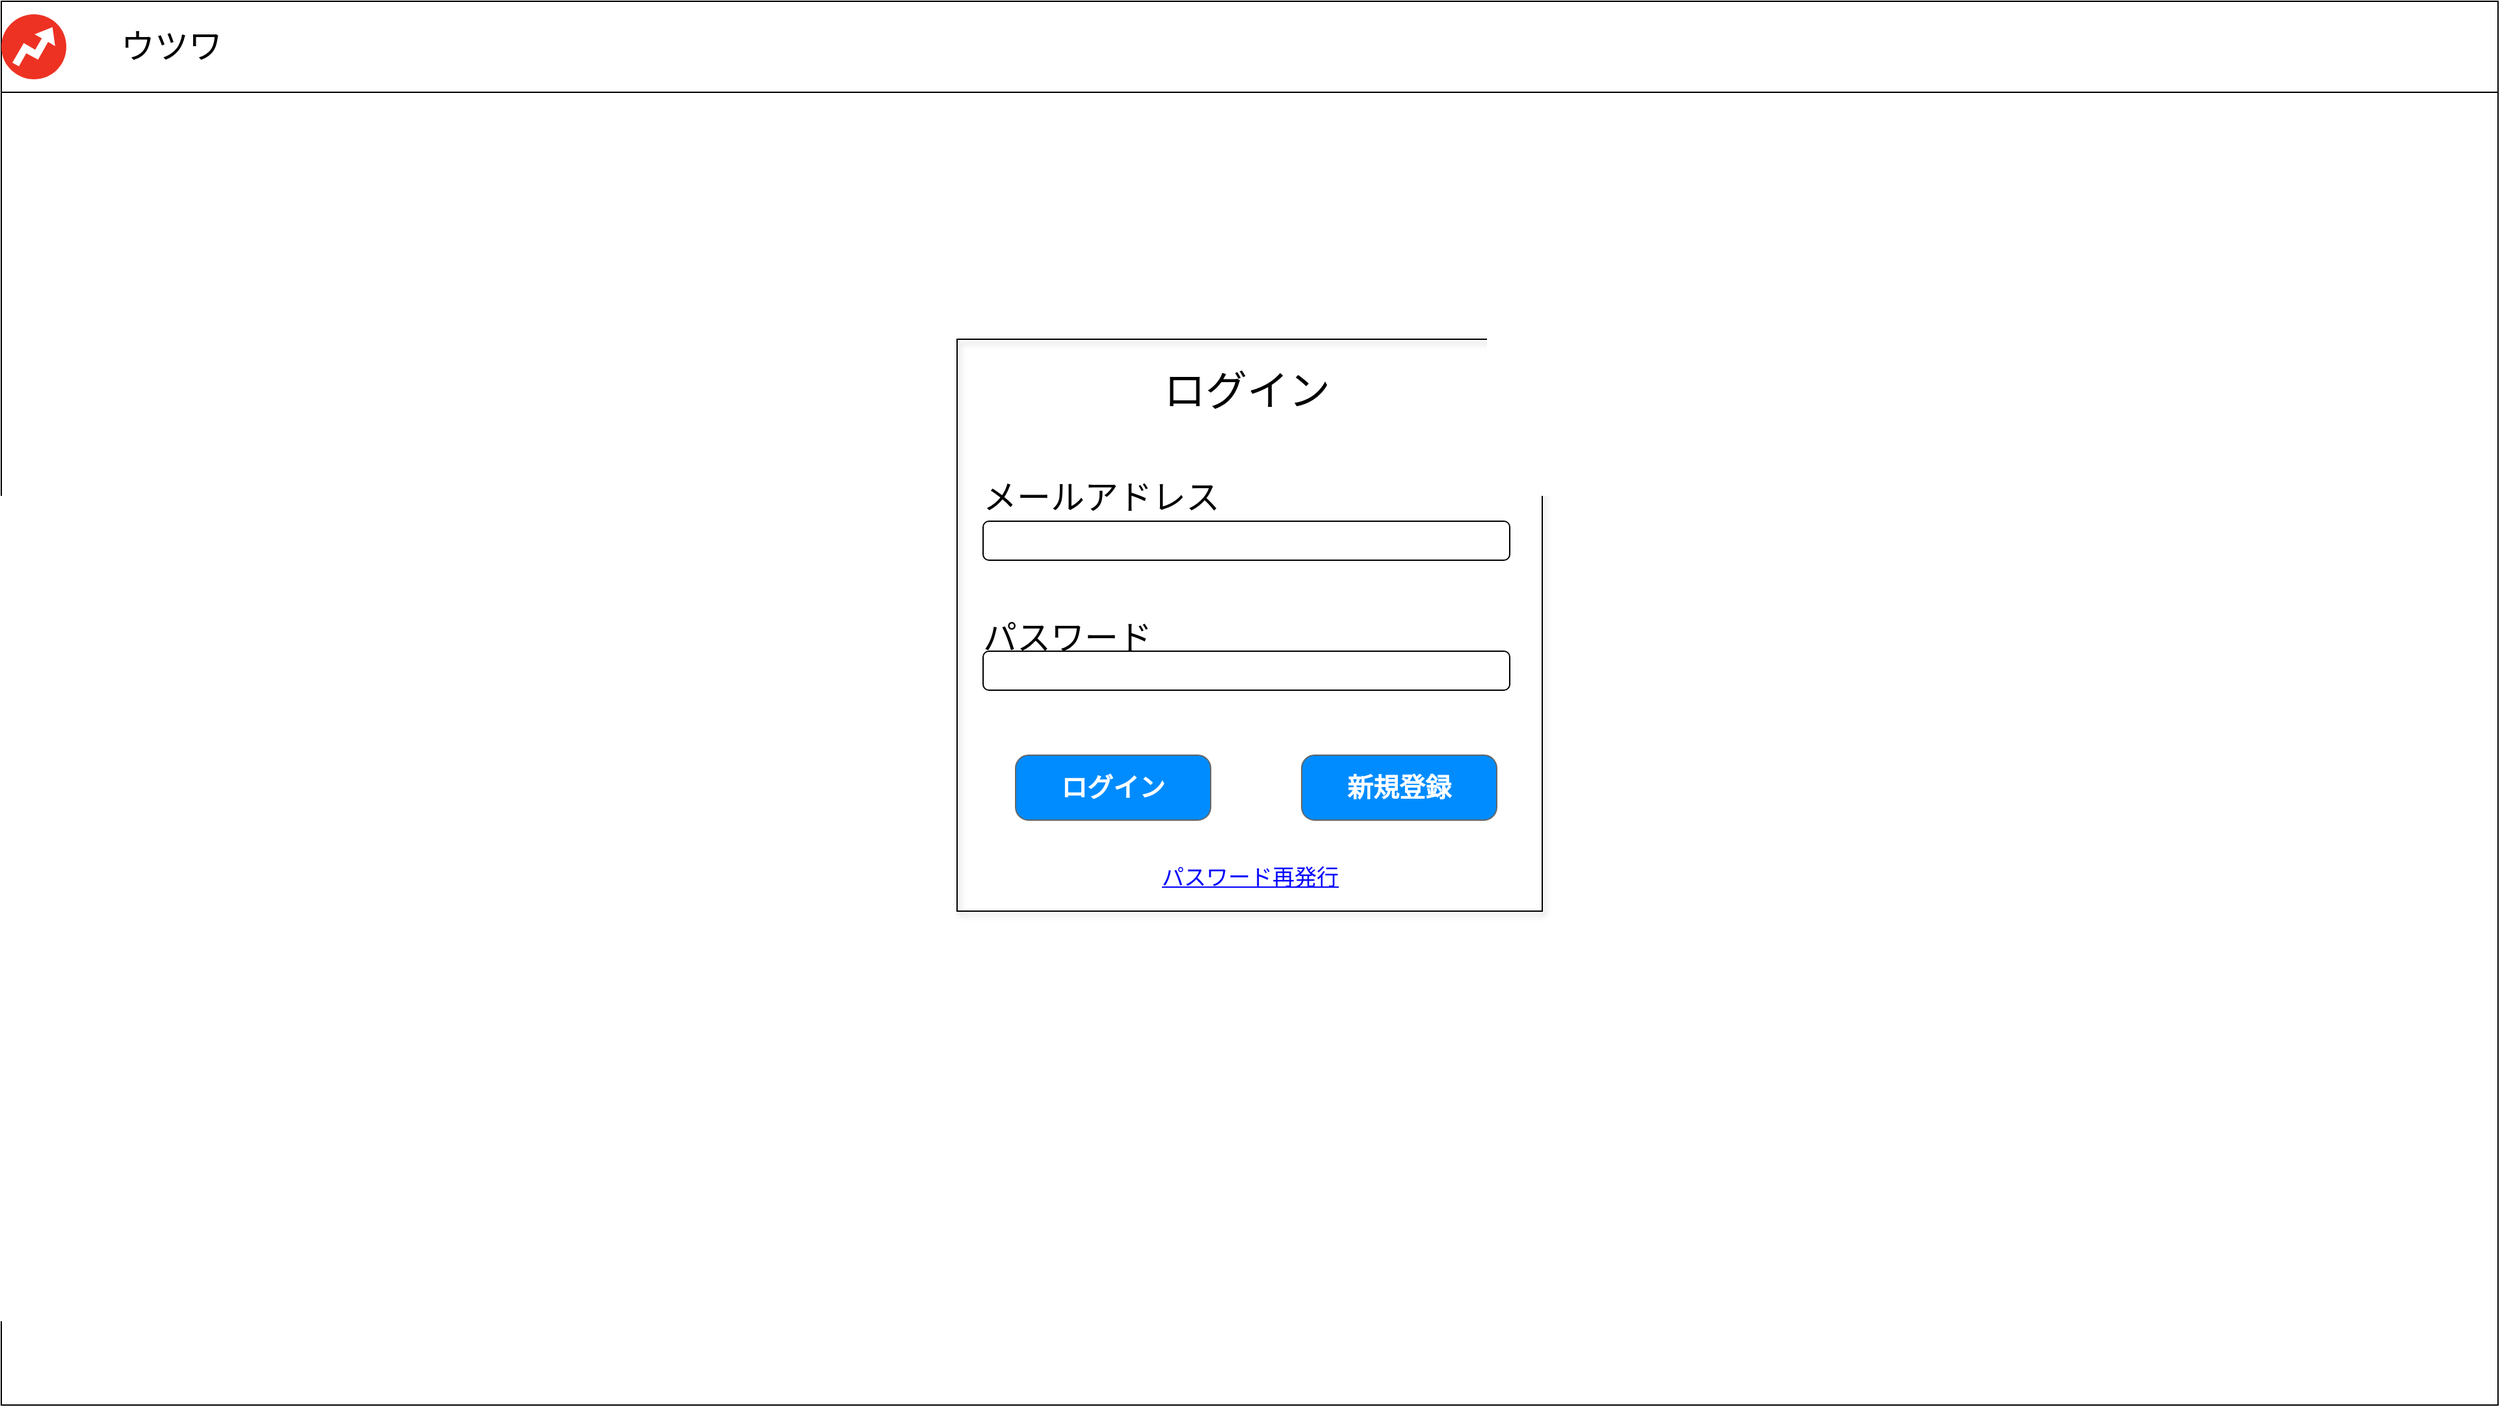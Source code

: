<mxfile version="14.5.1" type="device" pages="10"><diagram id="njj4JuZIxuECKDSCFYTU" name="ログイン画面"><mxGraphModel dx="1082" dy="492" grid="1" gridSize="10" guides="1" tooltips="1" connect="1" arrows="1" fold="1" page="1" pageScale="1" pageWidth="980" pageHeight="690" background="#ffffff" math="0" shadow="0"><root><mxCell id="0"/><mxCell id="1" parent="0"/><mxCell id="fkVXIfMR4NU6AHGV7y_I-2" value="" style="rounded=0;whiteSpace=wrap;html=1;" parent="1" vertex="1"><mxGeometry x="980" y="700" width="1920" height="1080" as="geometry"/></mxCell><mxCell id="fkVXIfMR4NU6AHGV7y_I-13" value="" style="group;strokeColor=#000000;strokeWidth=1;shadow=1;sketch=0;" parent="1" vertex="1" connectable="0"><mxGeometry x="1715" y="960" width="450" height="440" as="geometry"/></mxCell><mxCell id="fkVXIfMR4NU6AHGV7y_I-3" value="ログイン" style="text;html=1;strokeColor=none;fillColor=none;align=center;verticalAlign=middle;whiteSpace=wrap;rounded=0;fontSize=32;" parent="fkVXIfMR4NU6AHGV7y_I-13" vertex="1"><mxGeometry x="17.5" width="410" height="80" as="geometry"/></mxCell><mxCell id="fkVXIfMR4NU6AHGV7y_I-4" value="&lt;font style=&quot;font-size: 26px&quot;&gt;メールアドレス&lt;/font&gt;" style="text;html=1;strokeColor=none;fillColor=none;align=left;verticalAlign=middle;whiteSpace=wrap;rounded=0;fontSize=32;" parent="fkVXIfMR4NU6AHGV7y_I-13" vertex="1"><mxGeometry x="17.5" y="100" width="415" height="40" as="geometry"/></mxCell><mxCell id="fkVXIfMR4NU6AHGV7y_I-5" value="パスワード" style="text;html=1;strokeColor=none;fillColor=none;align=left;verticalAlign=middle;whiteSpace=wrap;rounded=0;fontSize=26;" parent="fkVXIfMR4NU6AHGV7y_I-13" vertex="1"><mxGeometry x="17.5" y="210" width="280" height="40" as="geometry"/></mxCell><mxCell id="fkVXIfMR4NU6AHGV7y_I-7" value="" style="rounded=1;whiteSpace=wrap;html=1;fontSize=26;align=center;" parent="fkVXIfMR4NU6AHGV7y_I-13" vertex="1"><mxGeometry x="20" y="140" width="405" height="30" as="geometry"/></mxCell><mxCell id="fkVXIfMR4NU6AHGV7y_I-8" value="" style="rounded=1;whiteSpace=wrap;html=1;fontSize=26;align=center;" parent="fkVXIfMR4NU6AHGV7y_I-13" vertex="1"><mxGeometry x="20" y="240" width="405" height="30" as="geometry"/></mxCell><mxCell id="fkVXIfMR4NU6AHGV7y_I-10" value="&lt;font style=&quot;font-size: 20px&quot;&gt;ログイン&lt;/font&gt;" style="strokeWidth=1;shadow=0;dashed=0;align=center;html=1;shape=mxgraph.mockup.buttons.button;strokeColor=#666666;fontColor=#ffffff;mainText=;buttonStyle=round;fontSize=17;fontStyle=1;fillColor=#008cff;whiteSpace=wrap;" parent="fkVXIfMR4NU6AHGV7y_I-13" vertex="1"><mxGeometry x="45" y="320" width="150" height="50" as="geometry"/></mxCell><mxCell id="fkVXIfMR4NU6AHGV7y_I-11" value="パスワード再発行" style="strokeWidth=1;shadow=0;dashed=0;align=center;html=1;shape=mxgraph.mockup.text.alphanumeric;linkText=;html=1;fontStyle=4;fontSize=17;fontColor=#0000ff;" parent="fkVXIfMR4NU6AHGV7y_I-13" vertex="1"><mxGeometry y="390" width="450" height="50" as="geometry"/></mxCell><mxCell id="fkVXIfMR4NU6AHGV7y_I-14" value="" style="rounded=0;whiteSpace=wrap;html=1;shadow=0;labelBackgroundColor=#ffffff;sketch=0;strokeColor=#000000;strokeWidth=1;fontSize=26;align=center;" parent="1" vertex="1"><mxGeometry x="980" y="700" width="1920" height="70" as="geometry"/></mxCell><mxCell id="fkVXIfMR4NU6AHGV7y_I-16" value="" style="dashed=0;outlineConnect=0;html=1;align=center;labelPosition=center;verticalLabelPosition=bottom;verticalAlign=top;shape=mxgraph.weblogos.buzzfeed;fillColor=#ED3223;strokeColor=none;shadow=0;labelBackgroundColor=#ffffff;sketch=0;fontSize=26;" parent="1" vertex="1"><mxGeometry x="980" y="710" width="50" height="50" as="geometry"/></mxCell><mxCell id="fkVXIfMR4NU6AHGV7y_I-17" value="ウツワ" style="text;html=1;strokeColor=none;fillColor=none;align=left;verticalAlign=middle;whiteSpace=wrap;rounded=0;shadow=0;labelBackgroundColor=#ffffff;sketch=0;fontSize=26;" parent="1" vertex="1"><mxGeometry x="1070" y="725" width="150" height="20" as="geometry"/></mxCell><mxCell id="6tdPfs4f8OLo9642qpXR-1" value="&lt;span style=&quot;font-size: 20px&quot;&gt;新規登録&lt;/span&gt;" style="strokeWidth=1;shadow=0;dashed=0;align=center;html=1;shape=mxgraph.mockup.buttons.button;strokeColor=#666666;fontColor=#ffffff;mainText=;buttonStyle=round;fontSize=17;fontStyle=1;fillColor=#008cff;whiteSpace=wrap;" parent="1" vertex="1"><mxGeometry x="1980" y="1280" width="150" height="50" as="geometry"/></mxCell></root></mxGraphModel></diagram><diagram name="パスワード再発行画面" id="Movp5KO5cig86P28uQtY"><mxGraphModel dx="1082" dy="492" grid="1" gridSize="10" guides="1" tooltips="1" connect="1" arrows="1" fold="1" page="1" pageScale="1" pageWidth="980" pageHeight="690" math="0" shadow="0"><root><mxCell id="UhxEHjnf4aB8dOzfw5aK-0"/><mxCell id="UhxEHjnf4aB8dOzfw5aK-1" parent="UhxEHjnf4aB8dOzfw5aK-0"/><mxCell id="UhxEHjnf4aB8dOzfw5aK-2" value="" style="rounded=0;whiteSpace=wrap;html=1;" parent="UhxEHjnf4aB8dOzfw5aK-1" vertex="1"><mxGeometry x="980" y="700" width="1920" height="1080" as="geometry"/></mxCell><mxCell id="UhxEHjnf4aB8dOzfw5aK-3" value="" style="group;strokeColor=#000000;strokeWidth=1;shadow=1;sketch=0;" parent="UhxEHjnf4aB8dOzfw5aK-1" vertex="1" connectable="0"><mxGeometry x="1717.5" y="1010" width="450" height="440" as="geometry"/></mxCell><mxCell id="UhxEHjnf4aB8dOzfw5aK-4" value="ログイン" style="text;html=1;strokeColor=none;fillColor=none;align=center;verticalAlign=middle;whiteSpace=wrap;rounded=0;fontSize=32;" parent="UhxEHjnf4aB8dOzfw5aK-3" vertex="1"><mxGeometry x="17.5" width="410" height="80" as="geometry"/></mxCell><mxCell id="UhxEHjnf4aB8dOzfw5aK-5" value="&lt;span style=&quot;font-size: 26px&quot;&gt;新パスワード&lt;/span&gt;" style="text;html=1;strokeColor=none;fillColor=none;align=left;verticalAlign=middle;whiteSpace=wrap;rounded=0;fontSize=32;" parent="UhxEHjnf4aB8dOzfw5aK-3" vertex="1"><mxGeometry x="17.5" y="100" width="415" height="40" as="geometry"/></mxCell><mxCell id="UhxEHjnf4aB8dOzfw5aK-6" value="新パスワード(確認用)" style="text;html=1;strokeColor=none;fillColor=none;align=left;verticalAlign=middle;whiteSpace=wrap;rounded=0;fontSize=26;" parent="UhxEHjnf4aB8dOzfw5aK-3" vertex="1"><mxGeometry x="20" y="200" width="280" height="40" as="geometry"/></mxCell><mxCell id="UhxEHjnf4aB8dOzfw5aK-7" value="" style="rounded=1;whiteSpace=wrap;html=1;fontSize=26;align=center;" parent="UhxEHjnf4aB8dOzfw5aK-3" vertex="1"><mxGeometry x="20" y="140" width="405" height="30" as="geometry"/></mxCell><mxCell id="UhxEHjnf4aB8dOzfw5aK-8" value="" style="rounded=1;whiteSpace=wrap;html=1;fontSize=26;align=center;" parent="UhxEHjnf4aB8dOzfw5aK-3" vertex="1"><mxGeometry x="20" y="240" width="405" height="30" as="geometry"/></mxCell><mxCell id="UhxEHjnf4aB8dOzfw5aK-9" value="&lt;span style=&quot;font-size: 20px&quot;&gt;再発行&lt;/span&gt;" style="strokeWidth=1;shadow=0;dashed=0;align=center;html=1;shape=mxgraph.mockup.buttons.button;strokeColor=#666666;fontColor=#ffffff;mainText=;buttonStyle=round;fontSize=17;fontStyle=1;fillColor=#008cff;whiteSpace=wrap;" parent="UhxEHjnf4aB8dOzfw5aK-3" vertex="1"><mxGeometry x="150" y="340" width="150" height="50" as="geometry"/></mxCell><mxCell id="UhxEHjnf4aB8dOzfw5aK-11" value="" style="rounded=0;whiteSpace=wrap;html=1;shadow=0;labelBackgroundColor=#ffffff;sketch=0;strokeColor=#000000;strokeWidth=1;fontSize=26;align=center;" parent="UhxEHjnf4aB8dOzfw5aK-1" vertex="1"><mxGeometry x="980" y="700" width="1920" height="70" as="geometry"/></mxCell><mxCell id="UhxEHjnf4aB8dOzfw5aK-12" value="" style="dashed=0;outlineConnect=0;html=1;align=center;labelPosition=center;verticalLabelPosition=bottom;verticalAlign=top;shape=mxgraph.weblogos.buzzfeed;fillColor=#ED3223;strokeColor=none;shadow=0;labelBackgroundColor=#ffffff;sketch=0;fontSize=26;" parent="UhxEHjnf4aB8dOzfw5aK-1" vertex="1"><mxGeometry x="980" y="710" width="50" height="50" as="geometry"/></mxCell><mxCell id="UhxEHjnf4aB8dOzfw5aK-13" value="ウツワ" style="text;html=1;strokeColor=none;fillColor=none;align=left;verticalAlign=middle;whiteSpace=wrap;rounded=0;shadow=0;labelBackgroundColor=#ffffff;sketch=0;fontSize=26;" parent="UhxEHjnf4aB8dOzfw5aK-1" vertex="1"><mxGeometry x="1070" y="725" width="150" height="20" as="geometry"/></mxCell></root></mxGraphModel></diagram><diagram name="家系図画面" id="y0u6ud0dWhvtvrk-8MdI"><mxGraphModel dx="1082" dy="492" grid="1" gridSize="10" guides="1" tooltips="1" connect="1" arrows="1" fold="1" page="1" pageScale="1" pageWidth="980" pageHeight="690" math="0" shadow="0"><root><mxCell id="Sd3Q4LBeNYqGu2kDoPXt-0"/><mxCell id="Sd3Q4LBeNYqGu2kDoPXt-1" parent="Sd3Q4LBeNYqGu2kDoPXt-0"/><mxCell id="Sd3Q4LBeNYqGu2kDoPXt-2" value="" style="rounded=0;whiteSpace=wrap;html=1;" parent="Sd3Q4LBeNYqGu2kDoPXt-1" vertex="1"><mxGeometry x="980" y="700" width="1920" height="1090" as="geometry"/></mxCell><mxCell id="Sd3Q4LBeNYqGu2kDoPXt-10" value="" style="rounded=0;whiteSpace=wrap;html=1;shadow=0;labelBackgroundColor=#ffffff;sketch=0;strokeColor=#000000;strokeWidth=1;fontSize=26;align=center;" parent="Sd3Q4LBeNYqGu2kDoPXt-1" vertex="1"><mxGeometry x="980" y="700" width="1920" height="70" as="geometry"/></mxCell><mxCell id="Sd3Q4LBeNYqGu2kDoPXt-11" value="" style="dashed=0;outlineConnect=0;html=1;align=center;labelPosition=center;verticalLabelPosition=bottom;verticalAlign=top;shape=mxgraph.weblogos.buzzfeed;fillColor=#ED3223;strokeColor=none;shadow=0;labelBackgroundColor=#ffffff;sketch=0;fontSize=26;" parent="Sd3Q4LBeNYqGu2kDoPXt-1" vertex="1"><mxGeometry x="980" y="710" width="50" height="50" as="geometry"/></mxCell><mxCell id="Sd3Q4LBeNYqGu2kDoPXt-12" value="ウツワ" style="text;html=1;strokeColor=none;fillColor=none;align=left;verticalAlign=middle;whiteSpace=wrap;rounded=0;shadow=0;labelBackgroundColor=#ffffff;sketch=0;fontSize=26;" parent="Sd3Q4LBeNYqGu2kDoPXt-1" vertex="1"><mxGeometry x="1070" y="725" width="150" height="20" as="geometry"/></mxCell><mxCell id="Sd3Q4LBeNYqGu2kDoPXt-13" value="&lt;font style=&quot;font-size: 22px&quot;&gt;佐藤　明&lt;/font&gt;" style="rounded=1;whiteSpace=wrap;html=1;shadow=0;labelBackgroundColor=#ffffff;sketch=0;strokeWidth=2;fontSize=26;align=center;strokeColor=#FF66B3;" parent="Sd3Q4LBeNYqGu2kDoPXt-1" vertex="1"><mxGeometry x="1540" y="860" width="150" height="40" as="geometry"/></mxCell><mxCell id="Sd3Q4LBeNYqGu2kDoPXt-28" style="edgeStyle=none;rounded=0;orthogonalLoop=1;jettySize=auto;html=1;exitX=1;exitY=0.5;exitDx=0;exitDy=0;entryX=0;entryY=0.5;entryDx=0;entryDy=0;startArrow=none;startFill=0;endArrow=none;endFill=0;strokeColor=#000000;fontSize=26;" parent="Sd3Q4LBeNYqGu2kDoPXt-1" source="Sd3Q4LBeNYqGu2kDoPXt-16" target="Sd3Q4LBeNYqGu2kDoPXt-21" edge="1"><mxGeometry relative="1" as="geometry"/></mxCell><mxCell id="Sd3Q4LBeNYqGu2kDoPXt-16" value="" style="rounded=1;whiteSpace=wrap;html=1;shadow=0;labelBackgroundColor=#ffffff;sketch=0;strokeWidth=2;fontSize=26;align=center;strokeColor=#666666;fillColor=#f5f5f5;fontColor=#333333;" parent="Sd3Q4LBeNYqGu2kDoPXt-1" vertex="1"><mxGeometry x="1740" y="860" width="150" height="40" as="geometry"/></mxCell><mxCell id="Sd3Q4LBeNYqGu2kDoPXt-27" style="rounded=0;orthogonalLoop=1;jettySize=auto;html=1;exitX=1;exitY=0.5;exitDx=0;exitDy=0;entryX=0;entryY=0.5;entryDx=0;entryDy=0;fontSize=26;startArrow=none;startFill=0;endArrow=none;endFill=0;" parent="Sd3Q4LBeNYqGu2kDoPXt-1" source="Sd3Q4LBeNYqGu2kDoPXt-19" target="Sd3Q4LBeNYqGu2kDoPXt-13" edge="1"><mxGeometry relative="1" as="geometry"/></mxCell><mxCell id="Sd3Q4LBeNYqGu2kDoPXt-19" value="&lt;font style=&quot;font-size: 22px&quot;&gt;佐藤　修司&lt;/font&gt;" style="rounded=1;whiteSpace=wrap;html=1;shadow=0;labelBackgroundColor=#ffffff;sketch=0;strokeWidth=2;fontSize=26;align=center;strokeColor=#3399FF;" parent="Sd3Q4LBeNYqGu2kDoPXt-1" vertex="1"><mxGeometry x="1320" y="860" width="150" height="40" as="geometry"/></mxCell><mxCell id="Sd3Q4LBeNYqGu2kDoPXt-21" value="&lt;span style=&quot;font-size: 22px&quot;&gt;鈴木　光&lt;/span&gt;" style="rounded=1;whiteSpace=wrap;html=1;shadow=0;labelBackgroundColor=#ffffff;sketch=0;strokeWidth=2;fontSize=26;align=center;strokeColor=#FF66B3;" parent="Sd3Q4LBeNYqGu2kDoPXt-1" vertex="1"><mxGeometry x="1940" y="860" width="150" height="40" as="geometry"/></mxCell><mxCell id="Sd3Q4LBeNYqGu2kDoPXt-29" style="edgeStyle=none;rounded=0;orthogonalLoop=1;jettySize=auto;html=1;exitX=1;exitY=0.5;exitDx=0;exitDy=0;startArrow=none;startFill=0;endArrow=none;endFill=0;strokeColor=#000000;fontSize=26;" parent="Sd3Q4LBeNYqGu2kDoPXt-1" source="Sd3Q4LBeNYqGu2kDoPXt-23" target="Sd3Q4LBeNYqGu2kDoPXt-24" edge="1"><mxGeometry relative="1" as="geometry"/></mxCell><mxCell id="Sd3Q4LBeNYqGu2kDoPXt-23" value="" style="rounded=1;whiteSpace=wrap;html=1;shadow=0;labelBackgroundColor=#ffffff;sketch=0;strokeWidth=2;fontSize=26;align=center;strokeColor=#666666;fillColor=#f5f5f5;fontColor=#333333;" parent="Sd3Q4LBeNYqGu2kDoPXt-1" vertex="1"><mxGeometry x="2140" y="860" width="150" height="40" as="geometry"/></mxCell><mxCell id="Sd3Q4LBeNYqGu2kDoPXt-24" value="" style="rounded=1;whiteSpace=wrap;html=1;shadow=0;labelBackgroundColor=#ffffff;sketch=0;strokeWidth=2;fontSize=26;align=center;strokeColor=#666666;fillColor=#f5f5f5;fontColor=#333333;" parent="Sd3Q4LBeNYqGu2kDoPXt-1" vertex="1"><mxGeometry x="2330" y="860" width="150" height="40" as="geometry"/></mxCell><mxCell id="Sd3Q4LBeNYqGu2kDoPXt-30" style="edgeStyle=none;rounded=0;orthogonalLoop=1;jettySize=auto;html=1;exitX=1;exitY=0.5;exitDx=0;exitDy=0;startArrow=none;startFill=0;endArrow=none;endFill=0;strokeColor=#000000;fontSize=26;" parent="Sd3Q4LBeNYqGu2kDoPXt-1" source="Sd3Q4LBeNYqGu2kDoPXt-25" target="Sd3Q4LBeNYqGu2kDoPXt-26" edge="1"><mxGeometry relative="1" as="geometry"/></mxCell><mxCell id="Sd3Q4LBeNYqGu2kDoPXt-25" value="&lt;span style=&quot;font-size: 22px&quot;&gt;鈴木　敦&lt;/span&gt;" style="rounded=1;whiteSpace=wrap;html=1;shadow=0;labelBackgroundColor=#ffffff;sketch=0;strokeWidth=2;fontSize=26;align=center;strokeColor=#3399FF;" parent="Sd3Q4LBeNYqGu2kDoPXt-1" vertex="1"><mxGeometry x="2530" y="860" width="150" height="40" as="geometry"/></mxCell><mxCell id="Sd3Q4LBeNYqGu2kDoPXt-26" value="&lt;span style=&quot;font-size: 22px&quot;&gt;鈴木　光&lt;/span&gt;" style="rounded=1;whiteSpace=wrap;html=1;shadow=0;labelBackgroundColor=#ffffff;sketch=0;strokeWidth=2;fontSize=26;align=center;strokeColor=#FF66B3;" parent="Sd3Q4LBeNYqGu2kDoPXt-1" vertex="1"><mxGeometry x="2730" y="860" width="150" height="40" as="geometry"/></mxCell><mxCell id="Sd3Q4LBeNYqGu2kDoPXt-37" style="edgeStyle=none;rounded=0;orthogonalLoop=1;jettySize=auto;html=1;exitX=1;exitY=0.5;exitDx=0;exitDy=0;startArrow=none;startFill=0;endArrow=none;endFill=0;strokeColor=#000000;fontSize=26;" parent="Sd3Q4LBeNYqGu2kDoPXt-1" source="Sd3Q4LBeNYqGu2kDoPXt-31" target="Sd3Q4LBeNYqGu2kDoPXt-35" edge="1"><mxGeometry relative="1" as="geometry"/></mxCell><mxCell id="Sd3Q4LBeNYqGu2kDoPXt-31" value="&lt;font style=&quot;font-size: 22px&quot;&gt;佐藤　修司&lt;/font&gt;" style="rounded=1;whiteSpace=wrap;html=1;shadow=0;labelBackgroundColor=#ffffff;sketch=0;strokeWidth=2;fontSize=26;align=center;strokeColor=#3399FF;" parent="Sd3Q4LBeNYqGu2kDoPXt-1" vertex="1"><mxGeometry x="1440" y="990" width="140" height="40" as="geometry"/></mxCell><mxCell id="Sd3Q4LBeNYqGu2kDoPXt-38" style="edgeStyle=none;rounded=0;orthogonalLoop=1;jettySize=auto;html=1;exitX=1;exitY=0.5;exitDx=0;exitDy=0;startArrow=none;startFill=0;endArrow=none;endFill=0;strokeColor=#000000;fontSize=26;" parent="Sd3Q4LBeNYqGu2kDoPXt-1" source="Sd3Q4LBeNYqGu2kDoPXt-33" target="Sd3Q4LBeNYqGu2kDoPXt-36" edge="1"><mxGeometry relative="1" as="geometry"/></mxCell><mxCell id="Sd3Q4LBeNYqGu2kDoPXt-52" style="edgeStyle=none;rounded=0;orthogonalLoop=1;jettySize=auto;html=1;exitX=0.5;exitY=0;exitDx=0;exitDy=0;startArrow=none;startFill=0;endArrow=none;endFill=0;strokeColor=#000000;fontSize=26;" parent="Sd3Q4LBeNYqGu2kDoPXt-1" source="Sd3Q4LBeNYqGu2kDoPXt-33" edge="1"><mxGeometry relative="1" as="geometry"><mxPoint x="2315" y="880" as="targetPoint"/></mxGeometry></mxCell><mxCell id="Sd3Q4LBeNYqGu2kDoPXt-33" value="&lt;font style=&quot;font-size: 22px&quot;&gt;佐藤　修司&lt;/font&gt;" style="rounded=1;whiteSpace=wrap;html=1;shadow=0;labelBackgroundColor=#ffffff;sketch=0;strokeWidth=2;fontSize=26;align=center;strokeColor=#3399FF;" parent="Sd3Q4LBeNYqGu2kDoPXt-1" vertex="1"><mxGeometry x="2240" y="990" width="150" height="40" as="geometry"/></mxCell><mxCell id="Sd3Q4LBeNYqGu2kDoPXt-35" value="&lt;span style=&quot;font-size: 22px&quot;&gt;鈴木　光&lt;/span&gt;" style="rounded=1;whiteSpace=wrap;html=1;shadow=0;labelBackgroundColor=#ffffff;sketch=0;strokeWidth=2;fontSize=26;align=center;strokeColor=#FF66B3;" parent="Sd3Q4LBeNYqGu2kDoPXt-1" vertex="1"><mxGeometry x="1840" y="990" width="140" height="40" as="geometry"/></mxCell><mxCell id="Sd3Q4LBeNYqGu2kDoPXt-53" style="edgeStyle=none;rounded=0;orthogonalLoop=1;jettySize=auto;html=1;exitX=0.5;exitY=0;exitDx=0;exitDy=0;startArrow=none;startFill=0;endArrow=none;endFill=0;strokeColor=#000000;fontSize=26;" parent="Sd3Q4LBeNYqGu2kDoPXt-1" source="Sd3Q4LBeNYqGu2kDoPXt-36" edge="1"><mxGeometry relative="1" as="geometry"><mxPoint x="2710" y="880" as="targetPoint"/></mxGeometry></mxCell><mxCell id="Sd3Q4LBeNYqGu2kDoPXt-36" value="&lt;span style=&quot;font-size: 22px&quot;&gt;鈴木　光&lt;/span&gt;" style="rounded=1;whiteSpace=wrap;html=1;shadow=0;labelBackgroundColor=#ffffff;sketch=0;strokeWidth=2;fontSize=26;align=center;strokeColor=#FF66B3;" parent="Sd3Q4LBeNYqGu2kDoPXt-1" vertex="1"><mxGeometry x="2640" y="990" width="140" height="40" as="geometry"/></mxCell><mxCell id="Sd3Q4LBeNYqGu2kDoPXt-55" style="edgeStyle=none;rounded=0;orthogonalLoop=1;jettySize=auto;html=1;exitX=0.5;exitY=0;exitDx=0;exitDy=0;startArrow=none;startFill=0;endArrow=none;endFill=0;strokeColor=#000000;fontSize=26;" parent="Sd3Q4LBeNYqGu2kDoPXt-1" source="Sd3Q4LBeNYqGu2kDoPXt-39" edge="1"><mxGeometry relative="1" as="geometry"><mxPoint x="1715" y="1010" as="targetPoint"/></mxGeometry></mxCell><mxCell id="Sd3Q4LBeNYqGu2kDoPXt-56" style="edgeStyle=none;rounded=0;orthogonalLoop=1;jettySize=auto;html=1;exitX=1;exitY=0.5;exitDx=0;exitDy=0;startArrow=none;startFill=0;endArrow=none;endFill=0;strokeColor=#000000;fontSize=26;" parent="Sd3Q4LBeNYqGu2kDoPXt-1" source="Sd3Q4LBeNYqGu2kDoPXt-39" target="Sd3Q4LBeNYqGu2kDoPXt-41" edge="1"><mxGeometry relative="1" as="geometry"/></mxCell><mxCell id="Sd3Q4LBeNYqGu2kDoPXt-39" value="" style="rounded=1;whiteSpace=wrap;html=1;shadow=0;labelBackgroundColor=#ffffff;sketch=0;strokeWidth=2;fontSize=26;align=center;strokeColor=#3399FF;fillColor=#99CCFF;" parent="Sd3Q4LBeNYqGu2kDoPXt-1" vertex="1"><mxGeometry x="1640" y="1120" width="150" height="40" as="geometry"/></mxCell><mxCell id="Sd3Q4LBeNYqGu2kDoPXt-41" value="&lt;span style=&quot;font-size: 22px&quot;&gt;鈴木　光&lt;/span&gt;" style="rounded=1;whiteSpace=wrap;html=1;shadow=0;labelBackgroundColor=#ffffff;sketch=0;strokeWidth=2;fontSize=26;align=center;strokeColor=#FF66B3;" parent="Sd3Q4LBeNYqGu2kDoPXt-1" vertex="1"><mxGeometry x="2330" y="1120" width="150" height="40" as="geometry"/></mxCell><mxCell id="Sd3Q4LBeNYqGu2kDoPXt-42" value="&lt;span style=&quot;font-size: 22px&quot;&gt;鈴木　光&lt;/span&gt;" style="rounded=1;whiteSpace=wrap;html=1;shadow=0;labelBackgroundColor=#ffffff;sketch=0;strokeWidth=2;fontSize=26;align=center;strokeColor=#FF66B3;" parent="Sd3Q4LBeNYqGu2kDoPXt-1" vertex="1"><mxGeometry x="2590" y="1120" width="150" height="40" as="geometry"/></mxCell><mxCell id="Sd3Q4LBeNYqGu2kDoPXt-58" style="edgeStyle=none;rounded=0;orthogonalLoop=1;jettySize=auto;html=1;exitX=1;exitY=0.5;exitDx=0;exitDy=0;entryX=0;entryY=0.5;entryDx=0;entryDy=0;startArrow=none;startFill=0;endArrow=none;endFill=0;strokeColor=#000000;fontSize=26;" parent="Sd3Q4LBeNYqGu2kDoPXt-1" source="Sd3Q4LBeNYqGu2kDoPXt-43" target="Sd3Q4LBeNYqGu2kDoPXt-44" edge="1"><mxGeometry relative="1" as="geometry"/></mxCell><mxCell id="Sd3Q4LBeNYqGu2kDoPXt-43" value="&lt;font style=&quot;font-size: 22px&quot;&gt;佐藤　修司&lt;/font&gt;" style="rounded=1;whiteSpace=wrap;html=1;shadow=0;labelBackgroundColor=#ffffff;sketch=0;strokeWidth=2;fontSize=26;align=center;strokeColor=#3399FF;" parent="Sd3Q4LBeNYqGu2kDoPXt-1" vertex="1"><mxGeometry x="1790" y="1270" width="150" height="40" as="geometry"/></mxCell><mxCell id="Sd3Q4LBeNYqGu2kDoPXt-44" value="&lt;span style=&quot;font-size: 22px&quot;&gt;鈴木　光&lt;/span&gt;" style="rounded=1;whiteSpace=wrap;html=1;shadow=0;labelBackgroundColor=#ffffff;sketch=0;strokeWidth=2;fontSize=26;align=center;strokeColor=#FF66B3;" parent="Sd3Q4LBeNYqGu2kDoPXt-1" vertex="1"><mxGeometry x="2150" y="1270" width="150" height="40" as="geometry"/></mxCell><mxCell id="Sd3Q4LBeNYqGu2kDoPXt-45" style="edgeStyle=none;rounded=0;orthogonalLoop=1;jettySize=auto;html=1;exitX=0.5;exitY=0;exitDx=0;exitDy=0;startArrow=none;startFill=0;endArrow=none;endFill=0;strokeColor=#000000;fontSize=26;" parent="Sd3Q4LBeNYqGu2kDoPXt-1" source="Sd3Q4LBeNYqGu2kDoPXt-31" target="Sd3Q4LBeNYqGu2kDoPXt-31" edge="1"><mxGeometry relative="1" as="geometry"/></mxCell><mxCell id="Sd3Q4LBeNYqGu2kDoPXt-49" value="" style="endArrow=none;html=1;strokeColor=#000000;fontSize=26;" parent="Sd3Q4LBeNYqGu2kDoPXt-1" source="Sd3Q4LBeNYqGu2kDoPXt-31" edge="1"><mxGeometry width="50" height="50" relative="1" as="geometry"><mxPoint x="1480" y="930" as="sourcePoint"/><mxPoint x="1510" y="880" as="targetPoint"/></mxGeometry></mxCell><mxCell id="Sd3Q4LBeNYqGu2kDoPXt-50" value="" style="endArrow=none;html=1;strokeColor=#000000;fontSize=26;entryX=0.5;entryY=0;entryDx=0;entryDy=0;" parent="Sd3Q4LBeNYqGu2kDoPXt-1" target="Sd3Q4LBeNYqGu2kDoPXt-35" edge="1"><mxGeometry width="50" height="50" relative="1" as="geometry"><mxPoint x="1910" y="880" as="sourcePoint"/><mxPoint x="1980" y="1270" as="targetPoint"/></mxGeometry></mxCell><mxCell id="Sd3Q4LBeNYqGu2kDoPXt-54" value="" style="strokeWidth=1;html=1;shape=mxgraph.flowchart.annotation_2;align=left;labelPosition=right;pointerEvents=1;shadow=0;labelBackgroundColor=#ffffff;sketch=0;fillColor=#FFD966;fontSize=26;rotation=90;" parent="Sd3Q4LBeNYqGu2kDoPXt-1" vertex="1"><mxGeometry x="2476.25" y="933.75" width="107.5" height="260" as="geometry"/></mxCell><mxCell id="Sd3Q4LBeNYqGu2kDoPXt-57" value="" style="strokeWidth=1;html=1;shape=mxgraph.flowchart.annotation_2;align=left;labelPosition=right;pointerEvents=1;shadow=0;labelBackgroundColor=#ffffff;sketch=0;fillColor=#FFD966;fontSize=26;rotation=90;" parent="Sd3Q4LBeNYqGu2kDoPXt-1" vertex="1"><mxGeometry x="1985" y="1025" width="120" height="360" as="geometry"/></mxCell><mxCell id="Sd3Q4LBeNYqGu2kDoPXt-60" style="edgeStyle=none;rounded=0;orthogonalLoop=1;jettySize=auto;html=1;exitX=0.5;exitY=0;exitDx=0;exitDy=0;startArrow=none;startFill=0;endArrow=none;endFill=0;strokeColor=#000000;fontSize=26;" parent="Sd3Q4LBeNYqGu2kDoPXt-1" source="Sd3Q4LBeNYqGu2kDoPXt-59" edge="1"><mxGeometry relative="1" as="geometry"><mxPoint x="2045" y="1290" as="targetPoint"/></mxGeometry></mxCell><mxCell id="Sd3Q4LBeNYqGu2kDoPXt-61" style="edgeStyle=none;rounded=0;orthogonalLoop=1;jettySize=auto;html=1;exitX=1;exitY=0.5;exitDx=0;exitDy=0;entryX=1.003;entryY=0.656;entryDx=0;entryDy=0;entryPerimeter=0;startArrow=none;startFill=0;endArrow=none;endFill=0;strokeColor=#000000;fontSize=26;" parent="Sd3Q4LBeNYqGu2kDoPXt-1" source="Sd3Q4LBeNYqGu2kDoPXt-59" target="Sd3Q4LBeNYqGu2kDoPXt-2" edge="1"><mxGeometry relative="1" as="geometry"/></mxCell><mxCell id="Sd3Q4LBeNYqGu2kDoPXt-59" value="&lt;font style=&quot;font-size: 22px&quot;&gt;佐藤　修司&lt;/font&gt;" style="rounded=1;whiteSpace=wrap;html=1;shadow=0;labelBackgroundColor=#ffffff;sketch=0;strokeWidth=2;fontSize=26;align=center;strokeColor=#3399FF;" parent="Sd3Q4LBeNYqGu2kDoPXt-1" vertex="1"><mxGeometry x="1970" y="1390" width="150" height="40" as="geometry"/></mxCell><mxCell id="Sd3Q4LBeNYqGu2kDoPXt-64" value="佐藤　修司" style="text;html=1;strokeColor=none;fillColor=none;align=center;verticalAlign=middle;whiteSpace=wrap;rounded=0;shadow=0;labelBackgroundColor=none;sketch=0;fontSize=22;" parent="Sd3Q4LBeNYqGu2kDoPXt-1" vertex="1"><mxGeometry x="1645" y="1130" width="140" height="20" as="geometry"/></mxCell><mxCell id="Sd3Q4LBeNYqGu2kDoPXt-65" value="佐藤　修司" style="text;html=1;strokeColor=none;fillColor=none;align=center;verticalAlign=middle;whiteSpace=wrap;rounded=0;shadow=0;labelBackgroundColor=none;sketch=0;fontSize=22;" parent="Sd3Q4LBeNYqGu2kDoPXt-1" vertex="1"><mxGeometry x="1740" y="870" width="140" height="20" as="geometry"/></mxCell><mxCell id="Sd3Q4LBeNYqGu2kDoPXt-66" value="佐藤　修司" style="text;html=1;strokeColor=none;fillColor=none;align=center;verticalAlign=middle;whiteSpace=wrap;rounded=0;shadow=0;labelBackgroundColor=none;sketch=0;fontSize=22;" parent="Sd3Q4LBeNYqGu2kDoPXt-1" vertex="1"><mxGeometry x="2150" y="870" width="140" height="20" as="geometry"/></mxCell><mxCell id="Sd3Q4LBeNYqGu2kDoPXt-67" value="佐藤　修司" style="text;html=1;strokeColor=none;fillColor=none;align=center;verticalAlign=middle;whiteSpace=wrap;rounded=0;shadow=0;labelBackgroundColor=none;sketch=0;fontSize=22;" parent="Sd3Q4LBeNYqGu2kDoPXt-1" vertex="1"><mxGeometry x="2335" y="870" width="140" height="20" as="geometry"/></mxCell><mxCell id="oeqnC9bTM9BOAJS_AETn-0" value="２親等" style="strokeWidth=1;shadow=0;dashed=0;align=center;html=1;shape=mxgraph.mockup.forms.comboBox;strokeColor=#999999;fillColor=#ddeeff;align=left;fillColor2=#aaddff;mainText=;fontColor=#666666;fontSize=17;spacingLeft=3;labelBackgroundColor=none;sketch=0;" parent="Sd3Q4LBeNYqGu2kDoPXt-1" vertex="1"><mxGeometry x="1320" y="790" width="150" height="30" as="geometry"/></mxCell><mxCell id="qZlqj6kC_-2BtyF8T2y_-23" value="" style="group" parent="Sd3Q4LBeNYqGu2kDoPXt-1" vertex="1" connectable="0"><mxGeometry x="980" y="770" width="210" height="1020" as="geometry"/></mxCell><mxCell id="Sd3Q4LBeNYqGu2kDoPXt-20" value="" style="rounded=0;whiteSpace=wrap;html=1;shadow=0;labelBackgroundColor=#ffffff;sketch=0;strokeColor=#d79b00;strokeWidth=1;fontSize=26;align=left;fillColor=#ffe6cc;" parent="qZlqj6kC_-2BtyF8T2y_-23" vertex="1"><mxGeometry width="210" height="1020" as="geometry"/></mxCell><mxCell id="qZlqj6kC_-2BtyF8T2y_-0" value="" style="shape=mxgraph.signs.travel.arrow_east;html=1;pointerEvents=1;fillColor=#000000;strokeColor=none;verticalLabelPosition=bottom;verticalAlign=top;align=center;" parent="qZlqj6kC_-2BtyF8T2y_-23" vertex="1"><mxGeometry y="37" width="40" height="33" as="geometry"/></mxCell><mxCell id="qZlqj6kC_-2BtyF8T2y_-1" value="&lt;font style=&quot;font-size: 26px;&quot;&gt;掲示板&lt;/font&gt;" style="text;html=1;strokeColor=none;fillColor=none;align=left;verticalAlign=middle;whiteSpace=wrap;rounded=0;fontSize=26;" parent="qZlqj6kC_-2BtyF8T2y_-23" vertex="1"><mxGeometry x="40" y="37" width="170" height="33" as="geometry"/></mxCell><mxCell id="qZlqj6kC_-2BtyF8T2y_-6" value="" style="shape=mxgraph.signs.travel.arrow_east;html=1;pointerEvents=1;fillColor=#000000;strokeColor=none;verticalLabelPosition=bottom;verticalAlign=top;align=center;" parent="qZlqj6kC_-2BtyF8T2y_-23" vertex="1"><mxGeometry y="93.5" width="40" height="33" as="geometry"/></mxCell><mxCell id="qZlqj6kC_-2BtyF8T2y_-7" value="コミュニティ" style="text;html=1;strokeColor=none;fillColor=none;align=left;verticalAlign=middle;whiteSpace=wrap;rounded=0;fontSize=26;" parent="qZlqj6kC_-2BtyF8T2y_-23" vertex="1"><mxGeometry x="40" y="93.5" width="170" height="33" as="geometry"/></mxCell><mxCell id="qZlqj6kC_-2BtyF8T2y_-8" value="" style="shape=mxgraph.signs.travel.arrow_east;html=1;pointerEvents=1;fillColor=#000000;strokeColor=none;verticalLabelPosition=bottom;verticalAlign=top;align=center;" parent="qZlqj6kC_-2BtyF8T2y_-23" vertex="1"><mxGeometry y="150" width="40" height="33" as="geometry"/></mxCell><mxCell id="qZlqj6kC_-2BtyF8T2y_-9" value="ポイント市場" style="text;html=1;strokeColor=none;fillColor=none;align=left;verticalAlign=middle;whiteSpace=wrap;rounded=0;fontSize=26;" parent="qZlqj6kC_-2BtyF8T2y_-23" vertex="1"><mxGeometry x="40" y="150" width="170" height="33" as="geometry"/></mxCell><mxCell id="qZlqj6kC_-2BtyF8T2y_-10" value="" style="shape=mxgraph.signs.travel.arrow_east;html=1;pointerEvents=1;fillColor=#000000;strokeColor=none;verticalLabelPosition=bottom;verticalAlign=top;align=center;" parent="qZlqj6kC_-2BtyF8T2y_-23" vertex="1"><mxGeometry y="210" width="40" height="33" as="geometry"/></mxCell><mxCell id="qZlqj6kC_-2BtyF8T2y_-11" value="カレンダー" style="text;html=1;strokeColor=none;fillColor=none;align=left;verticalAlign=middle;whiteSpace=wrap;rounded=0;fontSize=26;" parent="qZlqj6kC_-2BtyF8T2y_-23" vertex="1"><mxGeometry x="40" y="210" width="170" height="33" as="geometry"/></mxCell><mxCell id="qZlqj6kC_-2BtyF8T2y_-12" value="" style="shape=mxgraph.signs.travel.arrow_east;html=1;pointerEvents=1;fillColor=#000000;strokeColor=none;verticalLabelPosition=bottom;verticalAlign=top;align=center;" parent="qZlqj6kC_-2BtyF8T2y_-23" vertex="1"><mxGeometry y="270" width="40" height="33" as="geometry"/></mxCell><mxCell id="qZlqj6kC_-2BtyF8T2y_-13" value="アルバム" style="text;html=1;strokeColor=none;fillColor=none;align=left;verticalAlign=middle;whiteSpace=wrap;rounded=0;fontSize=26;" parent="qZlqj6kC_-2BtyF8T2y_-23" vertex="1"><mxGeometry x="40" y="270" width="170" height="33" as="geometry"/></mxCell><mxCell id="qZlqj6kC_-2BtyF8T2y_-14" value="" style="shape=mxgraph.signs.travel.arrow_east;html=1;pointerEvents=1;fillColor=#000000;strokeColor=none;verticalLabelPosition=bottom;verticalAlign=top;align=center;" parent="qZlqj6kC_-2BtyF8T2y_-23" vertex="1"><mxGeometry y="327" width="40" height="33" as="geometry"/></mxCell><mxCell id="qZlqj6kC_-2BtyF8T2y_-15" value="家系図" style="text;html=1;strokeColor=none;fillColor=none;align=left;verticalAlign=middle;whiteSpace=wrap;rounded=0;fontSize=26;" parent="qZlqj6kC_-2BtyF8T2y_-23" vertex="1"><mxGeometry x="40" y="327" width="170" height="33" as="geometry"/></mxCell><mxCell id="qZlqj6kC_-2BtyF8T2y_-19" value="" style="shape=mxgraph.signs.travel.arrow_east;html=1;pointerEvents=1;fillColor=#000000;strokeColor=none;verticalLabelPosition=bottom;verticalAlign=top;align=center;" parent="qZlqj6kC_-2BtyF8T2y_-23" vertex="1"><mxGeometry y="380" width="40" height="33" as="geometry"/></mxCell><mxCell id="qZlqj6kC_-2BtyF8T2y_-20" value="設定" style="text;html=1;strokeColor=none;fillColor=none;align=left;verticalAlign=middle;whiteSpace=wrap;rounded=0;fontSize=26;" parent="qZlqj6kC_-2BtyF8T2y_-23" vertex="1"><mxGeometry x="40" y="380" width="170" height="33" as="geometry"/></mxCell><mxCell id="qZlqj6kC_-2BtyF8T2y_-21" value="" style="shape=mxgraph.signs.travel.arrow_east;html=1;pointerEvents=1;fillColor=#000000;strokeColor=none;verticalLabelPosition=bottom;verticalAlign=top;align=center;" parent="qZlqj6kC_-2BtyF8T2y_-23" vertex="1"><mxGeometry y="440" width="40" height="33" as="geometry"/></mxCell><mxCell id="qZlqj6kC_-2BtyF8T2y_-22" value="家族情報" style="text;html=1;strokeColor=none;fillColor=none;align=left;verticalAlign=middle;whiteSpace=wrap;rounded=0;fontSize=26;" parent="qZlqj6kC_-2BtyF8T2y_-23" vertex="1"><mxGeometry x="40" y="440" width="170" height="33" as="geometry"/></mxCell><mxCell id="gNhogosgXwOWlgtDRspS-0" value="しゅうちゃん" style="text;html=1;strokeColor=none;fillColor=none;align=center;verticalAlign=middle;whiteSpace=wrap;rounded=0;shadow=1;fontSize=26;" parent="Sd3Q4LBeNYqGu2kDoPXt-1" vertex="1"><mxGeometry x="2670" y="715" width="190" height="40" as="geometry"/></mxCell></root></mxGraphModel></diagram><diagram name="トップ画面" id="r_fP7V2WvybSIJvn7DAv"><mxGraphModel dx="1082" dy="492" grid="1" gridSize="10" guides="1" tooltips="1" connect="1" arrows="1" fold="1" page="1" pageScale="1" pageWidth="980" pageHeight="690" math="0" shadow="0"><root><mxCell id="LUsnZHdPmanMK0MiNeHj-0"/><mxCell id="LUsnZHdPmanMK0MiNeHj-1" parent="LUsnZHdPmanMK0MiNeHj-0"/><mxCell id="LUsnZHdPmanMK0MiNeHj-2" value="" style="rounded=0;whiteSpace=wrap;html=1;" parent="LUsnZHdPmanMK0MiNeHj-1" vertex="1"><mxGeometry x="980" y="700" width="1920" height="1090" as="geometry"/></mxCell><mxCell id="LUsnZHdPmanMK0MiNeHj-3" value="" style="rounded=0;whiteSpace=wrap;html=1;shadow=0;labelBackgroundColor=#ffffff;sketch=0;strokeColor=#000000;strokeWidth=1;fontSize=26;align=center;" parent="LUsnZHdPmanMK0MiNeHj-1" vertex="1"><mxGeometry x="980" y="700" width="1920" height="70" as="geometry"/></mxCell><mxCell id="LUsnZHdPmanMK0MiNeHj-4" value="" style="dashed=0;outlineConnect=0;html=1;align=center;labelPosition=center;verticalLabelPosition=bottom;verticalAlign=top;shape=mxgraph.weblogos.buzzfeed;fillColor=#ED3223;strokeColor=none;shadow=0;labelBackgroundColor=#ffffff;sketch=0;fontSize=26;" parent="LUsnZHdPmanMK0MiNeHj-1" vertex="1"><mxGeometry x="980" y="710" width="50" height="50" as="geometry"/></mxCell><mxCell id="LUsnZHdPmanMK0MiNeHj-5" value="ウツワ" style="text;html=1;strokeColor=none;fillColor=none;align=left;verticalAlign=middle;whiteSpace=wrap;rounded=0;shadow=0;labelBackgroundColor=#ffffff;sketch=0;fontSize=26;" parent="LUsnZHdPmanMK0MiNeHj-1" vertex="1"><mxGeometry x="1070" y="725" width="150" height="20" as="geometry"/></mxCell><mxCell id="LUsnZHdPmanMK0MiNeHj-34" style="edgeStyle=none;rounded=0;orthogonalLoop=1;jettySize=auto;html=1;exitX=0.5;exitY=0;exitDx=0;exitDy=0;startArrow=none;startFill=0;endArrow=none;endFill=0;strokeColor=#000000;fontSize=26;" parent="LUsnZHdPmanMK0MiNeHj-1" edge="1"><mxGeometry relative="1" as="geometry"><mxPoint x="1510" y="990" as="sourcePoint"/><mxPoint x="1510" y="990" as="targetPoint"/></mxGeometry></mxCell><mxCell id="LUsnZHdPmanMK0MiNeHj-47" value="" style="group" parent="LUsnZHdPmanMK0MiNeHj-1" vertex="1" connectable="0"><mxGeometry x="980" y="770" width="210" height="1020" as="geometry"/></mxCell><mxCell id="LUsnZHdPmanMK0MiNeHj-48" value="" style="rounded=0;whiteSpace=wrap;html=1;shadow=0;labelBackgroundColor=#ffffff;sketch=0;strokeColor=#d79b00;strokeWidth=1;fontSize=26;align=left;fillColor=#ffe6cc;" parent="LUsnZHdPmanMK0MiNeHj-47" vertex="1"><mxGeometry width="210" height="1020" as="geometry"/></mxCell><mxCell id="LUsnZHdPmanMK0MiNeHj-49" value="" style="shape=mxgraph.signs.travel.arrow_east;html=1;pointerEvents=1;fillColor=#000000;strokeColor=none;verticalLabelPosition=bottom;verticalAlign=top;align=center;" parent="LUsnZHdPmanMK0MiNeHj-47" vertex="1"><mxGeometry y="37" width="40" height="33" as="geometry"/></mxCell><mxCell id="LUsnZHdPmanMK0MiNeHj-50" value="&lt;font style=&quot;font-size: 26px;&quot;&gt;掲示板&lt;/font&gt;" style="text;html=1;strokeColor=none;fillColor=none;align=left;verticalAlign=middle;whiteSpace=wrap;rounded=0;fontSize=26;" parent="LUsnZHdPmanMK0MiNeHj-47" vertex="1"><mxGeometry x="40" y="37" width="170" height="33" as="geometry"/></mxCell><mxCell id="LUsnZHdPmanMK0MiNeHj-51" value="" style="shape=mxgraph.signs.travel.arrow_east;html=1;pointerEvents=1;fillColor=#000000;strokeColor=none;verticalLabelPosition=bottom;verticalAlign=top;align=center;" parent="LUsnZHdPmanMK0MiNeHj-47" vertex="1"><mxGeometry y="93.5" width="40" height="33" as="geometry"/></mxCell><mxCell id="LUsnZHdPmanMK0MiNeHj-52" value="コミュニティ" style="text;html=1;strokeColor=none;fillColor=none;align=left;verticalAlign=middle;whiteSpace=wrap;rounded=0;fontSize=26;" parent="LUsnZHdPmanMK0MiNeHj-47" vertex="1"><mxGeometry x="40" y="93.5" width="170" height="33" as="geometry"/></mxCell><mxCell id="LUsnZHdPmanMK0MiNeHj-53" value="" style="shape=mxgraph.signs.travel.arrow_east;html=1;pointerEvents=1;fillColor=#000000;strokeColor=none;verticalLabelPosition=bottom;verticalAlign=top;align=center;" parent="LUsnZHdPmanMK0MiNeHj-47" vertex="1"><mxGeometry y="150" width="40" height="33" as="geometry"/></mxCell><mxCell id="LUsnZHdPmanMK0MiNeHj-54" value="ポイント市場" style="text;html=1;strokeColor=none;fillColor=none;align=left;verticalAlign=middle;whiteSpace=wrap;rounded=0;fontSize=26;" parent="LUsnZHdPmanMK0MiNeHj-47" vertex="1"><mxGeometry x="40" y="150" width="170" height="33" as="geometry"/></mxCell><mxCell id="LUsnZHdPmanMK0MiNeHj-55" value="" style="shape=mxgraph.signs.travel.arrow_east;html=1;pointerEvents=1;fillColor=#000000;strokeColor=none;verticalLabelPosition=bottom;verticalAlign=top;align=center;" parent="LUsnZHdPmanMK0MiNeHj-47" vertex="1"><mxGeometry y="210" width="40" height="33" as="geometry"/></mxCell><mxCell id="LUsnZHdPmanMK0MiNeHj-56" value="カレンダー" style="text;html=1;strokeColor=none;fillColor=none;align=left;verticalAlign=middle;whiteSpace=wrap;rounded=0;fontSize=26;" parent="LUsnZHdPmanMK0MiNeHj-47" vertex="1"><mxGeometry x="40" y="210" width="170" height="33" as="geometry"/></mxCell><mxCell id="LUsnZHdPmanMK0MiNeHj-57" value="" style="shape=mxgraph.signs.travel.arrow_east;html=1;pointerEvents=1;fillColor=#000000;strokeColor=none;verticalLabelPosition=bottom;verticalAlign=top;align=center;" parent="LUsnZHdPmanMK0MiNeHj-47" vertex="1"><mxGeometry y="270" width="40" height="33" as="geometry"/></mxCell><mxCell id="LUsnZHdPmanMK0MiNeHj-58" value="アルバム" style="text;html=1;strokeColor=none;fillColor=none;align=left;verticalAlign=middle;whiteSpace=wrap;rounded=0;fontSize=26;" parent="LUsnZHdPmanMK0MiNeHj-47" vertex="1"><mxGeometry x="40" y="270" width="170" height="33" as="geometry"/></mxCell><mxCell id="LUsnZHdPmanMK0MiNeHj-59" value="" style="shape=mxgraph.signs.travel.arrow_east;html=1;pointerEvents=1;fillColor=#000000;strokeColor=none;verticalLabelPosition=bottom;verticalAlign=top;align=center;" parent="LUsnZHdPmanMK0MiNeHj-47" vertex="1"><mxGeometry y="327" width="40" height="33" as="geometry"/></mxCell><mxCell id="LUsnZHdPmanMK0MiNeHj-60" value="家系図" style="text;html=1;strokeColor=none;fillColor=none;align=left;verticalAlign=middle;whiteSpace=wrap;rounded=0;fontSize=26;" parent="LUsnZHdPmanMK0MiNeHj-47" vertex="1"><mxGeometry x="40" y="327" width="170" height="33" as="geometry"/></mxCell><mxCell id="LUsnZHdPmanMK0MiNeHj-61" value="" style="shape=mxgraph.signs.travel.arrow_east;html=1;pointerEvents=1;fillColor=#000000;strokeColor=none;verticalLabelPosition=bottom;verticalAlign=top;align=center;" parent="LUsnZHdPmanMK0MiNeHj-47" vertex="1"><mxGeometry y="380" width="40" height="33" as="geometry"/></mxCell><mxCell id="LUsnZHdPmanMK0MiNeHj-62" value="設定" style="text;html=1;strokeColor=none;fillColor=none;align=left;verticalAlign=middle;whiteSpace=wrap;rounded=0;fontSize=26;" parent="LUsnZHdPmanMK0MiNeHj-47" vertex="1"><mxGeometry x="40" y="380" width="170" height="33" as="geometry"/></mxCell><mxCell id="LUsnZHdPmanMK0MiNeHj-63" value="" style="shape=mxgraph.signs.travel.arrow_east;html=1;pointerEvents=1;fillColor=#000000;strokeColor=none;verticalLabelPosition=bottom;verticalAlign=top;align=center;" parent="LUsnZHdPmanMK0MiNeHj-47" vertex="1"><mxGeometry y="440" width="40" height="33" as="geometry"/></mxCell><mxCell id="LUsnZHdPmanMK0MiNeHj-64" value="家族情報" style="text;html=1;strokeColor=none;fillColor=none;align=left;verticalAlign=middle;whiteSpace=wrap;rounded=0;fontSize=26;" parent="LUsnZHdPmanMK0MiNeHj-47" vertex="1"><mxGeometry x="40" y="440" width="170" height="33" as="geometry"/></mxCell><mxCell id="wSoB-A-PHxZpsqS-qMoi-11" value="" style="group" parent="LUsnZHdPmanMK0MiNeHj-1" vertex="1" connectable="0"><mxGeometry x="1470" y="820" width="1080" height="200" as="geometry"/></mxCell><mxCell id="wSoB-A-PHxZpsqS-qMoi-4" value="" style="group" parent="wSoB-A-PHxZpsqS-qMoi-11" vertex="1" connectable="0"><mxGeometry x="170" width="730" height="200" as="geometry"/></mxCell><mxCell id="wSoB-A-PHxZpsqS-qMoi-0" value="" style="rounded=0;whiteSpace=wrap;html=1;fontSize=26;align=left;fillColor=#f5f5f5;strokeColor=#666666;fontColor=#333333;shadow=1;" parent="wSoB-A-PHxZpsqS-qMoi-4" vertex="1"><mxGeometry x="190" width="360" height="200" as="geometry"/></mxCell><mxCell id="wSoB-A-PHxZpsqS-qMoi-1" value="" style="rounded=0;whiteSpace=wrap;html=1;fontSize=26;align=left;fillColor=#f5f5f5;strokeColor=#666666;fontColor=#333333;shadow=1;" parent="wSoB-A-PHxZpsqS-qMoi-11" vertex="1"><mxGeometry y="11.11" width="320" height="177.78" as="geometry"/></mxCell><mxCell id="wSoB-A-PHxZpsqS-qMoi-3" value="" style="rounded=0;whiteSpace=wrap;html=1;fontSize=26;align=left;fillColor=#f5f5f5;strokeColor=#666666;fontColor=#333333;shadow=1;" parent="wSoB-A-PHxZpsqS-qMoi-11" vertex="1"><mxGeometry x="760" y="11.11" width="320" height="177.78" as="geometry"/></mxCell><mxCell id="wSoB-A-PHxZpsqS-qMoi-7" value="" style="group" parent="wSoB-A-PHxZpsqS-qMoi-11" vertex="1" connectable="0"><mxGeometry x="1040" y="40" width="40" height="120" as="geometry"/></mxCell><mxCell id="wSoB-A-PHxZpsqS-qMoi-5" value="" style="rounded=0;whiteSpace=wrap;html=1;shadow=1;fontSize=26;align=left;" parent="wSoB-A-PHxZpsqS-qMoi-7" vertex="1"><mxGeometry width="40" height="120" as="geometry"/></mxCell><mxCell id="wSoB-A-PHxZpsqS-qMoi-6" value="" style="triangle;whiteSpace=wrap;html=1;shadow=1;fontSize=26;align=left;" parent="wSoB-A-PHxZpsqS-qMoi-7" vertex="1"><mxGeometry x="5" y="35" width="30" height="50" as="geometry"/></mxCell><mxCell id="wSoB-A-PHxZpsqS-qMoi-8" value="" style="group;rotation=-180;" parent="wSoB-A-PHxZpsqS-qMoi-11" vertex="1" connectable="0"><mxGeometry y="40" width="40" height="120" as="geometry"/></mxCell><mxCell id="wSoB-A-PHxZpsqS-qMoi-9" value="" style="rounded=0;whiteSpace=wrap;html=1;shadow=1;fontSize=26;align=left;rotation=-180;" parent="wSoB-A-PHxZpsqS-qMoi-8" vertex="1"><mxGeometry width="40" height="120" as="geometry"/></mxCell><mxCell id="wSoB-A-PHxZpsqS-qMoi-10" value="" style="triangle;whiteSpace=wrap;html=1;shadow=1;fontSize=26;align=left;rotation=-180;" parent="wSoB-A-PHxZpsqS-qMoi-8" vertex="1"><mxGeometry x="5" y="35" width="30" height="50" as="geometry"/></mxCell><mxCell id="wQOGtHqHjtm905iTnGWH-0" value="しゅうちゃん" style="text;html=1;strokeColor=none;fillColor=none;align=center;verticalAlign=middle;whiteSpace=wrap;rounded=0;shadow=1;fontSize=26;" parent="LUsnZHdPmanMK0MiNeHj-1" vertex="1"><mxGeometry x="2670" y="715" width="190" height="40" as="geometry"/></mxCell><mxCell id="EkGCJDdUWAwuaRYysErK-0" value="フォロー中のコミュニティ" style="text;html=1;strokeColor=none;fillColor=none;align=left;verticalAlign=middle;whiteSpace=wrap;rounded=0;fontSize=26;" parent="LUsnZHdPmanMK0MiNeHj-1" vertex="1"><mxGeometry x="1220" y="1070" width="330" height="40" as="geometry"/></mxCell><mxCell id="EkGCJDdUWAwuaRYysErK-4" value="" style="group" parent="LUsnZHdPmanMK0MiNeHj-1" vertex="1" connectable="0"><mxGeometry x="1230" y="1110" width="150" height="170" as="geometry"/></mxCell><mxCell id="EkGCJDdUWAwuaRYysErK-1" value="" style="rounded=0;whiteSpace=wrap;html=1;fontSize=26;align=left;fillColor=#f5f5f5;strokeColor=#666666;fontColor=#333333;shadow=0;" parent="EkGCJDdUWAwuaRYysErK-4" vertex="1"><mxGeometry width="150" height="100" as="geometry"/></mxCell><mxCell id="EkGCJDdUWAwuaRYysErK-2" value="" style="rounded=0;whiteSpace=wrap;html=1;shadow=0;fontSize=26;align=left;" parent="EkGCJDdUWAwuaRYysErK-4" vertex="1"><mxGeometry y="100" width="150" height="70" as="geometry"/></mxCell><mxCell id="EkGCJDdUWAwuaRYysErK-3" value="ワカサギ釣り" style="text;html=1;strokeColor=none;fillColor=none;align=left;verticalAlign=middle;whiteSpace=wrap;rounded=0;shadow=0;fontSize=21;" parent="EkGCJDdUWAwuaRYysErK-4" vertex="1"><mxGeometry y="110" width="150" height="20" as="geometry"/></mxCell><mxCell id="EkGCJDdUWAwuaRYysErK-5" value="" style="group" parent="LUsnZHdPmanMK0MiNeHj-1" vertex="1" connectable="0"><mxGeometry x="1420" y="1110" width="150" height="170" as="geometry"/></mxCell><mxCell id="EkGCJDdUWAwuaRYysErK-6" value="" style="rounded=0;whiteSpace=wrap;html=1;fontSize=26;align=left;fillColor=#f5f5f5;strokeColor=#666666;fontColor=#333333;shadow=0;" parent="EkGCJDdUWAwuaRYysErK-5" vertex="1"><mxGeometry width="150" height="100" as="geometry"/></mxCell><mxCell id="EkGCJDdUWAwuaRYysErK-7" value="" style="rounded=0;whiteSpace=wrap;html=1;shadow=0;fontSize=26;align=left;" parent="EkGCJDdUWAwuaRYysErK-5" vertex="1"><mxGeometry y="100" width="150" height="70" as="geometry"/></mxCell><mxCell id="EkGCJDdUWAwuaRYysErK-8" value="来年高校受験" style="text;html=1;strokeColor=none;fillColor=none;align=left;verticalAlign=middle;whiteSpace=wrap;rounded=0;shadow=0;fontSize=21;" parent="EkGCJDdUWAwuaRYysErK-5" vertex="1"><mxGeometry y="110" width="150" height="20" as="geometry"/></mxCell><mxCell id="EkGCJDdUWAwuaRYysErK-9" value="" style="group" parent="LUsnZHdPmanMK0MiNeHj-1" vertex="1" connectable="0"><mxGeometry x="1610" y="1110" width="150" height="170" as="geometry"/></mxCell><mxCell id="EkGCJDdUWAwuaRYysErK-10" value="" style="rounded=0;whiteSpace=wrap;html=1;fontSize=26;align=left;fillColor=#f5f5f5;strokeColor=#666666;fontColor=#333333;shadow=0;" parent="EkGCJDdUWAwuaRYysErK-9" vertex="1"><mxGeometry width="150" height="100" as="geometry"/></mxCell><mxCell id="EkGCJDdUWAwuaRYysErK-11" value="" style="rounded=0;whiteSpace=wrap;html=1;shadow=0;fontSize=26;align=left;" parent="EkGCJDdUWAwuaRYysErK-9" vertex="1"><mxGeometry y="100" width="150" height="70" as="geometry"/></mxCell><mxCell id="EkGCJDdUWAwuaRYysErK-12" value="神奈川県川崎市" style="text;html=1;strokeColor=none;fillColor=none;align=left;verticalAlign=middle;whiteSpace=wrap;rounded=0;shadow=0;fontSize=21;" parent="EkGCJDdUWAwuaRYysErK-9" vertex="1"><mxGeometry y="110" width="150" height="20" as="geometry"/></mxCell><mxCell id="EkGCJDdUWAwuaRYysErK-13" value="" style="group" parent="LUsnZHdPmanMK0MiNeHj-1" vertex="1" connectable="0"><mxGeometry x="1800" y="1110" width="150" height="170" as="geometry"/></mxCell><mxCell id="EkGCJDdUWAwuaRYysErK-14" value="" style="rounded=0;whiteSpace=wrap;html=1;fontSize=26;align=left;fillColor=#f5f5f5;strokeColor=#666666;fontColor=#333333;shadow=0;" parent="EkGCJDdUWAwuaRYysErK-13" vertex="1"><mxGeometry width="150" height="100" as="geometry"/></mxCell><mxCell id="EkGCJDdUWAwuaRYysErK-15" value="" style="rounded=0;whiteSpace=wrap;html=1;shadow=0;fontSize=26;align=left;" parent="EkGCJDdUWAwuaRYysErK-13" vertex="1"><mxGeometry y="100" width="150" height="70" as="geometry"/></mxCell><mxCell id="EkGCJDdUWAwuaRYysErK-17" value="3歳イヤイヤ期総合" style="text;html=1;strokeColor=none;fillColor=none;align=left;verticalAlign=middle;whiteSpace=wrap;rounded=0;shadow=0;fontSize=21;" parent="EkGCJDdUWAwuaRYysErK-13" vertex="1"><mxGeometry y="120" width="150" height="20" as="geometry"/></mxCell><mxCell id="EkGCJDdUWAwuaRYysErK-18" value="" style="group" parent="LUsnZHdPmanMK0MiNeHj-1" vertex="1" connectable="0"><mxGeometry x="1990" y="1110" width="150" height="170" as="geometry"/></mxCell><mxCell id="EkGCJDdUWAwuaRYysErK-19" value="" style="rounded=0;whiteSpace=wrap;html=1;fontSize=26;align=left;fillColor=#f5f5f5;strokeColor=#666666;fontColor=#333333;shadow=0;" parent="EkGCJDdUWAwuaRYysErK-18" vertex="1"><mxGeometry width="150" height="100" as="geometry"/></mxCell><mxCell id="EkGCJDdUWAwuaRYysErK-20" value="" style="rounded=0;whiteSpace=wrap;html=1;shadow=0;fontSize=26;align=left;" parent="EkGCJDdUWAwuaRYysErK-18" vertex="1"><mxGeometry y="100" width="150" height="70" as="geometry"/></mxCell><mxCell id="EkGCJDdUWAwuaRYysErK-21" value="ボードゲーム全般" style="text;html=1;strokeColor=none;fillColor=none;align=left;verticalAlign=middle;whiteSpace=wrap;rounded=0;shadow=0;fontSize=21;" parent="EkGCJDdUWAwuaRYysErK-18" vertex="1"><mxGeometry y="110" width="150" height="20" as="geometry"/></mxCell><mxCell id="pUuD-7_2ULtUNWeXYf8r-0" value="" style="group" parent="LUsnZHdPmanMK0MiNeHj-1" vertex="1" connectable="0"><mxGeometry x="2180" y="1110" width="150" height="170" as="geometry"/></mxCell><mxCell id="pUuD-7_2ULtUNWeXYf8r-1" value="" style="rounded=0;whiteSpace=wrap;html=1;fontSize=26;align=left;fillColor=#f5f5f5;strokeColor=#666666;fontColor=#333333;shadow=0;" parent="pUuD-7_2ULtUNWeXYf8r-0" vertex="1"><mxGeometry width="150" height="100" as="geometry"/></mxCell><mxCell id="pUuD-7_2ULtUNWeXYf8r-2" value="" style="rounded=0;whiteSpace=wrap;html=1;shadow=0;fontSize=26;align=left;" parent="pUuD-7_2ULtUNWeXYf8r-0" vertex="1"><mxGeometry y="100" width="150" height="70" as="geometry"/></mxCell><mxCell id="pUuD-7_2ULtUNWeXYf8r-3" value="進路相談" style="text;html=1;strokeColor=none;fillColor=none;align=left;verticalAlign=middle;whiteSpace=wrap;rounded=0;shadow=0;fontSize=21;" parent="pUuD-7_2ULtUNWeXYf8r-0" vertex="1"><mxGeometry y="110" width="150" height="20" as="geometry"/></mxCell><mxCell id="pUuD-7_2ULtUNWeXYf8r-4" value="あなたへのおすすめ" style="text;html=1;strokeColor=none;fillColor=none;align=left;verticalAlign=middle;whiteSpace=wrap;rounded=0;fontSize=26;" parent="LUsnZHdPmanMK0MiNeHj-1" vertex="1"><mxGeometry x="1230" y="1330" width="400" height="40" as="geometry"/></mxCell><mxCell id="pUuD-7_2ULtUNWeXYf8r-5" value="" style="group" parent="LUsnZHdPmanMK0MiNeHj-1" vertex="1" connectable="0"><mxGeometry x="1230" y="1370" width="150" height="170" as="geometry"/></mxCell><mxCell id="pUuD-7_2ULtUNWeXYf8r-6" value="" style="rounded=0;whiteSpace=wrap;html=1;fontSize=26;align=left;fillColor=#f5f5f5;strokeColor=#666666;fontColor=#333333;shadow=0;" parent="pUuD-7_2ULtUNWeXYf8r-5" vertex="1"><mxGeometry width="150" height="100" as="geometry"/></mxCell><mxCell id="pUuD-7_2ULtUNWeXYf8r-7" value="" style="rounded=0;whiteSpace=wrap;html=1;shadow=0;fontSize=26;align=left;" parent="pUuD-7_2ULtUNWeXYf8r-5" vertex="1"><mxGeometry y="100" width="150" height="70" as="geometry"/></mxCell><mxCell id="pUuD-7_2ULtUNWeXYf8r-8" value="ワカサギ釣り" style="text;html=1;strokeColor=none;fillColor=none;align=left;verticalAlign=middle;whiteSpace=wrap;rounded=0;shadow=0;fontSize=21;" parent="pUuD-7_2ULtUNWeXYf8r-5" vertex="1"><mxGeometry y="110" width="150" height="20" as="geometry"/></mxCell><mxCell id="pUuD-7_2ULtUNWeXYf8r-9" value="" style="group" parent="LUsnZHdPmanMK0MiNeHj-1" vertex="1" connectable="0"><mxGeometry x="1420" y="1370" width="150" height="170" as="geometry"/></mxCell><mxCell id="pUuD-7_2ULtUNWeXYf8r-10" value="" style="rounded=0;whiteSpace=wrap;html=1;fontSize=26;align=left;fillColor=#f5f5f5;strokeColor=#666666;fontColor=#333333;shadow=0;" parent="pUuD-7_2ULtUNWeXYf8r-9" vertex="1"><mxGeometry width="150" height="100" as="geometry"/></mxCell><mxCell id="pUuD-7_2ULtUNWeXYf8r-11" value="" style="rounded=0;whiteSpace=wrap;html=1;shadow=0;fontSize=26;align=left;" parent="pUuD-7_2ULtUNWeXYf8r-9" vertex="1"><mxGeometry y="100" width="150" height="70" as="geometry"/></mxCell><mxCell id="pUuD-7_2ULtUNWeXYf8r-12" value="来年高校受験" style="text;html=1;strokeColor=none;fillColor=none;align=left;verticalAlign=middle;whiteSpace=wrap;rounded=0;shadow=0;fontSize=21;" parent="pUuD-7_2ULtUNWeXYf8r-9" vertex="1"><mxGeometry y="110" width="150" height="20" as="geometry"/></mxCell><mxCell id="pUuD-7_2ULtUNWeXYf8r-13" value="" style="group" parent="LUsnZHdPmanMK0MiNeHj-1" vertex="1" connectable="0"><mxGeometry x="1610" y="1370" width="150" height="170" as="geometry"/></mxCell><mxCell id="pUuD-7_2ULtUNWeXYf8r-14" value="" style="rounded=0;whiteSpace=wrap;html=1;fontSize=26;align=left;fillColor=#f5f5f5;strokeColor=#666666;fontColor=#333333;shadow=0;" parent="pUuD-7_2ULtUNWeXYf8r-13" vertex="1"><mxGeometry width="150" height="100" as="geometry"/></mxCell><mxCell id="pUuD-7_2ULtUNWeXYf8r-15" value="" style="rounded=0;whiteSpace=wrap;html=1;shadow=0;fontSize=26;align=left;" parent="pUuD-7_2ULtUNWeXYf8r-13" vertex="1"><mxGeometry y="100" width="150" height="70" as="geometry"/></mxCell><mxCell id="pUuD-7_2ULtUNWeXYf8r-16" value="神奈川県川崎市" style="text;html=1;strokeColor=none;fillColor=none;align=left;verticalAlign=middle;whiteSpace=wrap;rounded=0;shadow=0;fontSize=21;" parent="pUuD-7_2ULtUNWeXYf8r-13" vertex="1"><mxGeometry y="110" width="150" height="20" as="geometry"/></mxCell><mxCell id="pUuD-7_2ULtUNWeXYf8r-17" value="" style="group" parent="LUsnZHdPmanMK0MiNeHj-1" vertex="1" connectable="0"><mxGeometry x="1800" y="1370" width="150" height="170" as="geometry"/></mxCell><mxCell id="pUuD-7_2ULtUNWeXYf8r-18" value="" style="rounded=0;whiteSpace=wrap;html=1;fontSize=26;align=left;fillColor=#f5f5f5;strokeColor=#666666;fontColor=#333333;shadow=0;" parent="pUuD-7_2ULtUNWeXYf8r-17" vertex="1"><mxGeometry width="150" height="100" as="geometry"/></mxCell><mxCell id="pUuD-7_2ULtUNWeXYf8r-19" value="" style="rounded=0;whiteSpace=wrap;html=1;shadow=0;fontSize=26;align=left;" parent="pUuD-7_2ULtUNWeXYf8r-17" vertex="1"><mxGeometry y="100" width="150" height="70" as="geometry"/></mxCell><mxCell id="pUuD-7_2ULtUNWeXYf8r-20" value="3歳イヤイヤ期総合" style="text;html=1;strokeColor=none;fillColor=none;align=left;verticalAlign=middle;whiteSpace=wrap;rounded=0;shadow=0;fontSize=21;" parent="pUuD-7_2ULtUNWeXYf8r-17" vertex="1"><mxGeometry y="120" width="150" height="20" as="geometry"/></mxCell><mxCell id="pUuD-7_2ULtUNWeXYf8r-21" value="" style="group" parent="LUsnZHdPmanMK0MiNeHj-1" vertex="1" connectable="0"><mxGeometry x="1990" y="1370" width="150" height="170" as="geometry"/></mxCell><mxCell id="pUuD-7_2ULtUNWeXYf8r-22" value="" style="rounded=0;whiteSpace=wrap;html=1;fontSize=26;align=left;fillColor=#f5f5f5;strokeColor=#666666;fontColor=#333333;shadow=0;" parent="pUuD-7_2ULtUNWeXYf8r-21" vertex="1"><mxGeometry width="150" height="100" as="geometry"/></mxCell><mxCell id="pUuD-7_2ULtUNWeXYf8r-23" value="" style="rounded=0;whiteSpace=wrap;html=1;shadow=0;fontSize=26;align=left;" parent="pUuD-7_2ULtUNWeXYf8r-21" vertex="1"><mxGeometry y="100" width="150" height="70" as="geometry"/></mxCell><mxCell id="pUuD-7_2ULtUNWeXYf8r-24" value="ボードゲーム全般" style="text;html=1;strokeColor=none;fillColor=none;align=left;verticalAlign=middle;whiteSpace=wrap;rounded=0;shadow=0;fontSize=21;" parent="pUuD-7_2ULtUNWeXYf8r-21" vertex="1"><mxGeometry y="110" width="150" height="20" as="geometry"/></mxCell><mxCell id="pUuD-7_2ULtUNWeXYf8r-25" value="" style="group" parent="LUsnZHdPmanMK0MiNeHj-1" vertex="1" connectable="0"><mxGeometry x="2180" y="1370" width="150" height="170" as="geometry"/></mxCell><mxCell id="pUuD-7_2ULtUNWeXYf8r-26" value="" style="rounded=0;whiteSpace=wrap;html=1;fontSize=26;align=left;fillColor=#f5f5f5;strokeColor=#666666;fontColor=#333333;shadow=0;" parent="pUuD-7_2ULtUNWeXYf8r-25" vertex="1"><mxGeometry width="150" height="100" as="geometry"/></mxCell><mxCell id="pUuD-7_2ULtUNWeXYf8r-27" value="" style="rounded=0;whiteSpace=wrap;html=1;shadow=0;fontSize=26;align=left;" parent="pUuD-7_2ULtUNWeXYf8r-25" vertex="1"><mxGeometry y="100" width="150" height="70" as="geometry"/></mxCell><mxCell id="pUuD-7_2ULtUNWeXYf8r-28" value="進路相談" style="text;html=1;strokeColor=none;fillColor=none;align=left;verticalAlign=middle;whiteSpace=wrap;rounded=0;shadow=0;fontSize=21;" parent="pUuD-7_2ULtUNWeXYf8r-25" vertex="1"><mxGeometry y="110" width="150" height="20" as="geometry"/></mxCell><mxCell id="pUuD-7_2ULtUNWeXYf8r-29" value="進行中のワーク" style="text;html=1;strokeColor=none;fillColor=none;align=left;verticalAlign=middle;whiteSpace=wrap;rounded=0;fontSize=26;" parent="LUsnZHdPmanMK0MiNeHj-1" vertex="1"><mxGeometry x="1230" y="1580" width="400" height="40" as="geometry"/></mxCell><mxCell id="pUuD-7_2ULtUNWeXYf8r-38" value="" style="group" parent="LUsnZHdPmanMK0MiNeHj-1" vertex="1" connectable="0"><mxGeometry x="1230" y="1620" width="150" height="170" as="geometry"/></mxCell><mxCell id="pUuD-7_2ULtUNWeXYf8r-39" value="" style="rounded=0;whiteSpace=wrap;html=1;fontSize=26;align=left;fillColor=#f5f5f5;strokeColor=#666666;fontColor=#333333;shadow=0;" parent="pUuD-7_2ULtUNWeXYf8r-38" vertex="1"><mxGeometry width="150" height="100" as="geometry"/></mxCell><mxCell id="pUuD-7_2ULtUNWeXYf8r-40" value="" style="rounded=0;whiteSpace=wrap;html=1;shadow=0;fontSize=26;align=left;" parent="pUuD-7_2ULtUNWeXYf8r-38" vertex="1"><mxGeometry y="100" width="150" height="70" as="geometry"/></mxCell><mxCell id="pUuD-7_2ULtUNWeXYf8r-41" value="梨収穫体験(稲城市)" style="text;html=1;strokeColor=none;fillColor=none;align=left;verticalAlign=middle;whiteSpace=wrap;rounded=0;shadow=0;fontSize=21;" parent="pUuD-7_2ULtUNWeXYf8r-38" vertex="1"><mxGeometry y="110" width="150" height="20" as="geometry"/></mxCell><mxCell id="pUuD-7_2ULtUNWeXYf8r-42" value="" style="group" parent="LUsnZHdPmanMK0MiNeHj-1" vertex="1" connectable="0"><mxGeometry x="1420" y="1620" width="150" height="170" as="geometry"/></mxCell><mxCell id="pUuD-7_2ULtUNWeXYf8r-43" value="" style="rounded=0;whiteSpace=wrap;html=1;fontSize=26;align=left;fillColor=#f5f5f5;strokeColor=#666666;fontColor=#333333;shadow=0;" parent="pUuD-7_2ULtUNWeXYf8r-42" vertex="1"><mxGeometry width="150" height="100" as="geometry"/></mxCell><mxCell id="pUuD-7_2ULtUNWeXYf8r-44" value="" style="rounded=0;whiteSpace=wrap;html=1;shadow=0;fontSize=26;align=left;" parent="pUuD-7_2ULtUNWeXYf8r-42" vertex="1"><mxGeometry y="100" width="150" height="70" as="geometry"/></mxCell><mxCell id="pUuD-7_2ULtUNWeXYf8r-45" value="オフ会幹事" style="text;html=1;strokeColor=none;fillColor=none;align=left;verticalAlign=middle;whiteSpace=wrap;rounded=0;shadow=0;fontSize=21;" parent="pUuD-7_2ULtUNWeXYf8r-42" vertex="1"><mxGeometry y="110" width="150" height="20" as="geometry"/></mxCell><mxCell id="pUuD-7_2ULtUNWeXYf8r-46" value="" style="verticalLabelPosition=bottom;shadow=0;dashed=0;align=center;html=1;verticalAlign=top;strokeWidth=1;shape=mxgraph.mockup.navigation.scrollBar;strokeColor=#999999;barPos=20;fillColor2=#99ddff;strokeColor2=none;" parent="LUsnZHdPmanMK0MiNeHj-1" vertex="1"><mxGeometry x="1230" y="1290" width="1650" height="20" as="geometry"/></mxCell><mxCell id="pUuD-7_2ULtUNWeXYf8r-47" value="" style="verticalLabelPosition=bottom;shadow=0;dashed=0;align=center;html=1;verticalAlign=top;strokeWidth=1;shape=mxgraph.mockup.navigation.scrollBar;strokeColor=#999999;barPos=20;fillColor2=#99ddff;strokeColor2=none;" parent="LUsnZHdPmanMK0MiNeHj-1" vertex="1"><mxGeometry x="1230" y="1550" width="1650" height="20" as="geometry"/></mxCell></root></mxGraphModel></diagram><diagram name="掲示板TOP画面" id="gRHIAJ53vuNX8XZF_HAW"><mxGraphModel dx="1082" dy="492" grid="1" gridSize="10" guides="1" tooltips="1" connect="1" arrows="1" fold="1" page="1" pageScale="1" pageWidth="980" pageHeight="690" math="0" shadow="0"><root><mxCell id="E3ybwk564yCh5JR3PQ6n-0"/><mxCell id="E3ybwk564yCh5JR3PQ6n-1" parent="E3ybwk564yCh5JR3PQ6n-0"/><mxCell id="E3ybwk564yCh5JR3PQ6n-2" value="" style="rounded=0;whiteSpace=wrap;html=1;" parent="E3ybwk564yCh5JR3PQ6n-1" vertex="1"><mxGeometry x="980" y="700" width="1920" height="1090" as="geometry"/></mxCell><mxCell id="E3ybwk564yCh5JR3PQ6n-3" value="" style="rounded=0;whiteSpace=wrap;html=1;shadow=0;labelBackgroundColor=#ffffff;sketch=0;strokeColor=#000000;strokeWidth=1;fontSize=26;align=center;" parent="E3ybwk564yCh5JR3PQ6n-1" vertex="1"><mxGeometry x="980" y="700" width="1920" height="70" as="geometry"/></mxCell><mxCell id="E3ybwk564yCh5JR3PQ6n-4" value="" style="dashed=0;outlineConnect=0;html=1;align=center;labelPosition=center;verticalLabelPosition=bottom;verticalAlign=top;shape=mxgraph.weblogos.buzzfeed;fillColor=#ED3223;strokeColor=none;shadow=0;labelBackgroundColor=#ffffff;sketch=0;fontSize=26;" parent="E3ybwk564yCh5JR3PQ6n-1" vertex="1"><mxGeometry x="980" y="710" width="50" height="50" as="geometry"/></mxCell><mxCell id="E3ybwk564yCh5JR3PQ6n-5" value="ウツワ" style="text;html=1;strokeColor=none;fillColor=none;align=left;verticalAlign=middle;whiteSpace=wrap;rounded=0;shadow=0;labelBackgroundColor=#ffffff;sketch=0;fontSize=26;" parent="E3ybwk564yCh5JR3PQ6n-1" vertex="1"><mxGeometry x="1070" y="725" width="150" height="20" as="geometry"/></mxCell><mxCell id="E3ybwk564yCh5JR3PQ6n-34" style="edgeStyle=none;rounded=0;orthogonalLoop=1;jettySize=auto;html=1;exitX=0.5;exitY=0;exitDx=0;exitDy=0;startArrow=none;startFill=0;endArrow=none;endFill=0;strokeColor=#000000;fontSize=26;" parent="E3ybwk564yCh5JR3PQ6n-1" edge="1"><mxGeometry relative="1" as="geometry"><mxPoint x="1510" y="990" as="sourcePoint"/><mxPoint x="1510" y="990" as="targetPoint"/></mxGeometry></mxCell><mxCell id="E3ybwk564yCh5JR3PQ6n-47" value="" style="group" parent="E3ybwk564yCh5JR3PQ6n-1" vertex="1" connectable="0"><mxGeometry x="980" y="770" width="210" height="1020" as="geometry"/></mxCell><mxCell id="E3ybwk564yCh5JR3PQ6n-48" value="" style="rounded=0;whiteSpace=wrap;html=1;shadow=0;labelBackgroundColor=#ffffff;sketch=0;strokeColor=#d79b00;strokeWidth=1;fontSize=26;align=left;fillColor=#ffe6cc;" parent="E3ybwk564yCh5JR3PQ6n-47" vertex="1"><mxGeometry width="210" height="1020" as="geometry"/></mxCell><mxCell id="E3ybwk564yCh5JR3PQ6n-49" value="" style="shape=mxgraph.signs.travel.arrow_east;html=1;pointerEvents=1;fillColor=#000000;strokeColor=none;verticalLabelPosition=bottom;verticalAlign=top;align=center;" parent="E3ybwk564yCh5JR3PQ6n-47" vertex="1"><mxGeometry y="37" width="40" height="33" as="geometry"/></mxCell><mxCell id="E3ybwk564yCh5JR3PQ6n-50" value="&lt;font style=&quot;font-size: 26px;&quot;&gt;掲示板&lt;/font&gt;" style="text;html=1;strokeColor=none;fillColor=none;align=left;verticalAlign=middle;whiteSpace=wrap;rounded=0;fontSize=26;" parent="E3ybwk564yCh5JR3PQ6n-47" vertex="1"><mxGeometry x="40" y="37" width="170" height="33" as="geometry"/></mxCell><mxCell id="E3ybwk564yCh5JR3PQ6n-51" value="" style="shape=mxgraph.signs.travel.arrow_east;html=1;pointerEvents=1;fillColor=#000000;strokeColor=none;verticalLabelPosition=bottom;verticalAlign=top;align=center;" parent="E3ybwk564yCh5JR3PQ6n-47" vertex="1"><mxGeometry y="93.5" width="40" height="33" as="geometry"/></mxCell><mxCell id="E3ybwk564yCh5JR3PQ6n-52" value="コミュニティ" style="text;html=1;strokeColor=none;fillColor=none;align=left;verticalAlign=middle;whiteSpace=wrap;rounded=0;fontSize=26;" parent="E3ybwk564yCh5JR3PQ6n-47" vertex="1"><mxGeometry x="40" y="93.5" width="170" height="33" as="geometry"/></mxCell><mxCell id="E3ybwk564yCh5JR3PQ6n-53" value="" style="shape=mxgraph.signs.travel.arrow_east;html=1;pointerEvents=1;fillColor=#000000;strokeColor=none;verticalLabelPosition=bottom;verticalAlign=top;align=center;" parent="E3ybwk564yCh5JR3PQ6n-47" vertex="1"><mxGeometry y="150" width="40" height="33" as="geometry"/></mxCell><mxCell id="E3ybwk564yCh5JR3PQ6n-54" value="ポイント市場" style="text;html=1;strokeColor=none;fillColor=none;align=left;verticalAlign=middle;whiteSpace=wrap;rounded=0;fontSize=26;" parent="E3ybwk564yCh5JR3PQ6n-47" vertex="1"><mxGeometry x="40" y="150" width="170" height="33" as="geometry"/></mxCell><mxCell id="E3ybwk564yCh5JR3PQ6n-55" value="" style="shape=mxgraph.signs.travel.arrow_east;html=1;pointerEvents=1;fillColor=#000000;strokeColor=none;verticalLabelPosition=bottom;verticalAlign=top;align=center;" parent="E3ybwk564yCh5JR3PQ6n-47" vertex="1"><mxGeometry y="210" width="40" height="33" as="geometry"/></mxCell><mxCell id="E3ybwk564yCh5JR3PQ6n-56" value="カレンダー" style="text;html=1;strokeColor=none;fillColor=none;align=left;verticalAlign=middle;whiteSpace=wrap;rounded=0;fontSize=26;" parent="E3ybwk564yCh5JR3PQ6n-47" vertex="1"><mxGeometry x="40" y="210" width="170" height="33" as="geometry"/></mxCell><mxCell id="E3ybwk564yCh5JR3PQ6n-57" value="" style="shape=mxgraph.signs.travel.arrow_east;html=1;pointerEvents=1;fillColor=#000000;strokeColor=none;verticalLabelPosition=bottom;verticalAlign=top;align=center;" parent="E3ybwk564yCh5JR3PQ6n-47" vertex="1"><mxGeometry y="270" width="40" height="33" as="geometry"/></mxCell><mxCell id="E3ybwk564yCh5JR3PQ6n-58" value="アルバム" style="text;html=1;strokeColor=none;fillColor=none;align=left;verticalAlign=middle;whiteSpace=wrap;rounded=0;fontSize=26;" parent="E3ybwk564yCh5JR3PQ6n-47" vertex="1"><mxGeometry x="40" y="270" width="170" height="33" as="geometry"/></mxCell><mxCell id="E3ybwk564yCh5JR3PQ6n-59" value="" style="shape=mxgraph.signs.travel.arrow_east;html=1;pointerEvents=1;fillColor=#000000;strokeColor=none;verticalLabelPosition=bottom;verticalAlign=top;align=center;" parent="E3ybwk564yCh5JR3PQ6n-47" vertex="1"><mxGeometry y="327" width="40" height="33" as="geometry"/></mxCell><mxCell id="E3ybwk564yCh5JR3PQ6n-60" value="家系図" style="text;html=1;strokeColor=none;fillColor=none;align=left;verticalAlign=middle;whiteSpace=wrap;rounded=0;fontSize=26;" parent="E3ybwk564yCh5JR3PQ6n-47" vertex="1"><mxGeometry x="40" y="327" width="170" height="33" as="geometry"/></mxCell><mxCell id="E3ybwk564yCh5JR3PQ6n-61" value="" style="shape=mxgraph.signs.travel.arrow_east;html=1;pointerEvents=1;fillColor=#000000;strokeColor=none;verticalLabelPosition=bottom;verticalAlign=top;align=center;" parent="E3ybwk564yCh5JR3PQ6n-47" vertex="1"><mxGeometry y="380" width="40" height="33" as="geometry"/></mxCell><mxCell id="E3ybwk564yCh5JR3PQ6n-62" value="設定" style="text;html=1;strokeColor=none;fillColor=none;align=left;verticalAlign=middle;whiteSpace=wrap;rounded=0;fontSize=26;" parent="E3ybwk564yCh5JR3PQ6n-47" vertex="1"><mxGeometry x="40" y="380" width="170" height="33" as="geometry"/></mxCell><mxCell id="E3ybwk564yCh5JR3PQ6n-63" value="" style="shape=mxgraph.signs.travel.arrow_east;html=1;pointerEvents=1;fillColor=#000000;strokeColor=none;verticalLabelPosition=bottom;verticalAlign=top;align=center;" parent="E3ybwk564yCh5JR3PQ6n-47" vertex="1"><mxGeometry y="440" width="40" height="33" as="geometry"/></mxCell><mxCell id="E3ybwk564yCh5JR3PQ6n-64" value="家族情報" style="text;html=1;strokeColor=none;fillColor=none;align=left;verticalAlign=middle;whiteSpace=wrap;rounded=0;fontSize=26;" parent="E3ybwk564yCh5JR3PQ6n-47" vertex="1"><mxGeometry x="40" y="440" width="170" height="33" as="geometry"/></mxCell><mxCell id="E3ybwk564yCh5JR3PQ6n-65" value="しゅうちゃん" style="text;html=1;strokeColor=none;fillColor=none;align=center;verticalAlign=middle;whiteSpace=wrap;rounded=0;shadow=1;fontSize=26;" parent="E3ybwk564yCh5JR3PQ6n-1" vertex="1"><mxGeometry x="2670" y="715" width="190" height="40" as="geometry"/></mxCell><mxCell id="-NDhEkF-EhXsDpz2uM7R-8" value="" style="rounded=1;whiteSpace=wrap;html=1;arcSize=4;" parent="E3ybwk564yCh5JR3PQ6n-1" vertex="1"><mxGeometry x="1635" y="960" width="685" height="800" as="geometry"/></mxCell><mxCell id="-NDhEkF-EhXsDpz2uM7R-9" value="" style="strokeWidth=1;shadow=0;dashed=0;align=center;html=1;shape=mxgraph.mockup.rrect;rSize=10;fillColor=#ffffff;strokeColor=#666666;" parent="E3ybwk564yCh5JR3PQ6n-1" vertex="1"><mxGeometry x="1720" y="900" width="500" height="50" as="geometry"/></mxCell><mxCell id="-NDhEkF-EhXsDpz2uM7R-10" value="フォロー" style="strokeColor=inherit;fillColor=inherit;gradientColor=inherit;strokeWidth=1;shadow=0;dashed=0;align=center;html=1;shape=mxgraph.mockup.rrect;rSize=0;fontSize=17;fontColor=#666666;fontStyle=1;resizeHeight=1;" parent="-NDhEkF-EhXsDpz2uM7R-9" vertex="1"><mxGeometry width="125" height="50" relative="1" as="geometry"><mxPoint x="125" as="offset"/></mxGeometry></mxCell><mxCell id="-NDhEkF-EhXsDpz2uM7R-11" value="書き込んだ&lt;br&gt;スレッド" style="strokeColor=inherit;fillColor=inherit;gradientColor=inherit;strokeWidth=1;shadow=0;dashed=0;align=center;html=1;shape=mxgraph.mockup.rrect;rSize=0;fontSize=17;fontColor=#666666;fontStyle=1;resizeHeight=1;" parent="-NDhEkF-EhXsDpz2uM7R-9" vertex="1"><mxGeometry width="125" height="50" relative="1" as="geometry"><mxPoint x="250" as="offset"/></mxGeometry></mxCell><mxCell id="-NDhEkF-EhXsDpz2uM7R-12" value="お気に入り" style="strokeColor=inherit;fillColor=inherit;gradientColor=inherit;strokeWidth=1;shadow=0;dashed=0;align=center;html=1;shape=mxgraph.mockup.rightButton;rSize=10;fontSize=17;fontColor=#666666;fontStyle=1;resizeHeight=1;" parent="-NDhEkF-EhXsDpz2uM7R-9" vertex="1"><mxGeometry x="1" width="125" height="50" relative="1" as="geometry"><mxPoint x="-125" as="offset"/></mxGeometry></mxCell><mxCell id="-NDhEkF-EhXsDpz2uM7R-13" value="すべて" style="strokeWidth=1;shadow=0;dashed=0;align=center;html=1;shape=mxgraph.mockup.leftButton;rSize=10;fontSize=17;fontColor=#ffffff;fontStyle=1;fillColor=#008cff;strokeColor=#008cff;resizeHeight=1;" parent="-NDhEkF-EhXsDpz2uM7R-9" vertex="1"><mxGeometry width="125" height="50" relative="1" as="geometry"/></mxCell><mxCell id="-NDhEkF-EhXsDpz2uM7R-14" value="" style="strokeWidth=1;shadow=0;dashed=0;align=center;html=1;shape=mxgraph.mockup.misc.rrect;rSize=0;strokeColor=#999999;fillColor=#ffffff;" parent="E3ybwk564yCh5JR3PQ6n-1" vertex="1"><mxGeometry x="1710" y="810" width="530" height="50" as="geometry"/></mxCell><mxCell id="-NDhEkF-EhXsDpz2uM7R-18" value="" style="strokeWidth=1;shadow=0;dashed=0;align=center;html=1;shape=mxgraph.mockup.misc.anchor;" parent="-NDhEkF-EhXsDpz2uM7R-14" vertex="1"><mxGeometry x="524.7" y="25" as="geometry"/></mxCell><mxCell id="-NDhEkF-EhXsDpz2uM7R-19" value="" style="shape=ellipse;fillColor=none;strokeColor=#008cff;resizable=0;html=1;" parent="-NDhEkF-EhXsDpz2uM7R-18" vertex="1"><mxGeometry x="-20" y="-10" width="20" height="20" as="geometry"/></mxCell><mxCell id="-NDhEkF-EhXsDpz2uM7R-20" value="" style="strokeWidth=1;shadow=0;dashed=0;align=center;html=1;shape=mxgraph.mockup.misc.anchor;" parent="-NDhEkF-EhXsDpz2uM7R-14" vertex="1"><mxGeometry x="492.9" y="25" as="geometry"/></mxCell><mxCell id="-NDhEkF-EhXsDpz2uM7R-22" value="内気な子に合う職業" style="shape=rectangle;strokeColor=none;fillColor=none;linkText=;fontSize=24;fontColor=#0000ff;fontStyle=4;html=1;align=left;" parent="E3ybwk564yCh5JR3PQ6n-1" vertex="1"><mxGeometry x="1720" y="1000" width="450" height="35" as="geometry"/></mxCell><mxCell id="-NDhEkF-EhXsDpz2uM7R-23" value="幼稚園選び" style="shape=rectangle;strokeColor=none;fillColor=none;linkText=;fontSize=24;fontColor=#0000ff;fontStyle=4;html=1;align=left;" parent="E3ybwk564yCh5JR3PQ6n-1" vertex="1"><mxGeometry x="1715" y="1170" width="450" height="35" as="geometry"/></mxCell><mxCell id="-NDhEkF-EhXsDpz2uM7R-24" value="時短お弁当作り" style="shape=rectangle;strokeColor=none;fillColor=none;linkText=;fontSize=24;fontColor=#0000ff;fontStyle=4;html=1;align=left;" parent="E3ybwk564yCh5JR3PQ6n-1" vertex="1"><mxGeometry x="1715" y="1370" width="450" height="35" as="geometry"/></mxCell><mxCell id="-NDhEkF-EhXsDpz2uM7R-25" value="ニオイつわりが辛い" style="shape=rectangle;strokeColor=none;fillColor=none;linkText=;fontSize=24;fontColor=#0000ff;fontStyle=4;html=1;align=left;" parent="E3ybwk564yCh5JR3PQ6n-1" vertex="1"><mxGeometry x="1710" y="1580" width="450" height="35" as="geometry"/></mxCell><mxCell id="-NDhEkF-EhXsDpz2uM7R-26" value="&lt;font style=&quot;font-size: 20px&quot;&gt;60 田中角栄&lt;br&gt;放射線技師とか全く話さないよ&lt;/font&gt;" style="text;html=1;strokeColor=none;fillColor=none;align=left;verticalAlign=top;whiteSpace=wrap;rounded=0;fontSize=24;" parent="E3ybwk564yCh5JR3PQ6n-1" vertex="1"><mxGeometry x="1720" y="1040" width="520" height="110" as="geometry"/></mxCell><mxCell id="-NDhEkF-EhXsDpz2uM7R-27" value="&lt;span style=&quot;font-size: 20px&quot;&gt;72 吉田悟&lt;br&gt;やすいと競争率が高いし。&lt;br&gt;&lt;/span&gt;" style="text;html=1;strokeColor=none;fillColor=none;align=left;verticalAlign=top;whiteSpace=wrap;rounded=0;fontSize=24;" parent="E3ybwk564yCh5JR3PQ6n-1" vertex="1"><mxGeometry x="1720" y="1210" width="520" height="110" as="geometry"/></mxCell><mxCell id="-NDhEkF-EhXsDpz2uM7R-28" value="&lt;span style=&quot;font-size: 20px&quot;&gt;72 佐藤匠&lt;br&gt;ハム焼いてタッパーに保存しとくといい。あとカレー粉。&lt;br&gt;&lt;/span&gt;" style="text;html=1;strokeColor=none;fillColor=none;align=left;verticalAlign=top;whiteSpace=wrap;rounded=0;fontSize=24;" parent="E3ybwk564yCh5JR3PQ6n-1" vertex="1"><mxGeometry x="1720" y="1420" width="520" height="110" as="geometry"/></mxCell><mxCell id="-NDhEkF-EhXsDpz2uM7R-29" value="&lt;span style=&quot;font-size: 20px&quot;&gt;72 鈴木美也子&lt;br&gt;つわり用のマスクあるよ。&lt;br&gt;&lt;/span&gt;" style="text;html=1;strokeColor=none;fillColor=none;align=left;verticalAlign=top;whiteSpace=wrap;rounded=0;fontSize=24;" parent="E3ybwk564yCh5JR3PQ6n-1" vertex="1"><mxGeometry x="1710" y="1620" width="520" height="110" as="geometry"/></mxCell><mxCell id="-NDhEkF-EhXsDpz2uM7R-32" value="" style="group" parent="E3ybwk564yCh5JR3PQ6n-1" vertex="1" connectable="0"><mxGeometry x="2220" y="1000" width="55" height="30" as="geometry"/></mxCell><mxCell id="-NDhEkF-EhXsDpz2uM7R-30" value="" style="html=1;shadow=0;dashed=0;align=center;verticalAlign=middle;shape=mxgraph.arrows2.arrow;dy=0.03;dx=0;notch=10.5;fontSize=24;rotation=-90;" parent="-NDhEkF-EhXsDpz2uM7R-32" vertex="1"><mxGeometry x="-5" y="5" width="30" height="20" as="geometry"/></mxCell><mxCell id="-NDhEkF-EhXsDpz2uM7R-31" value="" style="verticalLabelPosition=bottom;verticalAlign=top;html=1;shape=mxgraph.basic.6_point_star;fontSize=24;align=left;" parent="-NDhEkF-EhXsDpz2uM7R-32" vertex="1"><mxGeometry x="25" width="30" height="30" as="geometry"/></mxCell><mxCell id="-NDhEkF-EhXsDpz2uM7R-33" value="" style="group" parent="E3ybwk564yCh5JR3PQ6n-1" vertex="1" connectable="0"><mxGeometry x="2220" y="1372.5" width="55" height="30" as="geometry"/></mxCell><mxCell id="-NDhEkF-EhXsDpz2uM7R-34" value="" style="html=1;shadow=0;dashed=0;align=center;verticalAlign=middle;shape=mxgraph.arrows2.arrow;dy=0.03;dx=0;notch=10.5;fontSize=24;rotation=-90;" parent="-NDhEkF-EhXsDpz2uM7R-33" vertex="1"><mxGeometry x="-5" y="5" width="30" height="20" as="geometry"/></mxCell><mxCell id="-NDhEkF-EhXsDpz2uM7R-35" value="" style="verticalLabelPosition=bottom;verticalAlign=top;html=1;shape=mxgraph.basic.6_point_star;fontSize=24;align=left;" parent="-NDhEkF-EhXsDpz2uM7R-33" vertex="1"><mxGeometry x="25" width="30" height="30" as="geometry"/></mxCell><mxCell id="-NDhEkF-EhXsDpz2uM7R-37" value="" style="group" parent="E3ybwk564yCh5JR3PQ6n-1" vertex="1" connectable="0"><mxGeometry x="2220" y="1180" width="55" height="30" as="geometry"/></mxCell><mxCell id="-NDhEkF-EhXsDpz2uM7R-38" value="" style="html=1;shadow=0;dashed=0;align=center;verticalAlign=middle;shape=mxgraph.arrows2.arrow;dy=0.03;dx=0;notch=10.5;fontSize=24;rotation=-90;" parent="-NDhEkF-EhXsDpz2uM7R-37" vertex="1"><mxGeometry x="-5" y="5" width="30" height="20" as="geometry"/></mxCell><mxCell id="-NDhEkF-EhXsDpz2uM7R-39" value="" style="verticalLabelPosition=bottom;verticalAlign=top;html=1;shape=mxgraph.basic.6_point_star;fontSize=24;align=left;" parent="-NDhEkF-EhXsDpz2uM7R-37" vertex="1"><mxGeometry x="25" width="30" height="30" as="geometry"/></mxCell><mxCell id="-NDhEkF-EhXsDpz2uM7R-40" value="" style="group" parent="E3ybwk564yCh5JR3PQ6n-1" vertex="1" connectable="0"><mxGeometry x="2210" y="1580" width="55" height="30" as="geometry"/></mxCell><mxCell id="-NDhEkF-EhXsDpz2uM7R-41" value="" style="html=1;shadow=0;dashed=0;align=center;verticalAlign=middle;shape=mxgraph.arrows2.arrow;dy=0.03;dx=0;notch=10.5;fontSize=24;rotation=-90;" parent="-NDhEkF-EhXsDpz2uM7R-40" vertex="1"><mxGeometry x="-5" y="5" width="30" height="20" as="geometry"/></mxCell><mxCell id="-NDhEkF-EhXsDpz2uM7R-42" value="" style="verticalLabelPosition=bottom;verticalAlign=top;html=1;shape=mxgraph.basic.6_point_star;fontSize=24;align=left;" parent="-NDhEkF-EhXsDpz2uM7R-40" vertex="1"><mxGeometry x="25" width="30" height="30" as="geometry"/></mxCell></root></mxGraphModel></diagram><diagram name="掲示板スレッド画面" id="tsG7eboYISm1iqYZa9AM"><mxGraphModel dx="1082" dy="492" grid="1" gridSize="10" guides="1" tooltips="1" connect="1" arrows="1" fold="1" page="1" pageScale="1" pageWidth="980" pageHeight="690" math="0" shadow="0"><root><mxCell id="FQqHrGoj1jbYtSZTgLxC-0"/><mxCell id="FQqHrGoj1jbYtSZTgLxC-1" parent="FQqHrGoj1jbYtSZTgLxC-0"/><mxCell id="FQqHrGoj1jbYtSZTgLxC-2" value="" style="rounded=0;whiteSpace=wrap;html=1;" parent="FQqHrGoj1jbYtSZTgLxC-1" vertex="1"><mxGeometry x="980" y="700" width="1920" height="1090" as="geometry"/></mxCell><mxCell id="FQqHrGoj1jbYtSZTgLxC-3" value="" style="rounded=0;whiteSpace=wrap;html=1;shadow=0;labelBackgroundColor=#ffffff;sketch=0;strokeColor=#000000;strokeWidth=1;fontSize=26;align=center;" parent="FQqHrGoj1jbYtSZTgLxC-1" vertex="1"><mxGeometry x="980" y="700" width="1920" height="70" as="geometry"/></mxCell><mxCell id="FQqHrGoj1jbYtSZTgLxC-4" value="" style="dashed=0;outlineConnect=0;html=1;align=center;labelPosition=center;verticalLabelPosition=bottom;verticalAlign=top;shape=mxgraph.weblogos.buzzfeed;fillColor=#ED3223;strokeColor=none;shadow=0;labelBackgroundColor=#ffffff;sketch=0;fontSize=26;" parent="FQqHrGoj1jbYtSZTgLxC-1" vertex="1"><mxGeometry x="980" y="710" width="50" height="50" as="geometry"/></mxCell><mxCell id="FQqHrGoj1jbYtSZTgLxC-5" value="ウツワ" style="text;html=1;strokeColor=none;fillColor=none;align=left;verticalAlign=middle;whiteSpace=wrap;rounded=0;shadow=0;labelBackgroundColor=#ffffff;sketch=0;fontSize=26;" parent="FQqHrGoj1jbYtSZTgLxC-1" vertex="1"><mxGeometry x="1070" y="725" width="150" height="20" as="geometry"/></mxCell><mxCell id="FQqHrGoj1jbYtSZTgLxC-6" style="edgeStyle=none;rounded=0;orthogonalLoop=1;jettySize=auto;html=1;exitX=0.5;exitY=0;exitDx=0;exitDy=0;startArrow=none;startFill=0;endArrow=none;endFill=0;strokeColor=#000000;fontSize=26;" parent="FQqHrGoj1jbYtSZTgLxC-1" edge="1"><mxGeometry relative="1" as="geometry"><mxPoint x="1510" y="990" as="sourcePoint"/><mxPoint x="1510" y="990" as="targetPoint"/></mxGeometry></mxCell><mxCell id="FQqHrGoj1jbYtSZTgLxC-7" value="" style="group" parent="FQqHrGoj1jbYtSZTgLxC-1" vertex="1" connectable="0"><mxGeometry x="980" y="770" width="210" height="1020" as="geometry"/></mxCell><mxCell id="FQqHrGoj1jbYtSZTgLxC-8" value="" style="rounded=0;whiteSpace=wrap;html=1;shadow=0;labelBackgroundColor=#ffffff;sketch=0;strokeColor=#d79b00;strokeWidth=1;fontSize=26;align=left;fillColor=#ffe6cc;" parent="FQqHrGoj1jbYtSZTgLxC-7" vertex="1"><mxGeometry width="210" height="1020" as="geometry"/></mxCell><mxCell id="FQqHrGoj1jbYtSZTgLxC-9" value="" style="shape=mxgraph.signs.travel.arrow_east;html=1;pointerEvents=1;fillColor=#000000;strokeColor=none;verticalLabelPosition=bottom;verticalAlign=top;align=center;" parent="FQqHrGoj1jbYtSZTgLxC-7" vertex="1"><mxGeometry y="37" width="40" height="33" as="geometry"/></mxCell><mxCell id="FQqHrGoj1jbYtSZTgLxC-10" value="&lt;font style=&quot;font-size: 26px;&quot;&gt;掲示板&lt;/font&gt;" style="text;html=1;strokeColor=none;fillColor=none;align=left;verticalAlign=middle;whiteSpace=wrap;rounded=0;fontSize=26;" parent="FQqHrGoj1jbYtSZTgLxC-7" vertex="1"><mxGeometry x="40" y="37" width="170" height="33" as="geometry"/></mxCell><mxCell id="FQqHrGoj1jbYtSZTgLxC-11" value="" style="shape=mxgraph.signs.travel.arrow_east;html=1;pointerEvents=1;fillColor=#000000;strokeColor=none;verticalLabelPosition=bottom;verticalAlign=top;align=center;" parent="FQqHrGoj1jbYtSZTgLxC-7" vertex="1"><mxGeometry y="93.5" width="40" height="33" as="geometry"/></mxCell><mxCell id="FQqHrGoj1jbYtSZTgLxC-12" value="コミュニティ" style="text;html=1;strokeColor=none;fillColor=none;align=left;verticalAlign=middle;whiteSpace=wrap;rounded=0;fontSize=26;" parent="FQqHrGoj1jbYtSZTgLxC-7" vertex="1"><mxGeometry x="40" y="93.5" width="170" height="33" as="geometry"/></mxCell><mxCell id="FQqHrGoj1jbYtSZTgLxC-13" value="" style="shape=mxgraph.signs.travel.arrow_east;html=1;pointerEvents=1;fillColor=#000000;strokeColor=none;verticalLabelPosition=bottom;verticalAlign=top;align=center;" parent="FQqHrGoj1jbYtSZTgLxC-7" vertex="1"><mxGeometry y="150" width="40" height="33" as="geometry"/></mxCell><mxCell id="FQqHrGoj1jbYtSZTgLxC-14" value="ポイント市場" style="text;html=1;strokeColor=none;fillColor=none;align=left;verticalAlign=middle;whiteSpace=wrap;rounded=0;fontSize=26;" parent="FQqHrGoj1jbYtSZTgLxC-7" vertex="1"><mxGeometry x="40" y="150" width="170" height="33" as="geometry"/></mxCell><mxCell id="FQqHrGoj1jbYtSZTgLxC-15" value="" style="shape=mxgraph.signs.travel.arrow_east;html=1;pointerEvents=1;fillColor=#000000;strokeColor=none;verticalLabelPosition=bottom;verticalAlign=top;align=center;" parent="FQqHrGoj1jbYtSZTgLxC-7" vertex="1"><mxGeometry y="210" width="40" height="33" as="geometry"/></mxCell><mxCell id="FQqHrGoj1jbYtSZTgLxC-16" value="カレンダー" style="text;html=1;strokeColor=none;fillColor=none;align=left;verticalAlign=middle;whiteSpace=wrap;rounded=0;fontSize=26;" parent="FQqHrGoj1jbYtSZTgLxC-7" vertex="1"><mxGeometry x="40" y="210" width="170" height="33" as="geometry"/></mxCell><mxCell id="FQqHrGoj1jbYtSZTgLxC-17" value="" style="shape=mxgraph.signs.travel.arrow_east;html=1;pointerEvents=1;fillColor=#000000;strokeColor=none;verticalLabelPosition=bottom;verticalAlign=top;align=center;" parent="FQqHrGoj1jbYtSZTgLxC-7" vertex="1"><mxGeometry y="270" width="40" height="33" as="geometry"/></mxCell><mxCell id="FQqHrGoj1jbYtSZTgLxC-18" value="アルバム" style="text;html=1;strokeColor=none;fillColor=none;align=left;verticalAlign=middle;whiteSpace=wrap;rounded=0;fontSize=26;" parent="FQqHrGoj1jbYtSZTgLxC-7" vertex="1"><mxGeometry x="40" y="270" width="170" height="33" as="geometry"/></mxCell><mxCell id="FQqHrGoj1jbYtSZTgLxC-19" value="" style="shape=mxgraph.signs.travel.arrow_east;html=1;pointerEvents=1;fillColor=#000000;strokeColor=none;verticalLabelPosition=bottom;verticalAlign=top;align=center;" parent="FQqHrGoj1jbYtSZTgLxC-7" vertex="1"><mxGeometry y="327" width="40" height="33" as="geometry"/></mxCell><mxCell id="FQqHrGoj1jbYtSZTgLxC-20" value="家系図" style="text;html=1;strokeColor=none;fillColor=none;align=left;verticalAlign=middle;whiteSpace=wrap;rounded=0;fontSize=26;" parent="FQqHrGoj1jbYtSZTgLxC-7" vertex="1"><mxGeometry x="40" y="327" width="170" height="33" as="geometry"/></mxCell><mxCell id="FQqHrGoj1jbYtSZTgLxC-21" value="" style="shape=mxgraph.signs.travel.arrow_east;html=1;pointerEvents=1;fillColor=#000000;strokeColor=none;verticalLabelPosition=bottom;verticalAlign=top;align=center;" parent="FQqHrGoj1jbYtSZTgLxC-7" vertex="1"><mxGeometry y="380" width="40" height="33" as="geometry"/></mxCell><mxCell id="FQqHrGoj1jbYtSZTgLxC-22" value="設定" style="text;html=1;strokeColor=none;fillColor=none;align=left;verticalAlign=middle;whiteSpace=wrap;rounded=0;fontSize=26;" parent="FQqHrGoj1jbYtSZTgLxC-7" vertex="1"><mxGeometry x="40" y="380" width="170" height="33" as="geometry"/></mxCell><mxCell id="FQqHrGoj1jbYtSZTgLxC-23" value="" style="shape=mxgraph.signs.travel.arrow_east;html=1;pointerEvents=1;fillColor=#000000;strokeColor=none;verticalLabelPosition=bottom;verticalAlign=top;align=center;" parent="FQqHrGoj1jbYtSZTgLxC-7" vertex="1"><mxGeometry y="440" width="40" height="33" as="geometry"/></mxCell><mxCell id="FQqHrGoj1jbYtSZTgLxC-24" value="家族情報" style="text;html=1;strokeColor=none;fillColor=none;align=left;verticalAlign=middle;whiteSpace=wrap;rounded=0;fontSize=26;" parent="FQqHrGoj1jbYtSZTgLxC-7" vertex="1"><mxGeometry x="40" y="440" width="170" height="33" as="geometry"/></mxCell><mxCell id="FQqHrGoj1jbYtSZTgLxC-25" value="しゅうちゃん" style="text;html=1;strokeColor=none;fillColor=none;align=center;verticalAlign=middle;whiteSpace=wrap;rounded=0;shadow=1;fontSize=26;" parent="FQqHrGoj1jbYtSZTgLxC-1" vertex="1"><mxGeometry x="2670" y="715" width="190" height="40" as="geometry"/></mxCell><mxCell id="FQqHrGoj1jbYtSZTgLxC-36" value="内気な子に合う職業" style="shape=rectangle;strokeColor=none;fillColor=none;linkText=;fontSize=24;fontColor=#0000ff;fontStyle=4;html=1;align=left;" parent="FQqHrGoj1jbYtSZTgLxC-1" vertex="1"><mxGeometry x="1710" y="830" width="220" height="35" as="geometry"/></mxCell><mxCell id="FQqHrGoj1jbYtSZTgLxC-40" value="&lt;font style=&quot;font-size: 20px&quot;&gt;60 田中角栄&lt;br&gt;放射線技師とか全く話さないよ&lt;/font&gt;" style="text;html=1;fillColor=none;align=left;verticalAlign=top;whiteSpace=wrap;rounded=0;fontSize=24;strokeColor=#000000;" parent="FQqHrGoj1jbYtSZTgLxC-1" vertex="1"><mxGeometry x="1560" y="1390" width="910" height="150" as="geometry"/></mxCell><mxCell id="FQqHrGoj1jbYtSZTgLxC-44" value="" style="group" parent="FQqHrGoj1jbYtSZTgLxC-1" vertex="1" connectable="0"><mxGeometry x="2380" y="840" width="55" height="30" as="geometry"/></mxCell><mxCell id="FQqHrGoj1jbYtSZTgLxC-45" value="" style="html=1;shadow=0;dashed=0;align=center;verticalAlign=middle;shape=mxgraph.arrows2.arrow;dy=0.03;dx=0;notch=10.5;fontSize=24;rotation=-90;" parent="FQqHrGoj1jbYtSZTgLxC-44" vertex="1"><mxGeometry x="-5" y="5" width="30" height="20" as="geometry"/></mxCell><mxCell id="FQqHrGoj1jbYtSZTgLxC-46" value="" style="verticalLabelPosition=bottom;verticalAlign=top;html=1;shape=mxgraph.basic.6_point_star;fontSize=24;align=left;" parent="FQqHrGoj1jbYtSZTgLxC-44" vertex="1"><mxGeometry x="25" width="30" height="30" as="geometry"/></mxCell><mxCell id="FQqHrGoj1jbYtSZTgLxC-56" value="&lt;font style=&quot;font-size: 20px&quot;&gt;59 吉田実&lt;br&gt;&amp;gt;&amp;gt;57&lt;br&gt;まずPC買わないと&lt;br&gt;&lt;/font&gt;" style="text;html=1;fillColor=none;align=left;verticalAlign=top;whiteSpace=wrap;rounded=0;fontSize=24;strokeColor=#000000;" parent="FQqHrGoj1jbYtSZTgLxC-1" vertex="1"><mxGeometry x="1560" y="1240" width="910" height="150" as="geometry"/></mxCell><mxCell id="FQqHrGoj1jbYtSZTgLxC-57" value="&lt;font style=&quot;font-size: 20px&quot;&gt;58 松田将太&lt;br&gt;&amp;gt;&amp;gt;57&lt;br&gt;人による&lt;br&gt;&lt;br&gt;&lt;br&gt;&lt;/font&gt;" style="text;html=1;fillColor=none;align=left;verticalAlign=top;whiteSpace=wrap;rounded=0;fontSize=24;strokeColor=#000000;" parent="FQqHrGoj1jbYtSZTgLxC-1" vertex="1"><mxGeometry x="1560" y="1090" width="910" height="150" as="geometry"/></mxCell><mxCell id="FQqHrGoj1jbYtSZTgLxC-58" value="&lt;font style=&quot;font-size: 20px&quot;&gt;57 高橋勤&lt;br&gt;ITかな。PCないけど。&lt;br&gt;&lt;/font&gt;" style="text;html=1;fillColor=none;align=left;verticalAlign=top;whiteSpace=wrap;rounded=0;fontSize=24;strokeColor=#000000;" parent="FQqHrGoj1jbYtSZTgLxC-1" vertex="1"><mxGeometry x="1560" y="940" width="910" height="150" as="geometry"/></mxCell><mxCell id="FQqHrGoj1jbYtSZTgLxC-59" value="読み込み" style="strokeWidth=1;shadow=0;dashed=0;align=center;html=1;shape=mxgraph.mockup.buttons.button;strokeColor=#666666;fontColor=#ffffff;mainText=;buttonStyle=round;fontSize=17;fontStyle=1;fillColor=#008cff;whiteSpace=wrap;" parent="FQqHrGoj1jbYtSZTgLxC-1" vertex="1"><mxGeometry x="1940" y="900" width="140" height="40" as="geometry"/></mxCell><mxCell id="TsLVKcunaT5hr6BIWEHa-1" value="" style="rounded=1;whiteSpace=wrap;html=1;strokeColor=#000000;fillColor=none;fontSize=24;align=left;" parent="FQqHrGoj1jbYtSZTgLxC-1" vertex="1"><mxGeometry x="1555" y="1570" width="910" height="190" as="geometry"/></mxCell><mxCell id="TsLVKcunaT5hr6BIWEHa-2" value="" style="rounded=0;whiteSpace=wrap;html=1;strokeColor=#000000;fillColor=none;fontSize=24;align=left;" parent="FQqHrGoj1jbYtSZTgLxC-1" vertex="1"><mxGeometry x="1580" y="1590" width="860" height="110" as="geometry"/></mxCell><mxCell id="TsLVKcunaT5hr6BIWEHa-3" value="送信" style="strokeWidth=1;shadow=0;dashed=0;align=center;html=1;shape=mxgraph.mockup.buttons.button;strokeColor=#666666;fontColor=#ffffff;mainText=;buttonStyle=round;fontSize=17;fontStyle=1;fillColor=#008cff;whiteSpace=wrap;" parent="FQqHrGoj1jbYtSZTgLxC-1" vertex="1"><mxGeometry x="2310" y="1700" width="130" height="40" as="geometry"/></mxCell></root></mxGraphModel></diagram><diagram name="コミュニティTOP画面" id="yAEJHiYweoq-nJYpRy0N"><mxGraphModel dx="1082" dy="492" grid="1" gridSize="10" guides="1" tooltips="1" connect="1" arrows="1" fold="1" page="1" pageScale="1" pageWidth="980" pageHeight="690" math="0" shadow="0"><root><mxCell id="_9BP6jpGWoBW59Q0nx4e-0"/><mxCell id="_9BP6jpGWoBW59Q0nx4e-1" parent="_9BP6jpGWoBW59Q0nx4e-0"/><mxCell id="_9BP6jpGWoBW59Q0nx4e-2" value="" style="rounded=0;whiteSpace=wrap;html=1;" parent="_9BP6jpGWoBW59Q0nx4e-1" vertex="1"><mxGeometry x="980" y="700" width="1920" height="1090" as="geometry"/></mxCell><mxCell id="_9BP6jpGWoBW59Q0nx4e-3" value="" style="rounded=0;whiteSpace=wrap;html=1;shadow=0;labelBackgroundColor=#ffffff;sketch=0;strokeColor=#000000;strokeWidth=1;fontSize=26;align=center;" parent="_9BP6jpGWoBW59Q0nx4e-1" vertex="1"><mxGeometry x="980" y="700" width="1920" height="70" as="geometry"/></mxCell><mxCell id="_9BP6jpGWoBW59Q0nx4e-4" value="" style="dashed=0;outlineConnect=0;html=1;align=center;labelPosition=center;verticalLabelPosition=bottom;verticalAlign=top;shape=mxgraph.weblogos.buzzfeed;fillColor=#ED3223;strokeColor=none;shadow=0;labelBackgroundColor=#ffffff;sketch=0;fontSize=26;" parent="_9BP6jpGWoBW59Q0nx4e-1" vertex="1"><mxGeometry x="980" y="710" width="50" height="50" as="geometry"/></mxCell><mxCell id="_9BP6jpGWoBW59Q0nx4e-5" value="ウツワ" style="text;html=1;strokeColor=none;fillColor=none;align=left;verticalAlign=middle;whiteSpace=wrap;rounded=0;shadow=0;labelBackgroundColor=#ffffff;sketch=0;fontSize=26;" parent="_9BP6jpGWoBW59Q0nx4e-1" vertex="1"><mxGeometry x="1070" y="725" width="150" height="20" as="geometry"/></mxCell><mxCell id="_9BP6jpGWoBW59Q0nx4e-6" style="edgeStyle=none;rounded=0;orthogonalLoop=1;jettySize=auto;html=1;exitX=0.5;exitY=0;exitDx=0;exitDy=0;startArrow=none;startFill=0;endArrow=none;endFill=0;strokeColor=#000000;fontSize=26;" parent="_9BP6jpGWoBW59Q0nx4e-1" edge="1"><mxGeometry relative="1" as="geometry"><mxPoint x="1510" y="990" as="sourcePoint"/><mxPoint x="1510" y="990" as="targetPoint"/></mxGeometry></mxCell><mxCell id="_9BP6jpGWoBW59Q0nx4e-7" value="" style="group" parent="_9BP6jpGWoBW59Q0nx4e-1" vertex="1" connectable="0"><mxGeometry x="980" y="770" width="210" height="1020" as="geometry"/></mxCell><mxCell id="_9BP6jpGWoBW59Q0nx4e-8" value="" style="rounded=0;whiteSpace=wrap;html=1;shadow=0;labelBackgroundColor=#ffffff;sketch=0;strokeColor=#d79b00;strokeWidth=1;fontSize=26;align=left;fillColor=#ffe6cc;" parent="_9BP6jpGWoBW59Q0nx4e-7" vertex="1"><mxGeometry width="210" height="1020" as="geometry"/></mxCell><mxCell id="_9BP6jpGWoBW59Q0nx4e-9" value="" style="shape=mxgraph.signs.travel.arrow_east;html=1;pointerEvents=1;fillColor=#000000;strokeColor=none;verticalLabelPosition=bottom;verticalAlign=top;align=center;" parent="_9BP6jpGWoBW59Q0nx4e-7" vertex="1"><mxGeometry y="37" width="40" height="33" as="geometry"/></mxCell><mxCell id="_9BP6jpGWoBW59Q0nx4e-10" value="&lt;font style=&quot;font-size: 26px;&quot;&gt;掲示板&lt;/font&gt;" style="text;html=1;strokeColor=none;fillColor=none;align=left;verticalAlign=middle;whiteSpace=wrap;rounded=0;fontSize=26;" parent="_9BP6jpGWoBW59Q0nx4e-7" vertex="1"><mxGeometry x="40" y="37" width="170" height="33" as="geometry"/></mxCell><mxCell id="_9BP6jpGWoBW59Q0nx4e-11" value="" style="shape=mxgraph.signs.travel.arrow_east;html=1;pointerEvents=1;fillColor=#000000;strokeColor=none;verticalLabelPosition=bottom;verticalAlign=top;align=center;" parent="_9BP6jpGWoBW59Q0nx4e-7" vertex="1"><mxGeometry y="93.5" width="40" height="33" as="geometry"/></mxCell><mxCell id="_9BP6jpGWoBW59Q0nx4e-12" value="コミュニティ" style="text;html=1;strokeColor=none;fillColor=none;align=left;verticalAlign=middle;whiteSpace=wrap;rounded=0;fontSize=26;" parent="_9BP6jpGWoBW59Q0nx4e-7" vertex="1"><mxGeometry x="40" y="93.5" width="170" height="33" as="geometry"/></mxCell><mxCell id="_9BP6jpGWoBW59Q0nx4e-13" value="" style="shape=mxgraph.signs.travel.arrow_east;html=1;pointerEvents=1;fillColor=#000000;strokeColor=none;verticalLabelPosition=bottom;verticalAlign=top;align=center;" parent="_9BP6jpGWoBW59Q0nx4e-7" vertex="1"><mxGeometry y="150" width="40" height="33" as="geometry"/></mxCell><mxCell id="_9BP6jpGWoBW59Q0nx4e-14" value="ポイント市場" style="text;html=1;strokeColor=none;fillColor=none;align=left;verticalAlign=middle;whiteSpace=wrap;rounded=0;fontSize=26;" parent="_9BP6jpGWoBW59Q0nx4e-7" vertex="1"><mxGeometry x="40" y="150" width="170" height="33" as="geometry"/></mxCell><mxCell id="_9BP6jpGWoBW59Q0nx4e-15" value="" style="shape=mxgraph.signs.travel.arrow_east;html=1;pointerEvents=1;fillColor=#000000;strokeColor=none;verticalLabelPosition=bottom;verticalAlign=top;align=center;" parent="_9BP6jpGWoBW59Q0nx4e-7" vertex="1"><mxGeometry y="210" width="40" height="33" as="geometry"/></mxCell><mxCell id="_9BP6jpGWoBW59Q0nx4e-16" value="カレンダー" style="text;html=1;strokeColor=none;fillColor=none;align=left;verticalAlign=middle;whiteSpace=wrap;rounded=0;fontSize=26;" parent="_9BP6jpGWoBW59Q0nx4e-7" vertex="1"><mxGeometry x="40" y="210" width="170" height="33" as="geometry"/></mxCell><mxCell id="_9BP6jpGWoBW59Q0nx4e-17" value="" style="shape=mxgraph.signs.travel.arrow_east;html=1;pointerEvents=1;fillColor=#000000;strokeColor=none;verticalLabelPosition=bottom;verticalAlign=top;align=center;" parent="_9BP6jpGWoBW59Q0nx4e-7" vertex="1"><mxGeometry y="270" width="40" height="33" as="geometry"/></mxCell><mxCell id="_9BP6jpGWoBW59Q0nx4e-18" value="アルバム" style="text;html=1;strokeColor=none;fillColor=none;align=left;verticalAlign=middle;whiteSpace=wrap;rounded=0;fontSize=26;" parent="_9BP6jpGWoBW59Q0nx4e-7" vertex="1"><mxGeometry x="40" y="270" width="170" height="33" as="geometry"/></mxCell><mxCell id="_9BP6jpGWoBW59Q0nx4e-19" value="" style="shape=mxgraph.signs.travel.arrow_east;html=1;pointerEvents=1;fillColor=#000000;strokeColor=none;verticalLabelPosition=bottom;verticalAlign=top;align=center;" parent="_9BP6jpGWoBW59Q0nx4e-7" vertex="1"><mxGeometry y="327" width="40" height="33" as="geometry"/></mxCell><mxCell id="_9BP6jpGWoBW59Q0nx4e-20" value="家系図" style="text;html=1;strokeColor=none;fillColor=none;align=left;verticalAlign=middle;whiteSpace=wrap;rounded=0;fontSize=26;" parent="_9BP6jpGWoBW59Q0nx4e-7" vertex="1"><mxGeometry x="40" y="327" width="170" height="33" as="geometry"/></mxCell><mxCell id="_9BP6jpGWoBW59Q0nx4e-21" value="" style="shape=mxgraph.signs.travel.arrow_east;html=1;pointerEvents=1;fillColor=#000000;strokeColor=none;verticalLabelPosition=bottom;verticalAlign=top;align=center;" parent="_9BP6jpGWoBW59Q0nx4e-7" vertex="1"><mxGeometry y="380" width="40" height="33" as="geometry"/></mxCell><mxCell id="_9BP6jpGWoBW59Q0nx4e-22" value="設定" style="text;html=1;strokeColor=none;fillColor=none;align=left;verticalAlign=middle;whiteSpace=wrap;rounded=0;fontSize=26;" parent="_9BP6jpGWoBW59Q0nx4e-7" vertex="1"><mxGeometry x="40" y="380" width="170" height="33" as="geometry"/></mxCell><mxCell id="_9BP6jpGWoBW59Q0nx4e-23" value="" style="shape=mxgraph.signs.travel.arrow_east;html=1;pointerEvents=1;fillColor=#000000;strokeColor=none;verticalLabelPosition=bottom;verticalAlign=top;align=center;" parent="_9BP6jpGWoBW59Q0nx4e-7" vertex="1"><mxGeometry y="440" width="40" height="33" as="geometry"/></mxCell><mxCell id="_9BP6jpGWoBW59Q0nx4e-24" value="家族情報" style="text;html=1;strokeColor=none;fillColor=none;align=left;verticalAlign=middle;whiteSpace=wrap;rounded=0;fontSize=26;" parent="_9BP6jpGWoBW59Q0nx4e-7" vertex="1"><mxGeometry x="40" y="440" width="170" height="33" as="geometry"/></mxCell><mxCell id="_9BP6jpGWoBW59Q0nx4e-25" value="しゅうちゃん" style="text;html=1;strokeColor=none;fillColor=none;align=center;verticalAlign=middle;whiteSpace=wrap;rounded=0;shadow=1;fontSize=26;" parent="_9BP6jpGWoBW59Q0nx4e-1" vertex="1"><mxGeometry x="2670" y="715" width="190" height="40" as="geometry"/></mxCell><mxCell id="NJjlT2gSg9ZtfL-PieAW-18" value="" style="rounded=0;whiteSpace=wrap;html=1;fontSize=24;align=left;" parent="_9BP6jpGWoBW59Q0nx4e-1" vertex="1"><mxGeometry x="1190" y="770" width="70" height="1020" as="geometry"/></mxCell><mxCell id="NJjlT2gSg9ZtfL-PieAW-19" value="" style="shape=mxgraph.signs.transportation.car_1;html=1;pointerEvents=1;fillColor=#000000;strokeColor=none;verticalLabelPosition=bottom;verticalAlign=top;align=center;fontSize=24;" parent="_9BP6jpGWoBW59Q0nx4e-1" vertex="1"><mxGeometry x="1202.75" y="840" width="44.5" height="38" as="geometry"/></mxCell><mxCell id="NJjlT2gSg9ZtfL-PieAW-20" value="" style="shape=mxgraph.signs.tech.camera_2;html=1;pointerEvents=1;fillColor=#000000;strokeColor=none;verticalLabelPosition=bottom;verticalAlign=top;align=center;fontSize=24;" parent="_9BP6jpGWoBW59Q0nx4e-1" vertex="1"><mxGeometry x="1200.5" y="900" width="49" height="32" as="geometry"/></mxCell><mxCell id="NJjlT2gSg9ZtfL-PieAW-21" value="" style="shape=mxgraph.signs.transportation.bicycle_3;html=1;pointerEvents=1;fillColor=#000000;strokeColor=none;verticalLabelPosition=bottom;verticalAlign=top;align=center;fontSize=24;" parent="_9BP6jpGWoBW59Q0nx4e-1" vertex="1"><mxGeometry x="1198.25" y="950" width="49" height="39" as="geometry"/></mxCell><mxCell id="NJjlT2gSg9ZtfL-PieAW-22" value="" style="shape=mxgraph.signs.transportation.airplane_3;html=1;pointerEvents=1;fillColor=#000000;strokeColor=none;verticalLabelPosition=bottom;verticalAlign=top;align=center;fontSize=24;" parent="_9BP6jpGWoBW59Q0nx4e-1" vertex="1"><mxGeometry x="1201.5" y="1010" width="47" height="38" as="geometry"/></mxCell><mxCell id="NJjlT2gSg9ZtfL-PieAW-26" value="&lt;font style=&quot;font-size: 52px&quot;&gt;＋&lt;/font&gt;" style="text;html=1;strokeColor=none;fillColor=none;align=center;verticalAlign=middle;whiteSpace=wrap;rounded=0;fontSize=24;" parent="_9BP6jpGWoBW59Q0nx4e-1" vertex="1"><mxGeometry x="1195" y="1075" width="60" height="40" as="geometry"/></mxCell><mxCell id="NJjlT2gSg9ZtfL-PieAW-27" value="" style="rounded=0;whiteSpace=wrap;html=1;fontSize=24;align=left;" parent="_9BP6jpGWoBW59Q0nx4e-1" vertex="1"><mxGeometry x="1260" y="770" width="160" height="1020" as="geometry"/></mxCell><mxCell id="NJjlT2gSg9ZtfL-PieAW-28" value="&lt;span style=&quot;font-size: 18px&quot;&gt;関東20代&lt;/span&gt;" style="rounded=0;whiteSpace=wrap;html=1;fontSize=24;align=left;" parent="_9BP6jpGWoBW59Q0nx4e-1" vertex="1"><mxGeometry x="1260" y="770" width="160" height="40" as="geometry"/></mxCell><mxCell id="NJjlT2gSg9ZtfL-PieAW-29" value="# ルール" style="text;html=1;strokeColor=none;fillColor=none;align=left;verticalAlign=middle;whiteSpace=wrap;rounded=0;fontSize=24;" parent="_9BP6jpGWoBW59Q0nx4e-1" vertex="1"><mxGeometry x="1260" y="830" width="160" height="20" as="geometry"/></mxCell><mxCell id="NJjlT2gSg9ZtfL-PieAW-30" value="# ブランド靴" style="text;html=1;strokeColor=none;fillColor=none;align=left;verticalAlign=middle;whiteSpace=wrap;rounded=0;fontSize=24;" parent="_9BP6jpGWoBW59Q0nx4e-1" vertex="1"><mxGeometry x="1260" y="860" width="160" height="20" as="geometry"/></mxCell><mxCell id="Bbjpnb6I6vwUSq7ynGNW-0" value="# 清澄白河好き" style="text;html=1;strokeColor=none;fillColor=none;align=left;verticalAlign=middle;whiteSpace=wrap;rounded=0;fontSize=24;" parent="_9BP6jpGWoBW59Q0nx4e-1" vertex="1"><mxGeometry x="1260" y="890" width="180" height="20" as="geometry"/></mxCell><mxCell id="Bbjpnb6I6vwUSq7ynGNW-1" value="" style="verticalLabelPosition=bottom;verticalAlign=top;html=1;shape=mxgraph.basic.smiley;strokeColor=#000000;fillColor=none;fontSize=24;align=left;" parent="_9BP6jpGWoBW59Q0nx4e-1" vertex="1"><mxGeometry x="1205" y="780" width="40" height="40" as="geometry"/></mxCell><mxCell id="Bbjpnb6I6vwUSq7ynGNW-2" value="# 2023年オフ会" style="text;html=1;strokeColor=none;fillColor=none;align=left;verticalAlign=middle;whiteSpace=wrap;rounded=0;fontSize=24;labelBackgroundColor=#E6E6E6;" parent="_9BP6jpGWoBW59Q0nx4e-1" vertex="1"><mxGeometry x="1260" y="920" width="180" height="20" as="geometry"/></mxCell><mxCell id="Bbjpnb6I6vwUSq7ynGNW-3" value="" style="rounded=1;whiteSpace=wrap;html=1;strokeColor=#000000;fillColor=none;fontSize=24;align=left;" parent="_9BP6jpGWoBW59Q0nx4e-1" vertex="1"><mxGeometry x="1440" y="1730" width="1280" height="55" as="geometry"/></mxCell><mxCell id="Bbjpnb6I6vwUSq7ynGNW-4" value="" style="rounded=0;whiteSpace=wrap;html=1;fontSize=24;align=left;" parent="_9BP6jpGWoBW59Q0nx4e-1" vertex="1"><mxGeometry x="2740" y="770" width="160" height="1020" as="geometry"/></mxCell><mxCell id="Bbjpnb6I6vwUSq7ynGNW-5" value="オンライン" style="text;html=1;strokeColor=none;fillColor=none;align=center;verticalAlign=middle;whiteSpace=wrap;rounded=0;fontSize=24;" parent="_9BP6jpGWoBW59Q0nx4e-1" vertex="1"><mxGeometry x="2740" y="780" width="150" height="20" as="geometry"/></mxCell><mxCell id="Bbjpnb6I6vwUSq7ynGNW-6" value="&lt;span style=&quot;font-size: 20px&quot;&gt;田中太郎&lt;/span&gt;" style="text;html=1;strokeColor=none;fillColor=none;align=left;verticalAlign=middle;whiteSpace=wrap;rounded=0;fontSize=24;" parent="_9BP6jpGWoBW59Q0nx4e-1" vertex="1"><mxGeometry x="2745" y="830" width="150" height="20" as="geometry"/></mxCell><mxCell id="Bbjpnb6I6vwUSq7ynGNW-7" value="&lt;span style=&quot;font-size: 20px&quot;&gt;高橋実&lt;/span&gt;" style="text;html=1;strokeColor=none;fillColor=none;align=left;verticalAlign=middle;whiteSpace=wrap;rounded=0;fontSize=24;" parent="_9BP6jpGWoBW59Q0nx4e-1" vertex="1"><mxGeometry x="2745" y="870" width="150" height="20" as="geometry"/></mxCell><mxCell id="Bbjpnb6I6vwUSq7ynGNW-14" value="＊味の素アンケ" style="text;html=1;strokeColor=none;fillColor=none;align=left;verticalAlign=middle;whiteSpace=wrap;rounded=0;fontSize=24;" parent="_9BP6jpGWoBW59Q0nx4e-1" vertex="1"><mxGeometry x="1260" y="950" width="180" height="20" as="geometry"/></mxCell><mxCell id="Bbjpnb6I6vwUSq7ynGNW-15" value="&lt;font style=&quot;font-size: 18px&quot; color=&quot;#808080&quot;&gt;private&lt;/font&gt;" style="text;html=1;strokeColor=none;fillColor=none;align=left;verticalAlign=middle;whiteSpace=wrap;rounded=0;fontSize=24;" parent="_9BP6jpGWoBW59Q0nx4e-1" vertex="1"><mxGeometry x="1260" y="1000" width="160" height="20" as="geometry"/></mxCell><mxCell id="Bbjpnb6I6vwUSq7ynGNW-16" value="＊オフ会幹事" style="text;html=1;strokeColor=none;fillColor=none;align=left;verticalAlign=middle;whiteSpace=wrap;rounded=0;fontSize=24;" parent="_9BP6jpGWoBW59Q0nx4e-1" vertex="1"><mxGeometry x="1260" y="1028" width="180" height="20" as="geometry"/></mxCell><mxCell id="Bbjpnb6I6vwUSq7ynGNW-17" value="" style="group" parent="_9BP6jpGWoBW59Q0nx4e-1" vertex="1" connectable="0"><mxGeometry x="1440" y="1620" width="1280" height="105" as="geometry"/></mxCell><mxCell id="Bbjpnb6I6vwUSq7ynGNW-8" value="" style="rounded=0;whiteSpace=wrap;html=1;strokeColor=#000000;fillColor=none;fontSize=24;align=left;" parent="Bbjpnb6I6vwUSq7ynGNW-17" vertex="1"><mxGeometry width="1280" height="105" as="geometry"/></mxCell><mxCell id="Bbjpnb6I6vwUSq7ynGNW-9" value="&lt;font style=&quot;font-size: 20px&quot;&gt;高橋実&lt;/font&gt;" style="text;html=1;strokeColor=none;fillColor=none;align=left;verticalAlign=middle;whiteSpace=wrap;rounded=0;fontSize=24;" parent="Bbjpnb6I6vwUSq7ynGNW-17" vertex="1"><mxGeometry width="110" height="20" as="geometry"/></mxCell><mxCell id="Bbjpnb6I6vwUSq7ynGNW-10" value="&lt;span style=&quot;font-size: 20px&quot;&gt;2023/4/4 11:21&lt;/span&gt;" style="text;html=1;strokeColor=none;fillColor=none;align=left;verticalAlign=middle;whiteSpace=wrap;rounded=0;fontSize=24;" parent="Bbjpnb6I6vwUSq7ynGNW-17" vertex="1"><mxGeometry x="121" width="159" height="20" as="geometry"/></mxCell><mxCell id="Bbjpnb6I6vwUSq7ynGNW-13" value="&lt;span style=&quot;font-size: 18px&quot;&gt;オフ会参加者募集明日で終了です！&lt;/span&gt;" style="text;html=1;strokeColor=none;fillColor=none;align=left;verticalAlign=top;whiteSpace=wrap;rounded=0;fontSize=24;" parent="Bbjpnb6I6vwUSq7ynGNW-17" vertex="1"><mxGeometry y="20" width="1280" height="80" as="geometry"/></mxCell><mxCell id="Bbjpnb6I6vwUSq7ynGNW-18" value="" style="group" parent="_9BP6jpGWoBW59Q0nx4e-1" vertex="1" connectable="0"><mxGeometry x="1440" y="1510" width="1280" height="105" as="geometry"/></mxCell><mxCell id="Bbjpnb6I6vwUSq7ynGNW-19" value="" style="rounded=0;whiteSpace=wrap;html=1;strokeColor=#000000;fillColor=none;fontSize=24;align=left;" parent="Bbjpnb6I6vwUSq7ynGNW-18" vertex="1"><mxGeometry width="1280" height="105" as="geometry"/></mxCell><mxCell id="Bbjpnb6I6vwUSq7ynGNW-20" value="&lt;font style=&quot;font-size: 20px&quot;&gt;高橋実&lt;/font&gt;" style="text;html=1;strokeColor=none;fillColor=none;align=left;verticalAlign=middle;whiteSpace=wrap;rounded=0;fontSize=24;" parent="Bbjpnb6I6vwUSq7ynGNW-18" vertex="1"><mxGeometry width="110" height="20" as="geometry"/></mxCell><mxCell id="Bbjpnb6I6vwUSq7ynGNW-21" value="&lt;span style=&quot;font-size: 20px&quot;&gt;2023/4/4 11:21&lt;/span&gt;" style="text;html=1;strokeColor=none;fillColor=none;align=left;verticalAlign=middle;whiteSpace=wrap;rounded=0;fontSize=24;" parent="Bbjpnb6I6vwUSq7ynGNW-18" vertex="1"><mxGeometry x="121" width="159" height="20" as="geometry"/></mxCell><mxCell id="Bbjpnb6I6vwUSq7ynGNW-22" value="&lt;span style=&quot;font-size: 18px&quot;&gt;そこにしよう！&lt;/span&gt;" style="text;html=1;strokeColor=none;fillColor=none;align=left;verticalAlign=top;whiteSpace=wrap;rounded=0;fontSize=24;" parent="Bbjpnb6I6vwUSq7ynGNW-18" vertex="1"><mxGeometry y="20" width="1280" height="80" as="geometry"/></mxCell><mxCell id="Bbjpnb6I6vwUSq7ynGNW-23" value="" style="group" parent="_9BP6jpGWoBW59Q0nx4e-1" vertex="1" connectable="0"><mxGeometry x="1440" y="1400" width="1280" height="105" as="geometry"/></mxCell><mxCell id="Bbjpnb6I6vwUSq7ynGNW-24" value="" style="rounded=0;whiteSpace=wrap;html=1;strokeColor=#000000;fillColor=none;fontSize=24;align=left;" parent="Bbjpnb6I6vwUSq7ynGNW-23" vertex="1"><mxGeometry width="1280" height="105" as="geometry"/></mxCell><mxCell id="Bbjpnb6I6vwUSq7ynGNW-25" value="&lt;span style=&quot;font-size: 20px&quot;&gt;田中太郎&lt;/span&gt;" style="text;html=1;strokeColor=none;fillColor=none;align=left;verticalAlign=middle;whiteSpace=wrap;rounded=0;fontSize=24;" parent="Bbjpnb6I6vwUSq7ynGNW-23" vertex="1"><mxGeometry width="110" height="20" as="geometry"/></mxCell><mxCell id="Bbjpnb6I6vwUSq7ynGNW-26" value="&lt;span style=&quot;font-size: 20px&quot;&gt;2023/4/4 11:21&lt;/span&gt;" style="text;html=1;strokeColor=none;fillColor=none;align=left;verticalAlign=middle;whiteSpace=wrap;rounded=0;fontSize=24;" parent="Bbjpnb6I6vwUSq7ynGNW-23" vertex="1"><mxGeometry x="121" width="159" height="20" as="geometry"/></mxCell><mxCell id="Bbjpnb6I6vwUSq7ynGNW-27" value="&lt;span style=&quot;font-size: 18px&quot;&gt;白木屋どう？&lt;/span&gt;" style="text;html=1;strokeColor=none;fillColor=none;align=left;verticalAlign=top;whiteSpace=wrap;rounded=0;fontSize=24;" parent="Bbjpnb6I6vwUSq7ynGNW-23" vertex="1"><mxGeometry y="20" width="1280" height="80" as="geometry"/></mxCell><mxCell id="Bbjpnb6I6vwUSq7ynGNW-29" value="" style="group" parent="_9BP6jpGWoBW59Q0nx4e-1" vertex="1" connectable="0"><mxGeometry x="1440" y="1290" width="1280" height="105" as="geometry"/></mxCell><mxCell id="Bbjpnb6I6vwUSq7ynGNW-30" value="" style="rounded=0;whiteSpace=wrap;html=1;strokeColor=#000000;fillColor=none;fontSize=24;align=left;" parent="Bbjpnb6I6vwUSq7ynGNW-29" vertex="1"><mxGeometry width="1280" height="105" as="geometry"/></mxCell><mxCell id="Bbjpnb6I6vwUSq7ynGNW-31" value="&lt;span style=&quot;font-size: 20px&quot;&gt;佐藤あゆみ&lt;/span&gt;" style="text;html=1;strokeColor=none;fillColor=none;align=left;verticalAlign=middle;whiteSpace=wrap;rounded=0;fontSize=24;" parent="Bbjpnb6I6vwUSq7ynGNW-29" vertex="1"><mxGeometry width="110" height="20" as="geometry"/></mxCell><mxCell id="Bbjpnb6I6vwUSq7ynGNW-32" value="&lt;span style=&quot;font-size: 20px&quot;&gt;2023/4/4 11:21&lt;/span&gt;" style="text;html=1;strokeColor=none;fillColor=none;align=left;verticalAlign=middle;whiteSpace=wrap;rounded=0;fontSize=24;" parent="Bbjpnb6I6vwUSq7ynGNW-29" vertex="1"><mxGeometry x="121" width="159" height="20" as="geometry"/></mxCell><mxCell id="Bbjpnb6I6vwUSq7ynGNW-33" value="&lt;span style=&quot;font-size: 18px&quot;&gt;ワタミ&lt;/span&gt;" style="text;html=1;strokeColor=none;fillColor=none;align=left;verticalAlign=top;whiteSpace=wrap;rounded=0;fontSize=24;" parent="Bbjpnb6I6vwUSq7ynGNW-29" vertex="1"><mxGeometry y="20" width="1280" height="80" as="geometry"/></mxCell><mxCell id="Bbjpnb6I6vwUSq7ynGNW-34" value="" style="group" parent="_9BP6jpGWoBW59Q0nx4e-1" vertex="1" connectable="0"><mxGeometry x="1440" y="1180" width="1280" height="105" as="geometry"/></mxCell><mxCell id="Bbjpnb6I6vwUSq7ynGNW-35" value="" style="rounded=0;whiteSpace=wrap;html=1;strokeColor=#000000;fillColor=none;fontSize=24;align=left;" parent="Bbjpnb6I6vwUSq7ynGNW-34" vertex="1"><mxGeometry width="1280" height="105" as="geometry"/></mxCell><mxCell id="Bbjpnb6I6vwUSq7ynGNW-36" value="&lt;span style=&quot;font-size: 20px&quot;&gt;佐藤あゆみ&lt;/span&gt;" style="text;html=1;strokeColor=none;fillColor=none;align=left;verticalAlign=middle;whiteSpace=wrap;rounded=0;fontSize=24;" parent="Bbjpnb6I6vwUSq7ynGNW-34" vertex="1"><mxGeometry width="110" height="20" as="geometry"/></mxCell><mxCell id="Bbjpnb6I6vwUSq7ynGNW-37" value="&lt;span style=&quot;font-size: 20px&quot;&gt;2023/4/4 11:21&lt;/span&gt;" style="text;html=1;strokeColor=none;fillColor=none;align=left;verticalAlign=middle;whiteSpace=wrap;rounded=0;fontSize=24;" parent="Bbjpnb6I6vwUSq7ynGNW-34" vertex="1"><mxGeometry x="121" width="159" height="20" as="geometry"/></mxCell><mxCell id="Bbjpnb6I6vwUSq7ynGNW-38" value="&lt;span style=&quot;font-size: 18px&quot;&gt;場所どこがいい？&lt;/span&gt;" style="text;html=1;strokeColor=none;fillColor=none;align=left;verticalAlign=top;whiteSpace=wrap;rounded=0;fontSize=24;" parent="Bbjpnb6I6vwUSq7ynGNW-34" vertex="1"><mxGeometry y="20" width="1280" height="80" as="geometry"/></mxCell><mxCell id="8wgCEQkDxcSaeo8HDYlu-0" value="" style="group" parent="_9BP6jpGWoBW59Q0nx4e-1" vertex="1" connectable="0"><mxGeometry x="1440" y="1060" width="1280" height="105" as="geometry"/></mxCell><mxCell id="8wgCEQkDxcSaeo8HDYlu-1" value="" style="rounded=0;whiteSpace=wrap;html=1;strokeColor=#000000;fillColor=none;fontSize=24;align=left;" parent="8wgCEQkDxcSaeo8HDYlu-0" vertex="1"><mxGeometry width="1280" height="105" as="geometry"/></mxCell><mxCell id="8wgCEQkDxcSaeo8HDYlu-2" value="&lt;span style=&quot;font-size: 20px&quot;&gt;佐藤あゆみ&lt;/span&gt;" style="text;html=1;strokeColor=none;fillColor=none;align=left;verticalAlign=middle;whiteSpace=wrap;rounded=0;fontSize=24;" parent="8wgCEQkDxcSaeo8HDYlu-0" vertex="1"><mxGeometry width="110" height="20" as="geometry"/></mxCell><mxCell id="8wgCEQkDxcSaeo8HDYlu-3" value="&lt;span style=&quot;font-size: 20px&quot;&gt;2023/4/4 11:21&lt;/span&gt;" style="text;html=1;strokeColor=none;fillColor=none;align=left;verticalAlign=middle;whiteSpace=wrap;rounded=0;fontSize=24;" parent="8wgCEQkDxcSaeo8HDYlu-0" vertex="1"><mxGeometry x="121" width="159" height="20" as="geometry"/></mxCell><mxCell id="8wgCEQkDxcSaeo8HDYlu-4" value="&lt;span style=&quot;font-size: 18px&quot;&gt;12日で&lt;/span&gt;" style="text;html=1;strokeColor=none;fillColor=none;align=left;verticalAlign=top;whiteSpace=wrap;rounded=0;fontSize=24;" parent="8wgCEQkDxcSaeo8HDYlu-0" vertex="1"><mxGeometry y="20" width="1280" height="80" as="geometry"/></mxCell><mxCell id="8wgCEQkDxcSaeo8HDYlu-5" value="" style="group" parent="_9BP6jpGWoBW59Q0nx4e-1" vertex="1" connectable="0"><mxGeometry x="1440" y="940" width="1280" height="105" as="geometry"/></mxCell><mxCell id="8wgCEQkDxcSaeo8HDYlu-6" value="" style="rounded=0;whiteSpace=wrap;html=1;strokeColor=#000000;fillColor=none;fontSize=24;align=left;" parent="8wgCEQkDxcSaeo8HDYlu-5" vertex="1"><mxGeometry width="1280" height="105" as="geometry"/></mxCell><mxCell id="8wgCEQkDxcSaeo8HDYlu-7" value="&lt;span style=&quot;font-size: 20px&quot;&gt;佐藤あゆみ&lt;/span&gt;" style="text;html=1;strokeColor=none;fillColor=none;align=left;verticalAlign=middle;whiteSpace=wrap;rounded=0;fontSize=24;" parent="8wgCEQkDxcSaeo8HDYlu-5" vertex="1"><mxGeometry width="110" height="20" as="geometry"/></mxCell><mxCell id="8wgCEQkDxcSaeo8HDYlu-8" value="&lt;span style=&quot;font-size: 20px&quot;&gt;2023/4/4 11:21&lt;/span&gt;" style="text;html=1;strokeColor=none;fillColor=none;align=left;verticalAlign=middle;whiteSpace=wrap;rounded=0;fontSize=24;" parent="8wgCEQkDxcSaeo8HDYlu-5" vertex="1"><mxGeometry x="121" width="159" height="20" as="geometry"/></mxCell><mxCell id="8wgCEQkDxcSaeo8HDYlu-9" value="&lt;span style=&quot;font-size: 18px&quot;&gt;12日か18日&lt;/span&gt;" style="text;html=1;strokeColor=none;fillColor=none;align=left;verticalAlign=top;whiteSpace=wrap;rounded=0;fontSize=24;" parent="8wgCEQkDxcSaeo8HDYlu-5" vertex="1"><mxGeometry y="20" width="1280" height="80" as="geometry"/></mxCell><mxCell id="8wgCEQkDxcSaeo8HDYlu-10" value="" style="group" parent="_9BP6jpGWoBW59Q0nx4e-1" vertex="1" connectable="0"><mxGeometry x="1440" y="820" width="1280" height="105" as="geometry"/></mxCell><mxCell id="8wgCEQkDxcSaeo8HDYlu-11" value="" style="rounded=0;whiteSpace=wrap;html=1;strokeColor=#000000;fillColor=none;fontSize=24;align=left;" parent="8wgCEQkDxcSaeo8HDYlu-10" vertex="1"><mxGeometry width="1280" height="105" as="geometry"/></mxCell><mxCell id="8wgCEQkDxcSaeo8HDYlu-12" value="&lt;span style=&quot;font-size: 20px&quot;&gt;佐藤あゆみ&lt;/span&gt;" style="text;html=1;strokeColor=none;fillColor=none;align=left;verticalAlign=middle;whiteSpace=wrap;rounded=0;fontSize=24;" parent="8wgCEQkDxcSaeo8HDYlu-10" vertex="1"><mxGeometry width="110" height="20" as="geometry"/></mxCell><mxCell id="8wgCEQkDxcSaeo8HDYlu-13" value="&lt;span style=&quot;font-size: 20px&quot;&gt;2023/4/4 11:21&lt;/span&gt;" style="text;html=1;strokeColor=none;fillColor=none;align=left;verticalAlign=middle;whiteSpace=wrap;rounded=0;fontSize=24;" parent="8wgCEQkDxcSaeo8HDYlu-10" vertex="1"><mxGeometry x="121" width="159" height="20" as="geometry"/></mxCell><mxCell id="8wgCEQkDxcSaeo8HDYlu-14" value="&lt;span style=&quot;font-size: 18px&quot;&gt;いつがいい？&lt;/span&gt;" style="text;html=1;strokeColor=none;fillColor=none;align=left;verticalAlign=top;whiteSpace=wrap;rounded=0;fontSize=24;" parent="8wgCEQkDxcSaeo8HDYlu-10" vertex="1"><mxGeometry y="20" width="1280" height="80" as="geometry"/></mxCell></root></mxGraphModel></diagram><diagram name="コミュニティワーク画面" id="RFnoDVziTyybt_FYhZ9g"><mxGraphModel dx="1082" dy="492" grid="1" gridSize="10" guides="1" tooltips="1" connect="1" arrows="1" fold="1" page="1" pageScale="1" pageWidth="980" pageHeight="690" math="0" shadow="0"><root><mxCell id="Fq-OFul26oK_D6uAA2dK-0"/><mxCell id="Fq-OFul26oK_D6uAA2dK-1" parent="Fq-OFul26oK_D6uAA2dK-0"/><mxCell id="Fq-OFul26oK_D6uAA2dK-2" value="" style="rounded=0;whiteSpace=wrap;html=1;" parent="Fq-OFul26oK_D6uAA2dK-1" vertex="1"><mxGeometry x="980" y="700" width="1920" height="1090" as="geometry"/></mxCell><mxCell id="Fq-OFul26oK_D6uAA2dK-3" value="" style="rounded=0;whiteSpace=wrap;html=1;shadow=0;labelBackgroundColor=#ffffff;sketch=0;strokeColor=#000000;strokeWidth=1;fontSize=26;align=center;" parent="Fq-OFul26oK_D6uAA2dK-1" vertex="1"><mxGeometry x="980" y="700" width="1920" height="70" as="geometry"/></mxCell><mxCell id="Fq-OFul26oK_D6uAA2dK-4" value="" style="dashed=0;outlineConnect=0;html=1;align=center;labelPosition=center;verticalLabelPosition=bottom;verticalAlign=top;shape=mxgraph.weblogos.buzzfeed;fillColor=#ED3223;strokeColor=none;shadow=0;labelBackgroundColor=#ffffff;sketch=0;fontSize=26;" parent="Fq-OFul26oK_D6uAA2dK-1" vertex="1"><mxGeometry x="980" y="710" width="50" height="50" as="geometry"/></mxCell><mxCell id="Fq-OFul26oK_D6uAA2dK-5" value="ウツワ" style="text;html=1;strokeColor=none;fillColor=none;align=left;verticalAlign=middle;whiteSpace=wrap;rounded=0;shadow=0;labelBackgroundColor=#ffffff;sketch=0;fontSize=26;" parent="Fq-OFul26oK_D6uAA2dK-1" vertex="1"><mxGeometry x="1070" y="725" width="150" height="20" as="geometry"/></mxCell><mxCell id="Fq-OFul26oK_D6uAA2dK-6" style="edgeStyle=none;rounded=0;orthogonalLoop=1;jettySize=auto;html=1;exitX=0.5;exitY=0;exitDx=0;exitDy=0;startArrow=none;startFill=0;endArrow=none;endFill=0;strokeColor=#000000;fontSize=26;" parent="Fq-OFul26oK_D6uAA2dK-1" edge="1"><mxGeometry relative="1" as="geometry"><mxPoint x="1510" y="990" as="sourcePoint"/><mxPoint x="1510" y="990" as="targetPoint"/></mxGeometry></mxCell><mxCell id="Fq-OFul26oK_D6uAA2dK-7" value="" style="group" parent="Fq-OFul26oK_D6uAA2dK-1" vertex="1" connectable="0"><mxGeometry x="980" y="770" width="210" height="1020" as="geometry"/></mxCell><mxCell id="Fq-OFul26oK_D6uAA2dK-8" value="" style="rounded=0;whiteSpace=wrap;html=1;shadow=0;labelBackgroundColor=#ffffff;sketch=0;strokeColor=#d79b00;strokeWidth=1;fontSize=26;align=left;fillColor=#ffe6cc;" parent="Fq-OFul26oK_D6uAA2dK-7" vertex="1"><mxGeometry width="210" height="1020" as="geometry"/></mxCell><mxCell id="Fq-OFul26oK_D6uAA2dK-9" value="" style="shape=mxgraph.signs.travel.arrow_east;html=1;pointerEvents=1;fillColor=#000000;strokeColor=none;verticalLabelPosition=bottom;verticalAlign=top;align=center;" parent="Fq-OFul26oK_D6uAA2dK-7" vertex="1"><mxGeometry y="37" width="40" height="33" as="geometry"/></mxCell><mxCell id="Fq-OFul26oK_D6uAA2dK-10" value="&lt;font style=&quot;font-size: 26px;&quot;&gt;掲示板&lt;/font&gt;" style="text;html=1;strokeColor=none;fillColor=none;align=left;verticalAlign=middle;whiteSpace=wrap;rounded=0;fontSize=26;" parent="Fq-OFul26oK_D6uAA2dK-7" vertex="1"><mxGeometry x="40" y="37" width="170" height="33" as="geometry"/></mxCell><mxCell id="Fq-OFul26oK_D6uAA2dK-11" value="" style="shape=mxgraph.signs.travel.arrow_east;html=1;pointerEvents=1;fillColor=#000000;strokeColor=none;verticalLabelPosition=bottom;verticalAlign=top;align=center;" parent="Fq-OFul26oK_D6uAA2dK-7" vertex="1"><mxGeometry y="93.5" width="40" height="33" as="geometry"/></mxCell><mxCell id="Fq-OFul26oK_D6uAA2dK-12" value="コミュニティ" style="text;html=1;strokeColor=none;fillColor=none;align=left;verticalAlign=middle;whiteSpace=wrap;rounded=0;fontSize=26;" parent="Fq-OFul26oK_D6uAA2dK-7" vertex="1"><mxGeometry x="40" y="93.5" width="170" height="33" as="geometry"/></mxCell><mxCell id="Fq-OFul26oK_D6uAA2dK-13" value="" style="shape=mxgraph.signs.travel.arrow_east;html=1;pointerEvents=1;fillColor=#000000;strokeColor=none;verticalLabelPosition=bottom;verticalAlign=top;align=center;" parent="Fq-OFul26oK_D6uAA2dK-7" vertex="1"><mxGeometry y="150" width="40" height="33" as="geometry"/></mxCell><mxCell id="Fq-OFul26oK_D6uAA2dK-14" value="ポイント市場" style="text;html=1;strokeColor=none;fillColor=none;align=left;verticalAlign=middle;whiteSpace=wrap;rounded=0;fontSize=26;" parent="Fq-OFul26oK_D6uAA2dK-7" vertex="1"><mxGeometry x="40" y="150" width="170" height="33" as="geometry"/></mxCell><mxCell id="Fq-OFul26oK_D6uAA2dK-15" value="" style="shape=mxgraph.signs.travel.arrow_east;html=1;pointerEvents=1;fillColor=#000000;strokeColor=none;verticalLabelPosition=bottom;verticalAlign=top;align=center;" parent="Fq-OFul26oK_D6uAA2dK-7" vertex="1"><mxGeometry y="210" width="40" height="33" as="geometry"/></mxCell><mxCell id="Fq-OFul26oK_D6uAA2dK-16" value="カレンダー" style="text;html=1;strokeColor=none;fillColor=none;align=left;verticalAlign=middle;whiteSpace=wrap;rounded=0;fontSize=26;" parent="Fq-OFul26oK_D6uAA2dK-7" vertex="1"><mxGeometry x="40" y="210" width="170" height="33" as="geometry"/></mxCell><mxCell id="Fq-OFul26oK_D6uAA2dK-17" value="" style="shape=mxgraph.signs.travel.arrow_east;html=1;pointerEvents=1;fillColor=#000000;strokeColor=none;verticalLabelPosition=bottom;verticalAlign=top;align=center;" parent="Fq-OFul26oK_D6uAA2dK-7" vertex="1"><mxGeometry y="270" width="40" height="33" as="geometry"/></mxCell><mxCell id="Fq-OFul26oK_D6uAA2dK-18" value="アルバム" style="text;html=1;strokeColor=none;fillColor=none;align=left;verticalAlign=middle;whiteSpace=wrap;rounded=0;fontSize=26;" parent="Fq-OFul26oK_D6uAA2dK-7" vertex="1"><mxGeometry x="40" y="270" width="170" height="33" as="geometry"/></mxCell><mxCell id="Fq-OFul26oK_D6uAA2dK-19" value="" style="shape=mxgraph.signs.travel.arrow_east;html=1;pointerEvents=1;fillColor=#000000;strokeColor=none;verticalLabelPosition=bottom;verticalAlign=top;align=center;" parent="Fq-OFul26oK_D6uAA2dK-7" vertex="1"><mxGeometry y="327" width="40" height="33" as="geometry"/></mxCell><mxCell id="Fq-OFul26oK_D6uAA2dK-20" value="家系図" style="text;html=1;strokeColor=none;fillColor=none;align=left;verticalAlign=middle;whiteSpace=wrap;rounded=0;fontSize=26;" parent="Fq-OFul26oK_D6uAA2dK-7" vertex="1"><mxGeometry x="40" y="327" width="170" height="33" as="geometry"/></mxCell><mxCell id="Fq-OFul26oK_D6uAA2dK-21" value="" style="shape=mxgraph.signs.travel.arrow_east;html=1;pointerEvents=1;fillColor=#000000;strokeColor=none;verticalLabelPosition=bottom;verticalAlign=top;align=center;" parent="Fq-OFul26oK_D6uAA2dK-7" vertex="1"><mxGeometry y="380" width="40" height="33" as="geometry"/></mxCell><mxCell id="Fq-OFul26oK_D6uAA2dK-22" value="設定" style="text;html=1;strokeColor=none;fillColor=none;align=left;verticalAlign=middle;whiteSpace=wrap;rounded=0;fontSize=26;" parent="Fq-OFul26oK_D6uAA2dK-7" vertex="1"><mxGeometry x="40" y="380" width="170" height="33" as="geometry"/></mxCell><mxCell id="Fq-OFul26oK_D6uAA2dK-23" value="" style="shape=mxgraph.signs.travel.arrow_east;html=1;pointerEvents=1;fillColor=#000000;strokeColor=none;verticalLabelPosition=bottom;verticalAlign=top;align=center;" parent="Fq-OFul26oK_D6uAA2dK-7" vertex="1"><mxGeometry y="440" width="40" height="33" as="geometry"/></mxCell><mxCell id="Fq-OFul26oK_D6uAA2dK-24" value="家族情報" style="text;html=1;strokeColor=none;fillColor=none;align=left;verticalAlign=middle;whiteSpace=wrap;rounded=0;fontSize=26;" parent="Fq-OFul26oK_D6uAA2dK-7" vertex="1"><mxGeometry x="40" y="440" width="170" height="33" as="geometry"/></mxCell><mxCell id="Fq-OFul26oK_D6uAA2dK-25" value="しゅうちゃん" style="text;html=1;strokeColor=none;fillColor=none;align=center;verticalAlign=middle;whiteSpace=wrap;rounded=0;shadow=1;fontSize=26;" parent="Fq-OFul26oK_D6uAA2dK-1" vertex="1"><mxGeometry x="2670" y="715" width="190" height="40" as="geometry"/></mxCell><mxCell id="Fq-OFul26oK_D6uAA2dK-26" value="" style="rounded=0;whiteSpace=wrap;html=1;fontSize=24;align=left;" parent="Fq-OFul26oK_D6uAA2dK-1" vertex="1"><mxGeometry x="1190" y="770" width="70" height="1020" as="geometry"/></mxCell><mxCell id="Fq-OFul26oK_D6uAA2dK-27" value="" style="shape=mxgraph.signs.transportation.car_1;html=1;pointerEvents=1;fillColor=#000000;strokeColor=none;verticalLabelPosition=bottom;verticalAlign=top;align=center;fontSize=24;" parent="Fq-OFul26oK_D6uAA2dK-1" vertex="1"><mxGeometry x="1202.75" y="840" width="44.5" height="38" as="geometry"/></mxCell><mxCell id="Fq-OFul26oK_D6uAA2dK-28" value="" style="shape=mxgraph.signs.tech.camera_2;html=1;pointerEvents=1;fillColor=#000000;strokeColor=none;verticalLabelPosition=bottom;verticalAlign=top;align=center;fontSize=24;" parent="Fq-OFul26oK_D6uAA2dK-1" vertex="1"><mxGeometry x="1200.5" y="900" width="49" height="32" as="geometry"/></mxCell><mxCell id="Fq-OFul26oK_D6uAA2dK-29" value="" style="shape=mxgraph.signs.transportation.bicycle_3;html=1;pointerEvents=1;fillColor=#000000;strokeColor=none;verticalLabelPosition=bottom;verticalAlign=top;align=center;fontSize=24;" parent="Fq-OFul26oK_D6uAA2dK-1" vertex="1"><mxGeometry x="1198.25" y="950" width="49" height="39" as="geometry"/></mxCell><mxCell id="Fq-OFul26oK_D6uAA2dK-30" value="" style="shape=mxgraph.signs.transportation.airplane_3;html=1;pointerEvents=1;fillColor=#000000;strokeColor=none;verticalLabelPosition=bottom;verticalAlign=top;align=center;fontSize=24;" parent="Fq-OFul26oK_D6uAA2dK-1" vertex="1"><mxGeometry x="1201.5" y="1010" width="47" height="38" as="geometry"/></mxCell><mxCell id="Fq-OFul26oK_D6uAA2dK-31" value="&lt;font style=&quot;font-size: 52px&quot;&gt;＋&lt;/font&gt;" style="text;html=1;strokeColor=none;fillColor=none;align=center;verticalAlign=middle;whiteSpace=wrap;rounded=0;fontSize=24;" parent="Fq-OFul26oK_D6uAA2dK-1" vertex="1"><mxGeometry x="1195" y="1075" width="60" height="40" as="geometry"/></mxCell><mxCell id="Fq-OFul26oK_D6uAA2dK-32" value="" style="rounded=0;whiteSpace=wrap;html=1;fontSize=24;align=left;" parent="Fq-OFul26oK_D6uAA2dK-1" vertex="1"><mxGeometry x="1260" y="770" width="160" height="1020" as="geometry"/></mxCell><mxCell id="Fq-OFul26oK_D6uAA2dK-33" value="&lt;span style=&quot;font-size: 18px&quot;&gt;関東20代&lt;/span&gt;" style="rounded=0;whiteSpace=wrap;html=1;fontSize=24;align=left;" parent="Fq-OFul26oK_D6uAA2dK-1" vertex="1"><mxGeometry x="1260" y="770" width="160" height="40" as="geometry"/></mxCell><mxCell id="Fq-OFul26oK_D6uAA2dK-34" value="# ルール" style="text;html=1;strokeColor=none;fillColor=none;align=left;verticalAlign=middle;whiteSpace=wrap;rounded=0;fontSize=24;" parent="Fq-OFul26oK_D6uAA2dK-1" vertex="1"><mxGeometry x="1260" y="830" width="160" height="20" as="geometry"/></mxCell><mxCell id="Fq-OFul26oK_D6uAA2dK-35" value="# ブランド靴" style="text;html=1;strokeColor=none;fillColor=none;align=left;verticalAlign=middle;whiteSpace=wrap;rounded=0;fontSize=24;" parent="Fq-OFul26oK_D6uAA2dK-1" vertex="1"><mxGeometry x="1260" y="860" width="160" height="20" as="geometry"/></mxCell><mxCell id="Fq-OFul26oK_D6uAA2dK-36" value="# 清澄白河好き" style="text;html=1;strokeColor=none;fillColor=none;align=left;verticalAlign=middle;whiteSpace=wrap;rounded=0;fontSize=24;" parent="Fq-OFul26oK_D6uAA2dK-1" vertex="1"><mxGeometry x="1260" y="890" width="180" height="20" as="geometry"/></mxCell><mxCell id="Fq-OFul26oK_D6uAA2dK-37" value="" style="verticalLabelPosition=bottom;verticalAlign=top;html=1;shape=mxgraph.basic.smiley;strokeColor=#000000;fillColor=none;fontSize=24;align=left;" parent="Fq-OFul26oK_D6uAA2dK-1" vertex="1"><mxGeometry x="1205" y="780" width="40" height="40" as="geometry"/></mxCell><mxCell id="Fq-OFul26oK_D6uAA2dK-38" value="# 2023年オフ会" style="text;html=1;strokeColor=none;fillColor=none;align=left;verticalAlign=middle;whiteSpace=wrap;rounded=0;fontSize=24;labelBackgroundColor=none;" parent="Fq-OFul26oK_D6uAA2dK-1" vertex="1"><mxGeometry x="1260" y="920" width="180" height="20" as="geometry"/></mxCell><mxCell id="Fq-OFul26oK_D6uAA2dK-39" value="" style="rounded=1;whiteSpace=wrap;html=1;strokeColor=#000000;fillColor=none;fontSize=24;align=left;" parent="Fq-OFul26oK_D6uAA2dK-1" vertex="1"><mxGeometry x="1440" y="1730" width="1280" height="55" as="geometry"/></mxCell><mxCell id="Fq-OFul26oK_D6uAA2dK-40" value="" style="rounded=0;whiteSpace=wrap;html=1;fontSize=24;align=left;" parent="Fq-OFul26oK_D6uAA2dK-1" vertex="1"><mxGeometry x="2740" y="770" width="160" height="1020" as="geometry"/></mxCell><mxCell id="Fq-OFul26oK_D6uAA2dK-41" value="オンライン" style="text;html=1;strokeColor=none;fillColor=none;align=center;verticalAlign=middle;whiteSpace=wrap;rounded=0;fontSize=24;" parent="Fq-OFul26oK_D6uAA2dK-1" vertex="1"><mxGeometry x="2740" y="780" width="150" height="20" as="geometry"/></mxCell><mxCell id="Fq-OFul26oK_D6uAA2dK-42" value="&lt;span style=&quot;font-size: 20px&quot;&gt;田中太郎&lt;/span&gt;" style="text;html=1;strokeColor=none;fillColor=none;align=left;verticalAlign=middle;whiteSpace=wrap;rounded=0;fontSize=24;" parent="Fq-OFul26oK_D6uAA2dK-1" vertex="1"><mxGeometry x="2745" y="830" width="150" height="20" as="geometry"/></mxCell><mxCell id="Fq-OFul26oK_D6uAA2dK-43" value="&lt;span style=&quot;font-size: 20px&quot;&gt;高橋実&lt;/span&gt;" style="text;html=1;strokeColor=none;fillColor=none;align=left;verticalAlign=middle;whiteSpace=wrap;rounded=0;fontSize=24;" parent="Fq-OFul26oK_D6uAA2dK-1" vertex="1"><mxGeometry x="2745" y="870" width="150" height="20" as="geometry"/></mxCell><mxCell id="Fq-OFul26oK_D6uAA2dK-44" value="＊調味料アンケ" style="text;html=1;strokeColor=none;fillColor=none;align=left;verticalAlign=middle;whiteSpace=wrap;rounded=0;fontSize=24;labelBackgroundColor=#E6E6E6;" parent="Fq-OFul26oK_D6uAA2dK-1" vertex="1"><mxGeometry x="1260" y="950" width="180" height="20" as="geometry"/></mxCell><mxCell id="Fq-OFul26oK_D6uAA2dK-45" value="&lt;font style=&quot;font-size: 18px&quot; color=&quot;#808080&quot;&gt;private&lt;/font&gt;" style="text;html=1;strokeColor=none;fillColor=none;align=left;verticalAlign=middle;whiteSpace=wrap;rounded=0;fontSize=24;" parent="Fq-OFul26oK_D6uAA2dK-1" vertex="1"><mxGeometry x="1260" y="1000" width="160" height="20" as="geometry"/></mxCell><mxCell id="Fq-OFul26oK_D6uAA2dK-46" value="＊オフ会幹事" style="text;html=1;strokeColor=none;fillColor=none;align=left;verticalAlign=middle;whiteSpace=wrap;rounded=0;fontSize=24;" parent="Fq-OFul26oK_D6uAA2dK-1" vertex="1"><mxGeometry x="1260" y="1028" width="180" height="20" as="geometry"/></mxCell><mxCell id="Fq-OFul26oK_D6uAA2dK-47" value="" style="group" parent="Fq-OFul26oK_D6uAA2dK-1" vertex="1" connectable="0"><mxGeometry x="1440" y="1620" width="1280" height="105" as="geometry"/></mxCell><mxCell id="Fq-OFul26oK_D6uAA2dK-48" value="" style="rounded=0;whiteSpace=wrap;html=1;strokeColor=#000000;fillColor=none;fontSize=24;align=left;" parent="Fq-OFul26oK_D6uAA2dK-47" vertex="1"><mxGeometry width="1280" height="105" as="geometry"/></mxCell><mxCell id="Fq-OFul26oK_D6uAA2dK-49" value="&lt;font style=&quot;font-size: 20px&quot;&gt;高橋実&lt;/font&gt;" style="text;html=1;strokeColor=none;fillColor=none;align=left;verticalAlign=middle;whiteSpace=wrap;rounded=0;fontSize=24;" parent="Fq-OFul26oK_D6uAA2dK-47" vertex="1"><mxGeometry width="110" height="20" as="geometry"/></mxCell><mxCell id="Fq-OFul26oK_D6uAA2dK-50" value="&lt;span style=&quot;font-size: 20px&quot;&gt;2023/4/4 11:21&lt;/span&gt;" style="text;html=1;strokeColor=none;fillColor=none;align=left;verticalAlign=middle;whiteSpace=wrap;rounded=0;fontSize=24;" parent="Fq-OFul26oK_D6uAA2dK-47" vertex="1"><mxGeometry x="121" width="159" height="20" as="geometry"/></mxCell><mxCell id="Fq-OFul26oK_D6uAA2dK-51" value="&lt;span style=&quot;font-size: 18px&quot;&gt;岩塩&lt;/span&gt;" style="text;html=1;strokeColor=none;fillColor=none;align=left;verticalAlign=top;whiteSpace=wrap;rounded=0;fontSize=24;" parent="Fq-OFul26oK_D6uAA2dK-47" vertex="1"><mxGeometry y="20" width="1280" height="80" as="geometry"/></mxCell><mxCell id="Fq-OFul26oK_D6uAA2dK-52" value="" style="group" parent="Fq-OFul26oK_D6uAA2dK-1" vertex="1" connectable="0"><mxGeometry x="1440" y="1510" width="1280" height="105" as="geometry"/></mxCell><mxCell id="Fq-OFul26oK_D6uAA2dK-53" value="" style="rounded=0;whiteSpace=wrap;html=1;strokeColor=#000000;fillColor=none;fontSize=24;align=left;" parent="Fq-OFul26oK_D6uAA2dK-52" vertex="1"><mxGeometry width="1280" height="105" as="geometry"/></mxCell><mxCell id="Fq-OFul26oK_D6uAA2dK-54" value="&lt;font style=&quot;font-size: 20px&quot;&gt;高橋実&lt;/font&gt;" style="text;html=1;strokeColor=none;fillColor=none;align=left;verticalAlign=middle;whiteSpace=wrap;rounded=0;fontSize=24;" parent="Fq-OFul26oK_D6uAA2dK-52" vertex="1"><mxGeometry width="110" height="20" as="geometry"/></mxCell><mxCell id="Fq-OFul26oK_D6uAA2dK-55" value="&lt;span style=&quot;font-size: 20px&quot;&gt;2023/4/4 11:21&lt;/span&gt;" style="text;html=1;strokeColor=none;fillColor=none;align=left;verticalAlign=middle;whiteSpace=wrap;rounded=0;fontSize=24;" parent="Fq-OFul26oK_D6uAA2dK-52" vertex="1"><mxGeometry x="121" width="159" height="20" as="geometry"/></mxCell><mxCell id="Fq-OFul26oK_D6uAA2dK-56" value="&lt;span style=&quot;font-size: 18px&quot;&gt;ポン酢&lt;/span&gt;" style="text;html=1;strokeColor=none;fillColor=none;align=left;verticalAlign=top;whiteSpace=wrap;rounded=0;fontSize=24;" parent="Fq-OFul26oK_D6uAA2dK-52" vertex="1"><mxGeometry y="20" width="1280" height="80" as="geometry"/></mxCell><mxCell id="Fq-OFul26oK_D6uAA2dK-57" value="" style="group" parent="Fq-OFul26oK_D6uAA2dK-1" vertex="1" connectable="0"><mxGeometry x="1440" y="1400" width="1280" height="105" as="geometry"/></mxCell><mxCell id="Fq-OFul26oK_D6uAA2dK-58" value="" style="rounded=0;whiteSpace=wrap;html=1;strokeColor=#000000;fillColor=none;fontSize=24;align=left;" parent="Fq-OFul26oK_D6uAA2dK-57" vertex="1"><mxGeometry width="1280" height="105" as="geometry"/></mxCell><mxCell id="Fq-OFul26oK_D6uAA2dK-59" value="&lt;span style=&quot;font-size: 20px&quot;&gt;田中太郎&lt;/span&gt;" style="text;html=1;strokeColor=none;fillColor=none;align=left;verticalAlign=middle;whiteSpace=wrap;rounded=0;fontSize=24;" parent="Fq-OFul26oK_D6uAA2dK-57" vertex="1"><mxGeometry width="110" height="20" as="geometry"/></mxCell><mxCell id="Fq-OFul26oK_D6uAA2dK-60" value="&lt;span style=&quot;font-size: 20px&quot;&gt;2023/4/4 11:21&lt;/span&gt;" style="text;html=1;strokeColor=none;fillColor=none;align=left;verticalAlign=middle;whiteSpace=wrap;rounded=0;fontSize=24;" parent="Fq-OFul26oK_D6uAA2dK-57" vertex="1"><mxGeometry x="121" width="159" height="20" as="geometry"/></mxCell><mxCell id="Fq-OFul26oK_D6uAA2dK-61" value="&lt;span style=&quot;font-size: 18px&quot;&gt;ポン酢&lt;/span&gt;" style="text;html=1;strokeColor=none;fillColor=none;align=left;verticalAlign=top;whiteSpace=wrap;rounded=0;fontSize=24;" parent="Fq-OFul26oK_D6uAA2dK-57" vertex="1"><mxGeometry y="20" width="1280" height="80" as="geometry"/></mxCell><mxCell id="Fq-OFul26oK_D6uAA2dK-62" value="" style="group" parent="Fq-OFul26oK_D6uAA2dK-1" vertex="1" connectable="0"><mxGeometry x="1440" y="1290" width="1280" height="105" as="geometry"/></mxCell><mxCell id="Fq-OFul26oK_D6uAA2dK-63" value="" style="rounded=0;whiteSpace=wrap;html=1;strokeColor=#000000;fillColor=none;fontSize=24;align=left;" parent="Fq-OFul26oK_D6uAA2dK-62" vertex="1"><mxGeometry width="1280" height="105" as="geometry"/></mxCell><mxCell id="Fq-OFul26oK_D6uAA2dK-64" value="&lt;span style=&quot;font-size: 20px&quot;&gt;佐藤あゆみ&lt;/span&gt;" style="text;html=1;strokeColor=none;fillColor=none;align=left;verticalAlign=middle;whiteSpace=wrap;rounded=0;fontSize=24;" parent="Fq-OFul26oK_D6uAA2dK-62" vertex="1"><mxGeometry width="110" height="20" as="geometry"/></mxCell><mxCell id="Fq-OFul26oK_D6uAA2dK-65" value="&lt;span style=&quot;font-size: 20px&quot;&gt;2023/4/4 11:21&lt;/span&gt;" style="text;html=1;strokeColor=none;fillColor=none;align=left;verticalAlign=middle;whiteSpace=wrap;rounded=0;fontSize=24;" parent="Fq-OFul26oK_D6uAA2dK-62" vertex="1"><mxGeometry x="121" width="159" height="20" as="geometry"/></mxCell><mxCell id="Fq-OFul26oK_D6uAA2dK-66" value="&lt;span style=&quot;font-size: 18px&quot;&gt;黄金の味&lt;/span&gt;" style="text;html=1;strokeColor=none;fillColor=none;align=left;verticalAlign=top;whiteSpace=wrap;rounded=0;fontSize=24;" parent="Fq-OFul26oK_D6uAA2dK-62" vertex="1"><mxGeometry y="20" width="1280" height="80" as="geometry"/></mxCell><mxCell id="Fq-OFul26oK_D6uAA2dK-67" value="" style="group" parent="Fq-OFul26oK_D6uAA2dK-1" vertex="1" connectable="0"><mxGeometry x="1440" y="1180" width="1280" height="105" as="geometry"/></mxCell><mxCell id="Fq-OFul26oK_D6uAA2dK-68" value="" style="rounded=0;whiteSpace=wrap;html=1;strokeColor=#000000;fillColor=none;fontSize=24;align=left;" parent="Fq-OFul26oK_D6uAA2dK-67" vertex="1"><mxGeometry width="1280" height="105" as="geometry"/></mxCell><mxCell id="Fq-OFul26oK_D6uAA2dK-69" value="&lt;span style=&quot;font-size: 20px&quot;&gt;佐藤あゆみ&lt;/span&gt;" style="text;html=1;strokeColor=none;fillColor=none;align=left;verticalAlign=middle;whiteSpace=wrap;rounded=0;fontSize=24;" parent="Fq-OFul26oK_D6uAA2dK-67" vertex="1"><mxGeometry width="110" height="20" as="geometry"/></mxCell><mxCell id="Fq-OFul26oK_D6uAA2dK-70" value="&lt;span style=&quot;font-size: 20px&quot;&gt;2023/4/4 11:21&lt;/span&gt;" style="text;html=1;strokeColor=none;fillColor=none;align=left;verticalAlign=middle;whiteSpace=wrap;rounded=0;fontSize=24;" parent="Fq-OFul26oK_D6uAA2dK-67" vertex="1"><mxGeometry x="121" width="159" height="20" as="geometry"/></mxCell><mxCell id="Fq-OFul26oK_D6uAA2dK-71" value="&lt;span style=&quot;font-size: 18px&quot;&gt;伯方の塩&lt;/span&gt;" style="text;html=1;strokeColor=none;fillColor=none;align=left;verticalAlign=top;whiteSpace=wrap;rounded=0;fontSize=24;" parent="Fq-OFul26oK_D6uAA2dK-67" vertex="1"><mxGeometry y="20" width="1280" height="80" as="geometry"/></mxCell><mxCell id="Fq-OFul26oK_D6uAA2dK-72" value="" style="rounded=1;whiteSpace=wrap;html=1;strokeColor=#000000;fillColor=none;fontSize=24;align=left;" parent="Fq-OFul26oK_D6uAA2dK-1" vertex="1"><mxGeometry x="1430" y="775" width="1280" height="105" as="geometry"/></mxCell><mxCell id="Fq-OFul26oK_D6uAA2dK-73" value="&lt;h1 style=&quot;font-size: 22px&quot;&gt;好きな調味料アンケート　　　味の素社提供&lt;/h1&gt;&lt;p style=&quot;font-size: 22px&quot;&gt;好きな調味料を書き込んでください。もれなく50ptをプレゼント！4/12まで！&lt;/p&gt;" style="text;html=1;strokeColor=none;fillColor=none;spacing=5;spacingTop=-20;whiteSpace=wrap;overflow=hidden;rounded=0;labelBackgroundColor=none;fontSize=22;align=left;" parent="Fq-OFul26oK_D6uAA2dK-1" vertex="1"><mxGeometry x="1440" y="775" width="1260" height="105" as="geometry"/></mxCell></root></mxGraphModel></diagram><diagram name="コミュニティマイページ画面" id="Np0WujRiFiL0omW1s9uo"><mxGraphModel dx="1082" dy="492" grid="1" gridSize="10" guides="1" tooltips="1" connect="1" arrows="1" fold="1" page="1" pageScale="1" pageWidth="980" pageHeight="690" math="0" shadow="0"><root><mxCell id="3sn3n_R4_H53VPZQLTOM-0"/><mxCell id="3sn3n_R4_H53VPZQLTOM-1" parent="3sn3n_R4_H53VPZQLTOM-0"/><mxCell id="3sn3n_R4_H53VPZQLTOM-2" value="" style="rounded=0;whiteSpace=wrap;html=1;" vertex="1" parent="3sn3n_R4_H53VPZQLTOM-1"><mxGeometry x="980" y="700" width="1920" height="1090" as="geometry"/></mxCell><mxCell id="3sn3n_R4_H53VPZQLTOM-3" value="" style="rounded=0;whiteSpace=wrap;html=1;shadow=0;labelBackgroundColor=#ffffff;sketch=0;strokeColor=#000000;strokeWidth=1;fontSize=26;align=center;" vertex="1" parent="3sn3n_R4_H53VPZQLTOM-1"><mxGeometry x="980" y="700" width="1920" height="70" as="geometry"/></mxCell><mxCell id="3sn3n_R4_H53VPZQLTOM-4" value="" style="dashed=0;outlineConnect=0;html=1;align=center;labelPosition=center;verticalLabelPosition=bottom;verticalAlign=top;shape=mxgraph.weblogos.buzzfeed;fillColor=#ED3223;strokeColor=none;shadow=0;labelBackgroundColor=#ffffff;sketch=0;fontSize=26;" vertex="1" parent="3sn3n_R4_H53VPZQLTOM-1"><mxGeometry x="980" y="710" width="50" height="50" as="geometry"/></mxCell><mxCell id="3sn3n_R4_H53VPZQLTOM-5" value="ウツワ" style="text;html=1;strokeColor=none;fillColor=none;align=left;verticalAlign=middle;whiteSpace=wrap;rounded=0;shadow=0;labelBackgroundColor=#ffffff;sketch=0;fontSize=26;" vertex="1" parent="3sn3n_R4_H53VPZQLTOM-1"><mxGeometry x="1070" y="725" width="150" height="20" as="geometry"/></mxCell><mxCell id="3sn3n_R4_H53VPZQLTOM-6" style="edgeStyle=none;rounded=0;orthogonalLoop=1;jettySize=auto;html=1;exitX=0.5;exitY=0;exitDx=0;exitDy=0;startArrow=none;startFill=0;endArrow=none;endFill=0;strokeColor=#000000;fontSize=26;" edge="1" parent="3sn3n_R4_H53VPZQLTOM-1"><mxGeometry relative="1" as="geometry"><mxPoint x="1510" y="990" as="sourcePoint"/><mxPoint x="1510" y="990" as="targetPoint"/></mxGeometry></mxCell><mxCell id="3sn3n_R4_H53VPZQLTOM-7" value="" style="group" vertex="1" connectable="0" parent="3sn3n_R4_H53VPZQLTOM-1"><mxGeometry x="980" y="770" width="210" height="1020" as="geometry"/></mxCell><mxCell id="3sn3n_R4_H53VPZQLTOM-8" value="" style="rounded=0;whiteSpace=wrap;html=1;shadow=0;labelBackgroundColor=#ffffff;sketch=0;strokeColor=#d79b00;strokeWidth=1;fontSize=26;align=left;fillColor=#ffe6cc;" vertex="1" parent="3sn3n_R4_H53VPZQLTOM-7"><mxGeometry width="210" height="1020" as="geometry"/></mxCell><mxCell id="3sn3n_R4_H53VPZQLTOM-9" value="" style="shape=mxgraph.signs.travel.arrow_east;html=1;pointerEvents=1;fillColor=#000000;strokeColor=none;verticalLabelPosition=bottom;verticalAlign=top;align=center;" vertex="1" parent="3sn3n_R4_H53VPZQLTOM-7"><mxGeometry y="37" width="40" height="33" as="geometry"/></mxCell><mxCell id="3sn3n_R4_H53VPZQLTOM-10" value="&lt;font style=&quot;font-size: 26px;&quot;&gt;掲示板&lt;/font&gt;" style="text;html=1;strokeColor=none;fillColor=none;align=left;verticalAlign=middle;whiteSpace=wrap;rounded=0;fontSize=26;" vertex="1" parent="3sn3n_R4_H53VPZQLTOM-7"><mxGeometry x="40" y="37" width="170" height="33" as="geometry"/></mxCell><mxCell id="3sn3n_R4_H53VPZQLTOM-11" value="" style="shape=mxgraph.signs.travel.arrow_east;html=1;pointerEvents=1;fillColor=#000000;strokeColor=none;verticalLabelPosition=bottom;verticalAlign=top;align=center;" vertex="1" parent="3sn3n_R4_H53VPZQLTOM-7"><mxGeometry y="93.5" width="40" height="33" as="geometry"/></mxCell><mxCell id="3sn3n_R4_H53VPZQLTOM-12" value="コミュニティ" style="text;html=1;strokeColor=none;fillColor=none;align=left;verticalAlign=middle;whiteSpace=wrap;rounded=0;fontSize=26;" vertex="1" parent="3sn3n_R4_H53VPZQLTOM-7"><mxGeometry x="40" y="93.5" width="170" height="33" as="geometry"/></mxCell><mxCell id="3sn3n_R4_H53VPZQLTOM-13" value="" style="shape=mxgraph.signs.travel.arrow_east;html=1;pointerEvents=1;fillColor=#000000;strokeColor=none;verticalLabelPosition=bottom;verticalAlign=top;align=center;" vertex="1" parent="3sn3n_R4_H53VPZQLTOM-7"><mxGeometry y="150" width="40" height="33" as="geometry"/></mxCell><mxCell id="3sn3n_R4_H53VPZQLTOM-14" value="ポイント市場" style="text;html=1;strokeColor=none;fillColor=none;align=left;verticalAlign=middle;whiteSpace=wrap;rounded=0;fontSize=26;" vertex="1" parent="3sn3n_R4_H53VPZQLTOM-7"><mxGeometry x="40" y="150" width="170" height="33" as="geometry"/></mxCell><mxCell id="3sn3n_R4_H53VPZQLTOM-15" value="" style="shape=mxgraph.signs.travel.arrow_east;html=1;pointerEvents=1;fillColor=#000000;strokeColor=none;verticalLabelPosition=bottom;verticalAlign=top;align=center;" vertex="1" parent="3sn3n_R4_H53VPZQLTOM-7"><mxGeometry y="210" width="40" height="33" as="geometry"/></mxCell><mxCell id="3sn3n_R4_H53VPZQLTOM-16" value="カレンダー" style="text;html=1;strokeColor=none;fillColor=none;align=left;verticalAlign=middle;whiteSpace=wrap;rounded=0;fontSize=26;" vertex="1" parent="3sn3n_R4_H53VPZQLTOM-7"><mxGeometry x="40" y="210" width="170" height="33" as="geometry"/></mxCell><mxCell id="3sn3n_R4_H53VPZQLTOM-17" value="" style="shape=mxgraph.signs.travel.arrow_east;html=1;pointerEvents=1;fillColor=#000000;strokeColor=none;verticalLabelPosition=bottom;verticalAlign=top;align=center;" vertex="1" parent="3sn3n_R4_H53VPZQLTOM-7"><mxGeometry y="270" width="40" height="33" as="geometry"/></mxCell><mxCell id="3sn3n_R4_H53VPZQLTOM-18" value="アルバム" style="text;html=1;strokeColor=none;fillColor=none;align=left;verticalAlign=middle;whiteSpace=wrap;rounded=0;fontSize=26;" vertex="1" parent="3sn3n_R4_H53VPZQLTOM-7"><mxGeometry x="40" y="270" width="170" height="33" as="geometry"/></mxCell><mxCell id="3sn3n_R4_H53VPZQLTOM-19" value="" style="shape=mxgraph.signs.travel.arrow_east;html=1;pointerEvents=1;fillColor=#000000;strokeColor=none;verticalLabelPosition=bottom;verticalAlign=top;align=center;" vertex="1" parent="3sn3n_R4_H53VPZQLTOM-7"><mxGeometry y="327" width="40" height="33" as="geometry"/></mxCell><mxCell id="3sn3n_R4_H53VPZQLTOM-20" value="家系図" style="text;html=1;strokeColor=none;fillColor=none;align=left;verticalAlign=middle;whiteSpace=wrap;rounded=0;fontSize=26;" vertex="1" parent="3sn3n_R4_H53VPZQLTOM-7"><mxGeometry x="40" y="327" width="170" height="33" as="geometry"/></mxCell><mxCell id="3sn3n_R4_H53VPZQLTOM-21" value="" style="shape=mxgraph.signs.travel.arrow_east;html=1;pointerEvents=1;fillColor=#000000;strokeColor=none;verticalLabelPosition=bottom;verticalAlign=top;align=center;" vertex="1" parent="3sn3n_R4_H53VPZQLTOM-7"><mxGeometry y="380" width="40" height="33" as="geometry"/></mxCell><mxCell id="3sn3n_R4_H53VPZQLTOM-22" value="設定" style="text;html=1;strokeColor=none;fillColor=none;align=left;verticalAlign=middle;whiteSpace=wrap;rounded=0;fontSize=26;" vertex="1" parent="3sn3n_R4_H53VPZQLTOM-7"><mxGeometry x="40" y="380" width="170" height="33" as="geometry"/></mxCell><mxCell id="3sn3n_R4_H53VPZQLTOM-23" value="" style="shape=mxgraph.signs.travel.arrow_east;html=1;pointerEvents=1;fillColor=#000000;strokeColor=none;verticalLabelPosition=bottom;verticalAlign=top;align=center;" vertex="1" parent="3sn3n_R4_H53VPZQLTOM-7"><mxGeometry y="440" width="40" height="33" as="geometry"/></mxCell><mxCell id="3sn3n_R4_H53VPZQLTOM-24" value="家族情報" style="text;html=1;strokeColor=none;fillColor=none;align=left;verticalAlign=middle;whiteSpace=wrap;rounded=0;fontSize=26;" vertex="1" parent="3sn3n_R4_H53VPZQLTOM-7"><mxGeometry x="40" y="440" width="170" height="33" as="geometry"/></mxCell><mxCell id="3sn3n_R4_H53VPZQLTOM-25" value="しゅうちゃん" style="text;html=1;strokeColor=none;fillColor=none;align=center;verticalAlign=middle;whiteSpace=wrap;rounded=0;shadow=1;fontSize=26;" vertex="1" parent="3sn3n_R4_H53VPZQLTOM-1"><mxGeometry x="2670" y="715" width="190" height="40" as="geometry"/></mxCell><mxCell id="3sn3n_R4_H53VPZQLTOM-26" value="" style="rounded=0;whiteSpace=wrap;html=1;fontSize=24;align=left;" vertex="1" parent="3sn3n_R4_H53VPZQLTOM-1"><mxGeometry x="1190" y="770" width="70" height="1020" as="geometry"/></mxCell><mxCell id="3sn3n_R4_H53VPZQLTOM-27" value="" style="shape=mxgraph.signs.transportation.car_1;html=1;pointerEvents=1;fillColor=#000000;strokeColor=none;verticalLabelPosition=bottom;verticalAlign=top;align=center;fontSize=24;" vertex="1" parent="3sn3n_R4_H53VPZQLTOM-1"><mxGeometry x="1202.75" y="840" width="44.5" height="38" as="geometry"/></mxCell><mxCell id="3sn3n_R4_H53VPZQLTOM-28" value="" style="shape=mxgraph.signs.tech.camera_2;html=1;pointerEvents=1;fillColor=#000000;strokeColor=none;verticalLabelPosition=bottom;verticalAlign=top;align=center;fontSize=24;" vertex="1" parent="3sn3n_R4_H53VPZQLTOM-1"><mxGeometry x="1200.5" y="900" width="49" height="32" as="geometry"/></mxCell><mxCell id="3sn3n_R4_H53VPZQLTOM-29" value="" style="shape=mxgraph.signs.transportation.bicycle_3;html=1;pointerEvents=1;fillColor=#000000;strokeColor=none;verticalLabelPosition=bottom;verticalAlign=top;align=center;fontSize=24;" vertex="1" parent="3sn3n_R4_H53VPZQLTOM-1"><mxGeometry x="1198.25" y="950" width="49" height="39" as="geometry"/></mxCell><mxCell id="3sn3n_R4_H53VPZQLTOM-30" value="" style="shape=mxgraph.signs.transportation.airplane_3;html=1;pointerEvents=1;fillColor=#000000;strokeColor=none;verticalLabelPosition=bottom;verticalAlign=top;align=center;fontSize=24;" vertex="1" parent="3sn3n_R4_H53VPZQLTOM-1"><mxGeometry x="1201.5" y="1010" width="47" height="38" as="geometry"/></mxCell><mxCell id="3sn3n_R4_H53VPZQLTOM-31" value="&lt;font style=&quot;font-size: 52px&quot;&gt;＋&lt;/font&gt;" style="text;html=1;strokeColor=none;fillColor=none;align=center;verticalAlign=middle;whiteSpace=wrap;rounded=0;fontSize=24;" vertex="1" parent="3sn3n_R4_H53VPZQLTOM-1"><mxGeometry x="1195" y="1075" width="60" height="40" as="geometry"/></mxCell><mxCell id="3sn3n_R4_H53VPZQLTOM-32" value="" style="rounded=0;whiteSpace=wrap;html=1;fontSize=24;align=left;" vertex="1" parent="3sn3n_R4_H53VPZQLTOM-1"><mxGeometry x="1260" y="770" width="160" height="1020" as="geometry"/></mxCell><mxCell id="3sn3n_R4_H53VPZQLTOM-33" value="&lt;span style=&quot;font-size: 18px&quot;&gt;関東20代&lt;/span&gt;" style="rounded=0;whiteSpace=wrap;html=1;fontSize=24;align=left;" vertex="1" parent="3sn3n_R4_H53VPZQLTOM-1"><mxGeometry x="1260" y="770" width="160" height="40" as="geometry"/></mxCell><mxCell id="3sn3n_R4_H53VPZQLTOM-34" value="＊ setting" style="text;html=1;strokeColor=none;fillColor=none;align=left;verticalAlign=middle;whiteSpace=wrap;rounded=0;fontSize=24;" vertex="1" parent="3sn3n_R4_H53VPZQLTOM-1"><mxGeometry x="1260" y="830" width="160" height="20" as="geometry"/></mxCell><mxCell id="3sn3n_R4_H53VPZQLTOM-37" value="" style="verticalLabelPosition=bottom;verticalAlign=top;html=1;shape=mxgraph.basic.smiley;strokeColor=#000000;fillColor=none;fontSize=24;align=left;" vertex="1" parent="3sn3n_R4_H53VPZQLTOM-1"><mxGeometry x="1205" y="780" width="40" height="40" as="geometry"/></mxCell><mxCell id="3sn3n_R4_H53VPZQLTOM-40" value="" style="rounded=0;whiteSpace=wrap;html=1;fontSize=24;align=left;" vertex="1" parent="3sn3n_R4_H53VPZQLTOM-1"><mxGeometry x="2740" y="770" width="160" height="1020" as="geometry"/></mxCell><mxCell id="3sn3n_R4_H53VPZQLTOM-41" value="オンライン" style="text;html=1;strokeColor=none;fillColor=none;align=center;verticalAlign=middle;whiteSpace=wrap;rounded=0;fontSize=24;" vertex="1" parent="3sn3n_R4_H53VPZQLTOM-1"><mxGeometry x="2740" y="780" width="150" height="20" as="geometry"/></mxCell><mxCell id="3sn3n_R4_H53VPZQLTOM-42" value="&lt;span style=&quot;font-size: 20px&quot;&gt;田中太郎&lt;/span&gt;" style="text;html=1;strokeColor=none;fillColor=none;align=left;verticalAlign=middle;whiteSpace=wrap;rounded=0;fontSize=24;" vertex="1" parent="3sn3n_R4_H53VPZQLTOM-1"><mxGeometry x="2745" y="830" width="150" height="20" as="geometry"/></mxCell><mxCell id="3sn3n_R4_H53VPZQLTOM-43" value="&lt;span style=&quot;font-size: 20px&quot;&gt;高橋実&lt;/span&gt;" style="text;html=1;strokeColor=none;fillColor=none;align=left;verticalAlign=middle;whiteSpace=wrap;rounded=0;fontSize=24;" vertex="1" parent="3sn3n_R4_H53VPZQLTOM-1"><mxGeometry x="2745" y="870" width="150" height="20" as="geometry"/></mxCell><mxCell id="3sn3n_R4_H53VPZQLTOM-72" value="作業中のワーク&lt;br&gt;・ギルドごとのワークを表示" style="rounded=1;whiteSpace=wrap;html=1;strokeColor=#000000;fillColor=none;fontSize=24;align=left;" vertex="1" parent="3sn3n_R4_H53VPZQLTOM-1"><mxGeometry x="1430" y="775" width="1280" height="105" as="geometry"/></mxCell><mxCell id="3sn3n_R4_H53VPZQLTOM-74" value="保持ポイント&lt;br&gt;・現在の保持ポイント" style="rounded=1;whiteSpace=wrap;html=1;strokeColor=#000000;fillColor=none;fontSize=24;align=left;" vertex="1" parent="3sn3n_R4_H53VPZQLTOM-1"><mxGeometry x="1430" y="900" width="1280" height="105" as="geometry"/></mxCell><mxCell id="3sn3n_R4_H53VPZQLTOM-75" value="予定ポイント&lt;br&gt;　　・作業中のワークが完了したときの合計ポイント&lt;br&gt;　　・使用予定の合計ポイント" style="rounded=1;whiteSpace=wrap;html=1;strokeColor=#000000;fillColor=none;fontSize=24;align=left;" vertex="1" parent="3sn3n_R4_H53VPZQLTOM-1"><mxGeometry x="1430" y="1035" width="1280" height="105" as="geometry"/></mxCell><mxCell id="3sn3n_R4_H53VPZQLTOM-76" value="ポイント履歴" style="rounded=1;whiteSpace=wrap;html=1;strokeColor=#000000;fillColor=none;fontSize=24;align=left;" vertex="1" parent="3sn3n_R4_H53VPZQLTOM-1"><mxGeometry x="1430" y="1160" width="1280" height="370" as="geometry"/></mxCell><mxCell id="3sn3n_R4_H53VPZQLTOM-77" value="設定項目" style="rounded=1;whiteSpace=wrap;html=1;strokeColor=#000000;fillColor=none;fontSize=24;align=left;" vertex="1" parent="3sn3n_R4_H53VPZQLTOM-1"><mxGeometry x="1430" y="1560" width="1280" height="105" as="geometry"/></mxCell></root></mxGraphModel></diagram><diagram name="家族情報画面" id="QcIA3iILHviJG1TFmg6A"><mxGraphModel dx="1082" dy="492" grid="1" gridSize="10" guides="1" tooltips="1" connect="1" arrows="1" fold="1" page="1" pageScale="1" pageWidth="980" pageHeight="690" math="0" shadow="0"><root><mxCell id="g4j8og3_9t_9guLW4viJ-0"/><mxCell id="g4j8og3_9t_9guLW4viJ-1" parent="g4j8og3_9t_9guLW4viJ-0"/><mxCell id="g4j8og3_9t_9guLW4viJ-2" value="" style="rounded=0;whiteSpace=wrap;html=1;" vertex="1" parent="g4j8og3_9t_9guLW4viJ-1"><mxGeometry x="980" y="700" width="1920" height="1090" as="geometry"/></mxCell><mxCell id="g4j8og3_9t_9guLW4viJ-3" value="" style="rounded=0;whiteSpace=wrap;html=1;shadow=0;labelBackgroundColor=#ffffff;sketch=0;strokeColor=#000000;strokeWidth=1;fontSize=26;align=center;" vertex="1" parent="g4j8og3_9t_9guLW4viJ-1"><mxGeometry x="980" y="700" width="1920" height="70" as="geometry"/></mxCell><mxCell id="g4j8og3_9t_9guLW4viJ-4" value="" style="dashed=0;outlineConnect=0;html=1;align=center;labelPosition=center;verticalLabelPosition=bottom;verticalAlign=top;shape=mxgraph.weblogos.buzzfeed;fillColor=#ED3223;strokeColor=none;shadow=0;labelBackgroundColor=#ffffff;sketch=0;fontSize=26;" vertex="1" parent="g4j8og3_9t_9guLW4viJ-1"><mxGeometry x="980" y="710" width="50" height="50" as="geometry"/></mxCell><mxCell id="g4j8og3_9t_9guLW4viJ-5" value="ウツワ" style="text;html=1;strokeColor=none;fillColor=none;align=left;verticalAlign=middle;whiteSpace=wrap;rounded=0;shadow=0;labelBackgroundColor=#ffffff;sketch=0;fontSize=26;" vertex="1" parent="g4j8og3_9t_9guLW4viJ-1"><mxGeometry x="1070" y="725" width="150" height="20" as="geometry"/></mxCell><mxCell id="g4j8og3_9t_9guLW4viJ-6" style="edgeStyle=none;rounded=0;orthogonalLoop=1;jettySize=auto;html=1;exitX=0.5;exitY=0;exitDx=0;exitDy=0;startArrow=none;startFill=0;endArrow=none;endFill=0;strokeColor=#000000;fontSize=26;" edge="1" parent="g4j8og3_9t_9guLW4viJ-1"><mxGeometry relative="1" as="geometry"><mxPoint x="1510" y="990" as="sourcePoint"/><mxPoint x="1510" y="990" as="targetPoint"/></mxGeometry></mxCell><mxCell id="g4j8og3_9t_9guLW4viJ-7" value="" style="group" vertex="1" connectable="0" parent="g4j8og3_9t_9guLW4viJ-1"><mxGeometry x="980" y="770" width="210" height="1020" as="geometry"/></mxCell><mxCell id="g4j8og3_9t_9guLW4viJ-8" value="" style="rounded=0;whiteSpace=wrap;html=1;shadow=0;labelBackgroundColor=#ffffff;sketch=0;strokeColor=#d79b00;strokeWidth=1;fontSize=26;align=left;fillColor=#ffe6cc;" vertex="1" parent="g4j8og3_9t_9guLW4viJ-7"><mxGeometry width="210" height="1020" as="geometry"/></mxCell><mxCell id="g4j8og3_9t_9guLW4viJ-9" value="" style="shape=mxgraph.signs.travel.arrow_east;html=1;pointerEvents=1;fillColor=#000000;strokeColor=none;verticalLabelPosition=bottom;verticalAlign=top;align=center;" vertex="1" parent="g4j8og3_9t_9guLW4viJ-7"><mxGeometry y="37" width="40" height="33" as="geometry"/></mxCell><mxCell id="g4j8og3_9t_9guLW4viJ-10" value="&lt;font style=&quot;font-size: 26px;&quot;&gt;掲示板&lt;/font&gt;" style="text;html=1;strokeColor=none;fillColor=none;align=left;verticalAlign=middle;whiteSpace=wrap;rounded=0;fontSize=26;" vertex="1" parent="g4j8og3_9t_9guLW4viJ-7"><mxGeometry x="40" y="37" width="170" height="33" as="geometry"/></mxCell><mxCell id="g4j8og3_9t_9guLW4viJ-11" value="" style="shape=mxgraph.signs.travel.arrow_east;html=1;pointerEvents=1;fillColor=#000000;strokeColor=none;verticalLabelPosition=bottom;verticalAlign=top;align=center;" vertex="1" parent="g4j8og3_9t_9guLW4viJ-7"><mxGeometry y="93.5" width="40" height="33" as="geometry"/></mxCell><mxCell id="g4j8og3_9t_9guLW4viJ-12" value="コミュニティ" style="text;html=1;strokeColor=none;fillColor=none;align=left;verticalAlign=middle;whiteSpace=wrap;rounded=0;fontSize=26;" vertex="1" parent="g4j8og3_9t_9guLW4viJ-7"><mxGeometry x="40" y="93.5" width="170" height="33" as="geometry"/></mxCell><mxCell id="g4j8og3_9t_9guLW4viJ-13" value="" style="shape=mxgraph.signs.travel.arrow_east;html=1;pointerEvents=1;fillColor=#000000;strokeColor=none;verticalLabelPosition=bottom;verticalAlign=top;align=center;" vertex="1" parent="g4j8og3_9t_9guLW4viJ-7"><mxGeometry y="150" width="40" height="33" as="geometry"/></mxCell><mxCell id="g4j8og3_9t_9guLW4viJ-14" value="ポイント市場" style="text;html=1;strokeColor=none;fillColor=none;align=left;verticalAlign=middle;whiteSpace=wrap;rounded=0;fontSize=26;" vertex="1" parent="g4j8og3_9t_9guLW4viJ-7"><mxGeometry x="40" y="150" width="170" height="33" as="geometry"/></mxCell><mxCell id="g4j8og3_9t_9guLW4viJ-15" value="" style="shape=mxgraph.signs.travel.arrow_east;html=1;pointerEvents=1;fillColor=#000000;strokeColor=none;verticalLabelPosition=bottom;verticalAlign=top;align=center;" vertex="1" parent="g4j8og3_9t_9guLW4viJ-7"><mxGeometry y="210" width="40" height="33" as="geometry"/></mxCell><mxCell id="g4j8og3_9t_9guLW4viJ-16" value="カレンダー" style="text;html=1;strokeColor=none;fillColor=none;align=left;verticalAlign=middle;whiteSpace=wrap;rounded=0;fontSize=26;" vertex="1" parent="g4j8og3_9t_9guLW4viJ-7"><mxGeometry x="40" y="210" width="170" height="33" as="geometry"/></mxCell><mxCell id="g4j8og3_9t_9guLW4viJ-17" value="" style="shape=mxgraph.signs.travel.arrow_east;html=1;pointerEvents=1;fillColor=#000000;strokeColor=none;verticalLabelPosition=bottom;verticalAlign=top;align=center;" vertex="1" parent="g4j8og3_9t_9guLW4viJ-7"><mxGeometry y="270" width="40" height="33" as="geometry"/></mxCell><mxCell id="g4j8og3_9t_9guLW4viJ-18" value="アルバム" style="text;html=1;strokeColor=none;fillColor=none;align=left;verticalAlign=middle;whiteSpace=wrap;rounded=0;fontSize=26;" vertex="1" parent="g4j8og3_9t_9guLW4viJ-7"><mxGeometry x="40" y="270" width="170" height="33" as="geometry"/></mxCell><mxCell id="g4j8og3_9t_9guLW4viJ-19" value="" style="shape=mxgraph.signs.travel.arrow_east;html=1;pointerEvents=1;fillColor=#000000;strokeColor=none;verticalLabelPosition=bottom;verticalAlign=top;align=center;" vertex="1" parent="g4j8og3_9t_9guLW4viJ-7"><mxGeometry y="327" width="40" height="33" as="geometry"/></mxCell><mxCell id="g4j8og3_9t_9guLW4viJ-20" value="家系図" style="text;html=1;strokeColor=none;fillColor=none;align=left;verticalAlign=middle;whiteSpace=wrap;rounded=0;fontSize=26;" vertex="1" parent="g4j8og3_9t_9guLW4viJ-7"><mxGeometry x="40" y="327" width="170" height="33" as="geometry"/></mxCell><mxCell id="g4j8og3_9t_9guLW4viJ-21" value="" style="shape=mxgraph.signs.travel.arrow_east;html=1;pointerEvents=1;fillColor=#000000;strokeColor=none;verticalLabelPosition=bottom;verticalAlign=top;align=center;" vertex="1" parent="g4j8og3_9t_9guLW4viJ-7"><mxGeometry y="380" width="40" height="33" as="geometry"/></mxCell><mxCell id="g4j8og3_9t_9guLW4viJ-22" value="設定" style="text;html=1;strokeColor=none;fillColor=none;align=left;verticalAlign=middle;whiteSpace=wrap;rounded=0;fontSize=26;" vertex="1" parent="g4j8og3_9t_9guLW4viJ-7"><mxGeometry x="40" y="380" width="170" height="33" as="geometry"/></mxCell><mxCell id="g4j8og3_9t_9guLW4viJ-23" value="" style="shape=mxgraph.signs.travel.arrow_east;html=1;pointerEvents=1;fillColor=#000000;strokeColor=none;verticalLabelPosition=bottom;verticalAlign=top;align=center;" vertex="1" parent="g4j8og3_9t_9guLW4viJ-7"><mxGeometry y="440" width="40" height="33" as="geometry"/></mxCell><mxCell id="g4j8og3_9t_9guLW4viJ-24" value="家族情報" style="text;html=1;strokeColor=none;fillColor=none;align=left;verticalAlign=middle;whiteSpace=wrap;rounded=0;fontSize=26;" vertex="1" parent="g4j8og3_9t_9guLW4viJ-7"><mxGeometry x="40" y="440" width="170" height="33" as="geometry"/></mxCell><mxCell id="g4j8og3_9t_9guLW4viJ-25" value="しゅうちゃん" style="text;html=1;strokeColor=none;fillColor=none;align=center;verticalAlign=middle;whiteSpace=wrap;rounded=0;shadow=1;fontSize=26;" vertex="1" parent="g4j8og3_9t_9guLW4viJ-1"><mxGeometry x="2670" y="715" width="190" height="40" as="geometry"/></mxCell><mxCell id="JXmDhQkDaZeJc6FKXv1c-0" value="" style="group" vertex="1" connectable="0" parent="g4j8og3_9t_9guLW4viJ-1"><mxGeometry x="1330" y="840" width="390" height="530" as="geometry"/></mxCell><mxCell id="JXmDhQkDaZeJc6FKXv1c-1" value="佐藤　匠" style="rounded=0;whiteSpace=wrap;html=1;fontSize=26;align=left;fillColor=#f5f5f5;strokeColor=#666666;fontColor=#333333;shadow=0;" vertex="1" parent="JXmDhQkDaZeJc6FKXv1c-0"><mxGeometry width="390" height="70" as="geometry"/></mxCell><mxCell id="JXmDhQkDaZeJc6FKXv1c-2" value="" style="rounded=0;whiteSpace=wrap;html=1;shadow=0;fontSize=26;align=left;" vertex="1" parent="JXmDhQkDaZeJc6FKXv1c-0"><mxGeometry y="70" width="390" height="460" as="geometry"/></mxCell><mxCell id="JXmDhQkDaZeJc6FKXv1c-11" value="&lt;span style=&quot;font-size: 18px&quot;&gt;2022/12/14　陶器展イベントギルド　書き込み&lt;/span&gt;&lt;br style=&quot;font-size: 18px&quot;&gt;&lt;span style=&quot;font-size: 18px&quot;&gt;　　　　　　　佐藤　匠：行きたい！&lt;br&gt;&lt;/span&gt;&lt;br style=&quot;font-size: 18px&quot;&gt;&lt;span style=&quot;font-size: 18px&quot;&gt;2022/12/14　溶接体験ギルド　　　　書き込み&lt;br&gt;　　　　　　　佐藤　匠：難しかった&lt;br&gt;&lt;br&gt;&lt;/span&gt;&lt;span style=&quot;font-size: 18px&quot;&gt;2022/12/14　APEXマスターめざすギルド　書&lt;/span&gt;&lt;br style=&quot;font-size: 18px&quot;&gt;&lt;span style=&quot;font-size: 18px&quot;&gt;　　　　　　　佐藤　匠：＋１５ｐ！&lt;br&gt;&lt;/span&gt;&lt;br style=&quot;font-size: 18px&quot;&gt;&lt;span style=&quot;font-size: 18px&quot;&gt;2022/12/14　ペット好きギルド　ポイント贈与&lt;br&gt;&lt;/span&gt;&lt;span style=&quot;font-size: 18px&quot;&gt;　　　　　　佐藤　匠→朝倉　敦子&lt;br&gt;&lt;br&gt;&lt;/span&gt;&lt;span style=&quot;font-size: 18px&quot;&gt;2022/12/14　社会人大学生を考えるギルド&lt;br&gt;&lt;/span&gt;&lt;span style=&quot;font-size: 18px&quot;&gt;　　　　　　佐藤　匠：参加&lt;br&gt;&lt;/span&gt;" style="text;html=1;strokeColor=none;fillColor=none;align=left;verticalAlign=top;whiteSpace=wrap;rounded=0;" vertex="1" parent="JXmDhQkDaZeJc6FKXv1c-0"><mxGeometry y="70" width="390" height="460" as="geometry"/></mxCell><mxCell id="JXmDhQkDaZeJc6FKXv1c-5" value="" style="group" vertex="1" connectable="0" parent="g4j8og3_9t_9guLW4viJ-1"><mxGeometry x="1870" y="840" width="390" height="530" as="geometry"/></mxCell><mxCell id="JXmDhQkDaZeJc6FKXv1c-6" value="佐藤　美也子" style="rounded=0;whiteSpace=wrap;html=1;fontSize=26;align=left;fillColor=#f5f5f5;strokeColor=#666666;fontColor=#333333;shadow=0;" vertex="1" parent="JXmDhQkDaZeJc6FKXv1c-5"><mxGeometry width="390" height="70" as="geometry"/></mxCell><mxCell id="JXmDhQkDaZeJc6FKXv1c-7" value="" style="rounded=0;whiteSpace=wrap;html=1;shadow=0;fontSize=26;align=left;" vertex="1" parent="JXmDhQkDaZeJc6FKXv1c-5"><mxGeometry y="70" width="390" height="460" as="geometry"/></mxCell><mxCell id="JXmDhQkDaZeJc6FKXv1c-14" value="&lt;span style=&quot;font-size: 18px&quot;&gt;2022/12/14　０歳から１歳子育てギルド　書き&lt;br&gt;&lt;/span&gt;&lt;span style=&quot;font-size: 18px&quot;&gt;　　　　　　佐藤美也子：おむつ変えるの大変&lt;br&gt;&lt;/span&gt;&lt;span style=&quot;font-size: 18px&quot;&gt;&lt;br&gt;2022/12/14　時短で高品質な弁当ギルド　書き&lt;br&gt;&lt;/span&gt;&lt;span style=&quot;font-size: 18px&quot;&gt;　　　　　　佐藤美也子：作り置きなんだよな&lt;br&gt;&lt;br&gt;&lt;/span&gt;&lt;span style=&quot;font-size: 18px&quot;&gt;2022/12/14　旦那の帰りが遅いギルド　書き込&lt;br&gt;&lt;/span&gt;&lt;span style=&quot;font-size: 18px&quot;&gt;　　　　　　佐藤美也子：困ったもんだ&lt;br&gt;&lt;/span&gt;" style="text;html=1;strokeColor=none;fillColor=none;align=left;verticalAlign=top;whiteSpace=wrap;rounded=0;" vertex="1" parent="JXmDhQkDaZeJc6FKXv1c-5"><mxGeometry y="70" width="390" height="460" as="geometry"/></mxCell><mxCell id="JXmDhQkDaZeJc6FKXv1c-8" value="" style="group" vertex="1" connectable="0" parent="g4j8og3_9t_9guLW4viJ-1"><mxGeometry x="2390" y="840" width="390" height="530" as="geometry"/></mxCell><mxCell id="JXmDhQkDaZeJc6FKXv1c-9" value="佐藤　美樹" style="rounded=0;whiteSpace=wrap;html=1;fontSize=26;align=left;fillColor=#f5f5f5;strokeColor=#666666;fontColor=#333333;shadow=0;" vertex="1" parent="JXmDhQkDaZeJc6FKXv1c-8"><mxGeometry width="390" height="70" as="geometry"/></mxCell><mxCell id="JXmDhQkDaZeJc6FKXv1c-10" value="" style="rounded=0;whiteSpace=wrap;html=1;shadow=0;fontSize=26;align=left;" vertex="1" parent="JXmDhQkDaZeJc6FKXv1c-8"><mxGeometry y="70" width="390" height="460" as="geometry"/></mxCell><mxCell id="JXmDhQkDaZeJc6FKXv1c-15" value="&lt;span style=&quot;font-size: 18px&quot;&gt;&lt;br&gt;&lt;/span&gt;" style="text;html=1;strokeColor=none;fillColor=none;align=left;verticalAlign=top;whiteSpace=wrap;rounded=0;" vertex="1" parent="JXmDhQkDaZeJc6FKXv1c-8"><mxGeometry y="70" width="390" height="460" as="geometry"/></mxCell><mxCell id="JXmDhQkDaZeJc6FKXv1c-16" value="&lt;span style=&quot;font-size: 18px&quot;&gt;2022/12/14　０歳から１歳子育てギルド　書き&lt;br&gt;&lt;/span&gt;&lt;span style=&quot;font-size: 18px&quot;&gt;　　　　　　佐藤美也子：おむつ変えるの大変&lt;br&gt;&lt;/span&gt;&lt;span style=&quot;font-size: 18px&quot;&gt;&lt;br&gt;2022/12/14　時短で高品質な弁当ギルド　書き&lt;br&gt;&lt;/span&gt;&lt;span style=&quot;font-size: 18px&quot;&gt;　　　　　　佐藤美也子：作り置きなんだよな&lt;br&gt;&lt;br&gt;&lt;/span&gt;&lt;span style=&quot;font-size: 18px&quot;&gt;2022/12/14　旦那の帰りが遅いギルド　書き込&lt;br&gt;&lt;/span&gt;&lt;span style=&quot;font-size: 18px&quot;&gt;　　　　　　佐藤美也子：困ったもんだ&lt;br&gt;&lt;/span&gt;" style="text;html=1;strokeColor=none;fillColor=none;align=left;verticalAlign=top;whiteSpace=wrap;rounded=0;" vertex="1" parent="JXmDhQkDaZeJc6FKXv1c-8"><mxGeometry y="70" width="390" height="460" as="geometry"/></mxCell></root></mxGraphModel></diagram></mxfile>